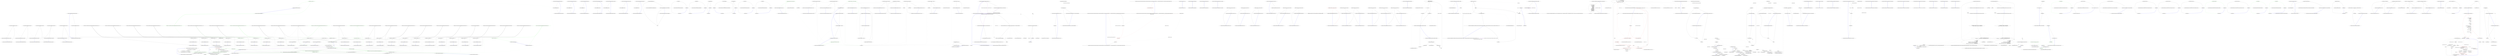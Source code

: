 digraph  {
n0 [cluster="Humanizer.Configuration.DefaultFormatter.DateHumanize__days_ago(object)", label="Entry Humanizer.Configuration.DefaultFormatter.DateHumanize__days_ago(object)", span="6-6"];
n1 [cluster="Humanizer.Configuration.DefaultFormatter.DateHumanize__days_ago(object)", label="return string.Format(Resources.DateHumanize__days_ago, number);", span="8-8"];
n2 [cluster="Humanizer.Configuration.DefaultFormatter.DateHumanize__days_ago(object)", label="Exit Humanizer.Configuration.DefaultFormatter.DateHumanize__days_ago(object)", span="6-6"];
n3 [cluster="string.Format(string, object)", label="Entry string.Format(string, object)", span="0-0"];
n4 [cluster="Humanizer.Configuration.DefaultFormatter.DateHumanize__hours_ago(object)", label="Entry Humanizer.Configuration.DefaultFormatter.DateHumanize__hours_ago(object)", span="11-11"];
n5 [cluster="Humanizer.Configuration.DefaultFormatter.DateHumanize__hours_ago(object)", label="return string.Format(Resources.DateHumanize__hours_ago, number);", span="13-13"];
n6 [cluster="Humanizer.Configuration.DefaultFormatter.DateHumanize__hours_ago(object)", label="Exit Humanizer.Configuration.DefaultFormatter.DateHumanize__hours_ago(object)", span="11-11"];
n7 [cluster="Humanizer.Configuration.DefaultFormatter.DateHumanize__minutes_ago(object)", label="Entry Humanizer.Configuration.DefaultFormatter.DateHumanize__minutes_ago(object)", span="16-16"];
n8 [cluster="Humanizer.Configuration.DefaultFormatter.DateHumanize__minutes_ago(object)", label="return string.Format(Resources.DateHumanize__minutes_ago, number);", span="18-18"];
n9 [cluster="Humanizer.Configuration.DefaultFormatter.DateHumanize__minutes_ago(object)", label="Exit Humanizer.Configuration.DefaultFormatter.DateHumanize__minutes_ago(object)", span="16-16"];
n10 [cluster="Humanizer.Configuration.DefaultFormatter.DateHumanize__months_ago(object)", label="Entry Humanizer.Configuration.DefaultFormatter.DateHumanize__months_ago(object)", span="21-21"];
n11 [cluster="Humanizer.Configuration.DefaultFormatter.DateHumanize__months_ago(object)", label="return string.Format(Resources.DateHumanize__months_ago, number);", span="23-23"];
n12 [cluster="Humanizer.Configuration.DefaultFormatter.DateHumanize__months_ago(object)", label="Exit Humanizer.Configuration.DefaultFormatter.DateHumanize__months_ago(object)", span="21-21"];
n13 [cluster="Humanizer.Configuration.DefaultFormatter.DateHumanize__seconds_ago(object)", label="Entry Humanizer.Configuration.DefaultFormatter.DateHumanize__seconds_ago(object)", span="26-26"];
n14 [cluster="Humanizer.Configuration.DefaultFormatter.DateHumanize__seconds_ago(object)", label="return string.Format(Resources.DateHumanize__seconds_ago, number);", span="28-28"];
n15 [cluster="Humanizer.Configuration.DefaultFormatter.DateHumanize__seconds_ago(object)", label="Exit Humanizer.Configuration.DefaultFormatter.DateHumanize__seconds_ago(object)", span="26-26"];
n16 [cluster="Humanizer.Configuration.DefaultFormatter.DateHumanize__years_ago(object)", label="Entry Humanizer.Configuration.DefaultFormatter.DateHumanize__years_ago(object)", span="31-31"];
n17 [cluster="Humanizer.Configuration.DefaultFormatter.DateHumanize__years_ago(object)", label="return string.Format(Resources.DateHumanize__years_ago, number);", span="33-33"];
n18 [cluster="Humanizer.Configuration.DefaultFormatter.DateHumanize__years_ago(object)", label="Exit Humanizer.Configuration.DefaultFormatter.DateHumanize__years_ago(object)", span="31-31"];
n19 [cluster="Humanizer.Configuration.DefaultFormatter.DateHumanize_a_minute_ago()", label="Entry Humanizer.Configuration.DefaultFormatter.DateHumanize_a_minute_ago()", span="36-36"];
n20 [cluster="Humanizer.Configuration.DefaultFormatter.DateHumanize_a_minute_ago()", label="return Resources.DateHumanize_a_minute_ago;", span="38-38"];
n21 [cluster="Humanizer.Configuration.DefaultFormatter.DateHumanize_a_minute_ago()", label="Exit Humanizer.Configuration.DefaultFormatter.DateHumanize_a_minute_ago()", span="36-36"];
n22 [cluster="Humanizer.Configuration.DefaultFormatter.DateHumanize_an_hour_ago()", label="Entry Humanizer.Configuration.DefaultFormatter.DateHumanize_an_hour_ago()", span="41-41"];
n23 [cluster="Humanizer.Configuration.DefaultFormatter.DateHumanize_an_hour_ago()", label="return Resources.DateHumanize_an_hour_ago;", span="43-43"];
n24 [cluster="Humanizer.Configuration.DefaultFormatter.DateHumanize_an_hour_ago()", label="Exit Humanizer.Configuration.DefaultFormatter.DateHumanize_an_hour_ago()", span="41-41"];
n25 [cluster="Humanizer.Configuration.DefaultFormatter.DateHumanize_not_yet()", label="Entry Humanizer.Configuration.DefaultFormatter.DateHumanize_not_yet()", span="46-46"];
n26 [cluster="Humanizer.Configuration.DefaultFormatter.DateHumanize_not_yet()", label="return Resources.DateHumanize_not_yet;", span="48-48"];
n27 [cluster="Humanizer.Configuration.DefaultFormatter.DateHumanize_not_yet()", label="Exit Humanizer.Configuration.DefaultFormatter.DateHumanize_not_yet()", span="46-46"];
n28 [cluster="Humanizer.Configuration.DefaultFormatter.DateHumanize_one_month_ago()", label="Entry Humanizer.Configuration.DefaultFormatter.DateHumanize_one_month_ago()", span="51-51"];
n29 [cluster="Humanizer.Configuration.DefaultFormatter.DateHumanize_one_month_ago()", label="return Resources.DateHumanize_one_month_ago;", span="53-53"];
n30 [cluster="Humanizer.Configuration.DefaultFormatter.DateHumanize_one_month_ago()", label="Exit Humanizer.Configuration.DefaultFormatter.DateHumanize_one_month_ago()", span="51-51"];
n31 [cluster="Humanizer.Configuration.DefaultFormatter.DateHumanize_one_second_ago()", label="Entry Humanizer.Configuration.DefaultFormatter.DateHumanize_one_second_ago()", span="56-56"];
n32 [cluster="Humanizer.Configuration.DefaultFormatter.DateHumanize_one_second_ago()", label="return Resources.DateHumanize_one_second_ago;", span="58-58"];
n33 [cluster="Humanizer.Configuration.DefaultFormatter.DateHumanize_one_second_ago()", label="Exit Humanizer.Configuration.DefaultFormatter.DateHumanize_one_second_ago()", span="56-56"];
n34 [cluster="Humanizer.Configuration.DefaultFormatter.DateHumanize_one_year_ago()", label="Entry Humanizer.Configuration.DefaultFormatter.DateHumanize_one_year_ago()", span="61-61"];
n35 [cluster="Humanizer.Configuration.DefaultFormatter.DateHumanize_one_year_ago()", label="return Resources.DateHumanize_one_year_ago;", span="63-63"];
n36 [cluster="Humanizer.Configuration.DefaultFormatter.DateHumanize_one_year_ago()", label="Exit Humanizer.Configuration.DefaultFormatter.DateHumanize_one_year_ago()", span="61-61"];
n37 [cluster="Humanizer.Configuration.DefaultFormatter.DateHumanize_yesterday()", label="Entry Humanizer.Configuration.DefaultFormatter.DateHumanize_yesterday()", span="66-66"];
n38 [cluster="Humanizer.Configuration.DefaultFormatter.DateHumanize_yesterday()", label="return Resources.DateHumanize_yesterday;", span="68-68"];
n39 [cluster="Humanizer.Configuration.DefaultFormatter.DateHumanize_yesterday()", label="Exit Humanizer.Configuration.DefaultFormatter.DateHumanize_yesterday()", span="66-66"];
m0_4 [cluster="System.ArgumentOutOfRangeException.ArgumentOutOfRangeException(string)", file="ByteSize.cs", label="Entry System.ArgumentOutOfRangeException.ArgumentOutOfRangeException(string)", span="0-0"];
m0_0 [cluster="Humanizer.Localisation.DynamicResourceKeys.ResourceKeys.ValidateRange(int)", file="ByteSize.cs", label="Entry Humanizer.Localisation.DynamicResourceKeys.ResourceKeys.ValidateRange(int)", span="9-9"];
m0_1 [cluster="Humanizer.Localisation.DynamicResourceKeys.ResourceKeys.ValidateRange(int)", file="ByteSize.cs", label="count < 1", span="11-11"];
m0_2 [cluster="Humanizer.Localisation.DynamicResourceKeys.ResourceKeys.ValidateRange(int)", file="ByteSize.cs", label="throw new ArgumentOutOfRangeException(''count'');", span="11-11"];
m0_3 [cluster="Humanizer.Localisation.DynamicResourceKeys.ResourceKeys.ValidateRange(int)", file="ByteSize.cs", label="Exit Humanizer.Localisation.DynamicResourceKeys.ResourceKeys.ValidateRange(int)", span="9-9"];
m1_7 [cluster="Humanizer.Localisation.Formatters.RussianFormatter.RussianFormatter()", file="Configurator.cs", label="Entry Humanizer.Localisation.Formatters.RussianFormatter.RussianFormatter()", span="4-4"];
m1_3 [cluster="Humanizer.Localisation.Formatters.RomanianFormatter.RomanianFormatter()", file="Configurator.cs", label="Entry Humanizer.Localisation.Formatters.RomanianFormatter.RomanianFormatter()", span="2-2"];
m1_19 [cluster="Humanizer.Localisation.Formatters.CzechSlovakPolishFormatter.CzechSlovakPolishFormatter()", file="Configurator.cs", label="Entry Humanizer.Localisation.Formatters.CzechSlovakPolishFormatter.CzechSlovakPolishFormatter()", span="2-2"];
m1_15 [cluster="Humanizer.Localisation.Formatters.HebrewFormatter.HebrewFormatter()", file="Configurator.cs", label="Entry Humanizer.Localisation.Formatters.HebrewFormatter.HebrewFormatter()", span="2-2"];
m1_11 [cluster="Humanizer.Localisation.Formatters.ArabicFormatter.ArabicFormatter()", file="Configurator.cs", label="Entry Humanizer.Localisation.Formatters.ArabicFormatter.ArabicFormatter()", span="2-2"];
m1_23 [cluster="lambda expression", file="Configurator.cs", label="Entry lambda expression", span="22-22"];
m1_0 [cluster="lambda expression", file="Configurator.cs", label="Entry lambda expression", span="16-16"];
m1_1 [cluster="lambda expression", file="Configurator.cs", label="new RomanianFormatter()", span="16-16"];
m1_2 [cluster="lambda expression", file="Configurator.cs", label="Exit lambda expression", span="16-16"];
m1_4 [cluster="lambda expression", file="Configurator.cs", label="Entry lambda expression", span="17-17"];
m1_5 [cluster="lambda expression", file="Configurator.cs", label="new RussianFormatter()", span="17-17"];
m1_6 [cluster="lambda expression", file="Configurator.cs", label="Exit lambda expression", span="17-17"];
m1_8 [cluster="lambda expression", file="Configurator.cs", label="Entry lambda expression", span="18-18"];
m1_9 [cluster="lambda expression", file="Configurator.cs", label="new ArabicFormatter()", span="18-18"];
m1_10 [cluster="lambda expression", file="Configurator.cs", label="Exit lambda expression", span="18-18"];
m1_12 [cluster="lambda expression", file="Configurator.cs", label="Entry lambda expression", span="19-19"];
m1_13 [cluster="lambda expression", file="Configurator.cs", label="new HebrewFormatter()", span="19-19"];
m1_14 [cluster="lambda expression", file="Configurator.cs", label="Exit lambda expression", span="19-19"];
m1_16 [cluster="lambda expression", file="Configurator.cs", label="Entry lambda expression", span="20-20"];
m1_17 [cluster="lambda expression", file="Configurator.cs", label="new CzechSlovakPolishFormatter()", span="20-20"];
m1_18 [cluster="lambda expression", file="Configurator.cs", label="Exit lambda expression", span="20-20"];
m1_20 [cluster="lambda expression", file="Configurator.cs", label="Entry lambda expression", span="21-21"];
m1_21 [cluster="lambda expression", file="Configurator.cs", label="new CzechSlovakPolishFormatter()", span="21-21"];
m1_22 [cluster="lambda expression", file="Configurator.cs", label="Exit lambda expression", span="21-21"];
m1_24 [cluster="lambda expression", file="Configurator.cs", label="new CzechSlovakPolishFormatter()", span="22-22"];
m1_25 [cluster="lambda expression", file="Configurator.cs", label="Exit lambda expression", span="22-22"];
m2_5 [cluster="Unk.Equal", file="DateHumanizeTests.cs", label="Entry Unk.Equal", span=""];
m2_45 [cluster="Humanizer.Bytes.ByteSize.FromBits(long)", file="DateHumanizeTests.cs", label="Entry Humanizer.Bytes.ByteSize.FromBits(long)", span="93-93"];
m2_18 [cluster="Humanizer.Tests.Localisation.ar.DateHumanizeTests.YearsAgo(int, string)", file="DateHumanizeTests.cs", label="Entry Humanizer.Tests.Localisation.ar.DateHumanizeTests.YearsAgo(int, string)", span="65-65"];
m2_19 [cluster="Humanizer.Tests.Localisation.ar.DateHumanizeTests.YearsAgo(int, string)", color=green, community=0, file="DateHumanizeTests.cs", label="3: DateHumanize.Verify(expected, years, TimeUnit.Year, Tense.Past)", span="67-67"];
m2_20 [cluster="Humanizer.Tests.Localisation.ar.DateHumanizeTests.YearsAgo(int, string)", file="DateHumanizeTests.cs", label="Exit Humanizer.Tests.Localisation.ar.DateHumanizeTests.YearsAgo(int, string)", span="65-65"];
m2_4 [cluster="Humanizer.Tests.Localisation.ar.DateHumanizeTests.DaysAgo(int, string)", file="DateHumanizeTests.cs", label="Exit Humanizer.Tests.Localisation.ar.DateHumanizeTests.DaysAgo(int, string)", span="15-15"];
m2_21 [cluster="Humanizer.Bytes.ByteSize.FromMegabytes(double)", file="DateHumanizeTests.cs", label="Entry Humanizer.Bytes.ByteSize.FromMegabytes(double)", span="108-108"];
m2_15 [cluster="Humanizer.Tests.Bytes.ByteSizeExtensionsTests.HumanizesGigabytes(double, string, string)", file="DateHumanizeTests.cs", label="Entry Humanizer.Tests.Bytes.ByteSizeExtensionsTests.HumanizesGigabytes(double, string, string)", span="33-33"];
m2_16 [cluster="Humanizer.Tests.Bytes.ByteSizeExtensionsTests.HumanizesGigabytes(double, string, string)", file="DateHumanizeTests.cs", label="Assert.Equal(expectedValue, input.Gigabytes().Humanize(format))", span="35-35"];
m2_17 [cluster="Humanizer.Tests.Bytes.ByteSizeExtensionsTests.HumanizesGigabytes(double, string, string)", file="DateHumanizeTests.cs", label="Exit Humanizer.Tests.Bytes.ByteSizeExtensionsTests.HumanizesGigabytes(double, string, string)", span="33-33"];
m2_37 [cluster="Humanizer.Bytes.ByteSize.FromBytes(double)", file="DateHumanizeTests.cs", label="Entry Humanizer.Bytes.ByteSize.FromBytes(double)", span="98-98"];
m2_31 [cluster="Humanizer.Tests.Bytes.ByteSizeExtensionsTests.HumanizesKilobytes(double, string, string)", file="DateHumanizeTests.cs", label="Entry Humanizer.Tests.Bytes.ByteSizeExtensionsTests.HumanizesKilobytes(double, string, string)", span="63-63"];
m2_32 [cluster="Humanizer.Tests.Bytes.ByteSizeExtensionsTests.HumanizesKilobytes(double, string, string)", file="DateHumanizeTests.cs", label="Assert.Equal(expectedValue, input.Kilobytes().Humanize(format))", span="65-65"];
m2_33 [cluster="Humanizer.Tests.Bytes.ByteSizeExtensionsTests.HumanizesKilobytes(double, string, string)", file="DateHumanizeTests.cs", label="Exit Humanizer.Tests.Bytes.ByteSizeExtensionsTests.HumanizesKilobytes(double, string, string)", span="63-63"];
m2_9 [cluster="Humanizer.Bytes.ByteSize.Humanize(string)", file="DateHumanizeTests.cs", label="Entry Humanizer.Bytes.ByteSize.Humanize(string)", span="86-86"];
m2_10 [cluster="Humanizer.Tests.Bytes.ByteSizeExtensionsTests.Gigabytes()", file="DateHumanizeTests.cs", label="Entry Humanizer.Tests.Bytes.ByteSizeExtensionsTests.Gigabytes()", span="24-24"];
m2_11 [cluster="Humanizer.Tests.Bytes.ByteSizeExtensionsTests.Gigabytes()", file="DateHumanizeTests.cs", label="Assert.Equal(ByteSize.FromGigabytes(2), (2.0).Gigabytes())", span="26-26"];
m2_3 [cluster="Humanizer.Tests.Localisation.ar.DateHumanizeTests.DaysAgo(int, string)", file="DateHumanizeTests.cs", label="DateHumanize.Verify(expected, days, TimeUnit.Day, Tense.Past)", span="17-17"];
m2_30 [cluster="double.Kilobytes()", file="DateHumanizeTests.cs", label="Entry double.Kilobytes()", span="45-45"];
m2_14 [cluster="Humanizer.Tests.Localisation.ar.DateHumanizeTests.MonthsAgo(int, string)", file="DateHumanizeTests.cs", label="Exit Humanizer.Tests.Localisation.ar.DateHumanizeTests.MonthsAgo(int, string)", span="45-45"];
m2_26 [cluster="Humanizer.Tests.Bytes.ByteSizeExtensionsTests.Kilobytes()", file="DateHumanizeTests.cs", label="Entry Humanizer.Tests.Bytes.ByteSizeExtensionsTests.Kilobytes()", span="54-54"];
m2_27 [cluster="Humanizer.Tests.Bytes.ByteSizeExtensionsTests.Kilobytes()", file="DateHumanizeTests.cs", label="Assert.Equal(ByteSize.FromKilobytes(2), (2.0).Kilobytes())", span="56-56"];
m2_28 [cluster="Humanizer.Tests.Bytes.ByteSizeExtensionsTests.Kilobytes()", file="DateHumanizeTests.cs", label="Exit Humanizer.Tests.Bytes.ByteSizeExtensionsTests.Kilobytes()", span="54-54"];
m2_47 [cluster="Humanizer.Tests.Bytes.ByteSizeExtensionsTests.HumanizesBits(long, string, string)", file="DateHumanizeTests.cs", label="Entry Humanizer.Tests.Bytes.ByteSizeExtensionsTests.HumanizesBits(long, string, string)", span="93-93"];
m2_48 [cluster="Humanizer.Tests.Bytes.ByteSizeExtensionsTests.HumanizesBits(long, string, string)", file="DateHumanizeTests.cs", label="Assert.Equal(expectedValue, input.Bits().Humanize(format))", span="95-95"];
m2_49 [cluster="Humanizer.Tests.Bytes.ByteSizeExtensionsTests.HumanizesBits(long, string, string)", file="DateHumanizeTests.cs", label="Exit Humanizer.Tests.Bytes.ByteSizeExtensionsTests.HumanizesBits(long, string, string)", span="93-93"];
m2_13 [cluster="Humanizer.Tests.Localisation.ar.DateHumanizeTests.MonthsAgo(int, string)", color=green, community=0, file="DateHumanizeTests.cs", label="2: DateHumanize.Verify(expected, months, TimeUnit.Month, Tense.Past)", span="47-47"];
m2_42 [cluster="Humanizer.Tests.Bytes.ByteSizeExtensionsTests.Bits()", file="DateHumanizeTests.cs", label="Entry Humanizer.Tests.Bytes.ByteSizeExtensionsTests.Bits()", span="84-84"];
m2_43 [cluster="Humanizer.Tests.Bytes.ByteSizeExtensionsTests.Bits()", file="DateHumanizeTests.cs", label="Assert.Equal(ByteSize.FromBits(2), (2).Bits())", span="86-86"];
m2_44 [cluster="Humanizer.Tests.Bytes.ByteSizeExtensionsTests.Bits()", file="DateHumanizeTests.cs", label="Exit Humanizer.Tests.Bytes.ByteSizeExtensionsTests.Bits()", span="84-84"];
m2_12 [cluster="Humanizer.Tests.Bytes.ByteSizeExtensionsTests.Gigabytes()", file="DateHumanizeTests.cs", label="Exit Humanizer.Tests.Bytes.ByteSizeExtensionsTests.Gigabytes()", span="24-24"];
m2_29 [cluster="Humanizer.Bytes.ByteSize.FromKilobytes(double)", file="DateHumanizeTests.cs", label="Entry Humanizer.Bytes.ByteSize.FromKilobytes(double)", span="103-103"];
m2_34 [cluster="Humanizer.Tests.Bytes.ByteSizeExtensionsTests.Bytes()", file="DateHumanizeTests.cs", label="Entry Humanizer.Tests.Bytes.ByteSizeExtensionsTests.Bytes()", span="69-69"];
m2_35 [cluster="Humanizer.Tests.Bytes.ByteSizeExtensionsTests.Bytes()", file="DateHumanizeTests.cs", label="Assert.Equal(ByteSize.FromBytes(2), (2.0).Bytes())", span="71-71"];
m2_36 [cluster="Humanizer.Tests.Bytes.ByteSizeExtensionsTests.Bytes()", file="DateHumanizeTests.cs", label="Exit Humanizer.Tests.Bytes.ByteSizeExtensionsTests.Bytes()", span="69-69"];
m2_39 [cluster="Humanizer.Tests.Bytes.ByteSizeExtensionsTests.HumanizesBytes(double, string, string)", file="DateHumanizeTests.cs", label="Entry Humanizer.Tests.Bytes.ByteSizeExtensionsTests.HumanizesBytes(double, string, string)", span="78-78"];
m2_40 [cluster="Humanizer.Tests.Bytes.ByteSizeExtensionsTests.HumanizesBytes(double, string, string)", file="DateHumanizeTests.cs", label="Assert.Equal(expectedValue, input.Bytes().Humanize(format))", span="80-80"];
m2_41 [cluster="Humanizer.Tests.Bytes.ByteSizeExtensionsTests.HumanizesBytes(double, string, string)", file="DateHumanizeTests.cs", label="Exit Humanizer.Tests.Bytes.ByteSizeExtensionsTests.HumanizesBytes(double, string, string)", span="78-78"];
m2_38 [cluster="double.Bytes()", file="DateHumanizeTests.cs", label="Entry double.Bytes()", span="35-35"];
m2_0 [cluster="Humanizer.Tests.Bytes.ByteSizeExtensionsTests.Terabytes()", file="DateHumanizeTests.cs", label="Entry Humanizer.Tests.Bytes.ByteSizeExtensionsTests.Terabytes()", span="9-9"];
m2_1 [cluster="Humanizer.Tests.Bytes.ByteSizeExtensionsTests.Terabytes()", file="DateHumanizeTests.cs", label="Assert.Equal(ByteSize.FromTerabytes(2), (2.0).Terabytes())", span="11-11"];
m2_2 [cluster="Humanizer.Tests.Localisation.ar.DateHumanizeTests.DaysAgo(int, string)", file="DateHumanizeTests.cs", label="Entry Humanizer.Tests.Localisation.ar.DateHumanizeTests.DaysAgo(int, string)", span="15-15"];
m2_6 [cluster="Humanizer.Tests.Localisation.ar.DateHumanizeTests.HoursAgo(int, string)", file="DateHumanizeTests.cs", label="Entry Humanizer.Tests.Localisation.ar.DateHumanizeTests.HoursAgo(int, string)", span="25-25"];
m2_7 [cluster="Humanizer.Tests.Localisation.ar.DateHumanizeTests.HoursAgo(int, string)", color=green, community=0, file="DateHumanizeTests.cs", label="1: DateHumanize.Verify(expected, hours, TimeUnit.Hour, Tense.Past)", span="27-27"];
m2_8 [cluster="Humanizer.Tests.Localisation.ar.DateHumanizeTests.HoursAgo(int, string)", file="DateHumanizeTests.cs", label="Exit Humanizer.Tests.Localisation.ar.DateHumanizeTests.HoursAgo(int, string)", span="25-25"];
m2_46 [cluster="int.Bits()", file="DateHumanizeTests.cs", label="Entry int.Bits()", span="25-25"];
m2_23 [cluster="Humanizer.Tests.Bytes.ByteSizeExtensionsTests.HumanizesMegabytes(double, string, string)", file="DateHumanizeTests.cs", label="Entry Humanizer.Tests.Bytes.ByteSizeExtensionsTests.HumanizesMegabytes(double, string, string)", span="48-48"];
m2_24 [cluster="Humanizer.Tests.Bytes.ByteSizeExtensionsTests.HumanizesMegabytes(double, string, string)", file="DateHumanizeTests.cs", label="Assert.Equal(expectedValue, input.Megabytes().Humanize(format))", span="50-50"];
m2_25 [cluster="Humanizer.Tests.Bytes.ByteSizeExtensionsTests.HumanizesMegabytes(double, string, string)", file="DateHumanizeTests.cs", label="Exit Humanizer.Tests.Bytes.ByteSizeExtensionsTests.HumanizesMegabytes(double, string, string)", span="48-48"];
m2_22 [cluster="double.Megabytes()", file="DateHumanizeTests.cs", label="Entry double.Megabytes()", span="55-55"];
m2_50 [cluster="long.Bits()", file="DateHumanizeTests.cs", label="Entry long.Bits()", span="15-15"];
m8_0 [cluster="Humanizer.EnumDehumanizeExtensions.DehumanizeTo<TTargetEnum>(string)", file="EnumDehumanizeExtensions.cs", label="Entry Humanizer.EnumDehumanizeExtensions.DehumanizeTo<TTargetEnum>(string)", span="15-15"];
m8_1 [cluster="Humanizer.EnumDehumanizeExtensions.DehumanizeTo<TTargetEnum>(string)", file="EnumDehumanizeExtensions.cs", label="return (TTargetEnum)DehumanizeToPrivate(input, typeof(TTargetEnum), OnNoMatch.ThrowsException);", span="18-18"];
m8_2 [cluster="Humanizer.EnumDehumanizeExtensions.DehumanizeTo<TTargetEnum>(string)", file="EnumDehumanizeExtensions.cs", label="Exit Humanizer.EnumDehumanizeExtensions.DehumanizeTo<TTargetEnum>(string)", span="15-15"];
m8_4 [cluster="Humanizer.EnumDehumanizeExtensions.DehumanizeTo(string, System.Type, Humanizer.OnNoMatch)", file="EnumDehumanizeExtensions.cs", label="Entry Humanizer.EnumDehumanizeExtensions.DehumanizeTo(string, System.Type, Humanizer.OnNoMatch)", span="30-30"];
m8_5 [cluster="Humanizer.EnumDehumanizeExtensions.DehumanizeTo(string, System.Type, Humanizer.OnNoMatch)", file="EnumDehumanizeExtensions.cs", label="return (Enum)DehumanizeToPrivate(input, targetEnum, onNoMatch);", span="32-32"];
m8_6 [cluster="Humanizer.EnumDehumanizeExtensions.DehumanizeTo(string, System.Type, Humanizer.OnNoMatch)", file="EnumDehumanizeExtensions.cs", label="Exit Humanizer.EnumDehumanizeExtensions.DehumanizeTo(string, System.Type, Humanizer.OnNoMatch)", span="30-30"];
m8_3 [cluster="Humanizer.EnumDehumanizeExtensions.DehumanizeToPrivate(string, System.Type, Humanizer.OnNoMatch)", file="EnumDehumanizeExtensions.cs", label="Entry Humanizer.EnumDehumanizeExtensions.DehumanizeToPrivate(string, System.Type, Humanizer.OnNoMatch)", span="35-35"];
m8_7 [cluster="Humanizer.EnumDehumanizeExtensions.DehumanizeToPrivate(string, System.Type, Humanizer.OnNoMatch)", file="EnumDehumanizeExtensions.cs", label="var match = Enum.GetValues(targetEnum).Cast<Enum>().FirstOrDefault(value => string.Equals(value.Humanize(), input, StringComparison.OrdinalIgnoreCase))", span="37-37"];
m8_8 [cluster="Humanizer.EnumDehumanizeExtensions.DehumanizeToPrivate(string, System.Type, Humanizer.OnNoMatch)", file="EnumDehumanizeExtensions.cs", label="match == null && onNoMatch == OnNoMatch.ThrowsException", span="39-39"];
m8_9 [cluster="Humanizer.EnumDehumanizeExtensions.DehumanizeToPrivate(string, System.Type, Humanizer.OnNoMatch)", file="EnumDehumanizeExtensions.cs", label="throw new NoMatchFoundException(''Couldn't find any enum member that matches the string '' + input);", span="40-40"];
m8_10 [cluster="Humanizer.EnumDehumanizeExtensions.DehumanizeToPrivate(string, System.Type, Humanizer.OnNoMatch)", file="EnumDehumanizeExtensions.cs", label="return match;", span="42-42"];
m8_11 [cluster="Humanizer.EnumDehumanizeExtensions.DehumanizeToPrivate(string, System.Type, Humanizer.OnNoMatch)", file="EnumDehumanizeExtensions.cs", label="Exit Humanizer.EnumDehumanizeExtensions.DehumanizeToPrivate(string, System.Type, Humanizer.OnNoMatch)", span="35-35"];
m8_12 [cluster="System.Enum.GetValues(System.Type)", file="EnumDehumanizeExtensions.cs", label="Entry System.Enum.GetValues(System.Type)", span="0-0"];
m8_13 [cluster="System.Collections.IEnumerable.Cast<TResult>()", file="EnumDehumanizeExtensions.cs", label="Entry System.Collections.IEnumerable.Cast<TResult>()", span="0-0"];
m8_15 [cluster="Humanizer.NoMatchFoundException.NoMatchFoundException(string)", file="EnumDehumanizeExtensions.cs", label="Entry Humanizer.NoMatchFoundException.NoMatchFoundException(string)", span="13-13"];
m8_19 [cluster="System.Enum.Humanize()", file="EnumDehumanizeExtensions.cs", label="Entry System.Enum.Humanize()", span="15-15"];
m8_16 [cluster="lambda expression", file="EnumDehumanizeExtensions.cs", label="Entry lambda expression", span="37-37"];
m8_17 [cluster="lambda expression", file="EnumDehumanizeExtensions.cs", label="string.Equals(value.Humanize(), input, StringComparison.OrdinalIgnoreCase)", span="37-37"];
m8_18 [cluster="lambda expression", file="EnumDehumanizeExtensions.cs", label="Exit lambda expression", span="37-37"];
m8_20 [cluster="string.Equals(string, string, System.StringComparison)", file="EnumDehumanizeExtensions.cs", label="Entry string.Equals(string, string, System.StringComparison)", span="0-0"];
m8_14 [cluster="Unk.FirstOrDefault", file="EnumDehumanizeExtensions.cs", label="Entry Unk.FirstOrDefault", span=""];
m8_21 [file="EnumDehumanizeExtensions.cs", label=string, span=""];
m10_3 [cluster="Humanizer.Localisation.Ordinalizers.DefaultOrdinalizer.Convert(int, string)", file="FixedLengthTruncator.cs", label="Entry Humanizer.Localisation.Ordinalizers.DefaultOrdinalizer.Convert(int, string)", span="9-9"];
m10_4 [cluster="Humanizer.Localisation.Ordinalizers.DefaultOrdinalizer.Convert(int, string)", file="FixedLengthTruncator.cs", label="return numberString;", span="11-11"];
m10_5 [cluster="Humanizer.Localisation.Ordinalizers.DefaultOrdinalizer.Convert(int, string)", file="FixedLengthTruncator.cs", label="Exit Humanizer.Localisation.Ordinalizers.DefaultOrdinalizer.Convert(int, string)", span="9-9"];
m10_0 [cluster="Humanizer.Localisation.Ordinalizers.DefaultOrdinalizer.Convert(int, string, Humanizer.GrammaticalGender)", file="FixedLengthTruncator.cs", label="Entry Humanizer.Localisation.Ordinalizers.DefaultOrdinalizer.Convert(int, string, Humanizer.GrammaticalGender)", span="4-4"];
m10_1 [cluster="Humanizer.Localisation.Ordinalizers.DefaultOrdinalizer.Convert(int, string, Humanizer.GrammaticalGender)", file="FixedLengthTruncator.cs", label="return Convert(number, numberString);", span="6-6"];
m10_2 [cluster="Humanizer.Localisation.Ordinalizers.DefaultOrdinalizer.Convert(int, string, Humanizer.GrammaticalGender)", file="FixedLengthTruncator.cs", label="Exit Humanizer.Localisation.Ordinalizers.DefaultOrdinalizer.Convert(int, string, Humanizer.GrammaticalGender)", span="4-4"];
m10_6 [file="FixedLengthTruncator.cs", label="Humanizer.Localisation.Ordinalizers.DefaultOrdinalizer", span=""];
m11_5 [cluster="CommandLine.Core.TokenGroup.Create(System.Collections.Generic.IEnumerable<System.Collections.Generic.KeyValuePair<string, System.Collections.Generic.IEnumerable<string>>>, System.Collections.Generic.IEnumerable<string>, System.Collections.Generic.IEnumerable<CommandLine.Core.Token>)", file="FixedNumberOfWordsTruncator.cs", label="Entry CommandLine.Core.TokenGroup.Create(System.Collections.Generic.IEnumerable<System.Collections.Generic.KeyValuePair<string, System.Collections.Generic.IEnumerable<string>>>, System.Collections.Generic.IEnumerable<string>, System.Collections.Generic.IEnumerable<CommandLine.Core.Token>)", span="37-37"];
m11_6 [cluster="CommandLine.Core.TokenGroup.Create(System.Collections.Generic.IEnumerable<System.Collections.Generic.KeyValuePair<string, System.Collections.Generic.IEnumerable<string>>>, System.Collections.Generic.IEnumerable<string>, System.Collections.Generic.IEnumerable<CommandLine.Core.Token>)", color=red, community=0, file="FixedNumberOfWordsTruncator.cs", label="2: return new TokenGroup(options, values, errors);", span="42-42"];
m11_7 [cluster="CommandLine.Core.TokenGroup.Create(System.Collections.Generic.IEnumerable<System.Collections.Generic.KeyValuePair<string, System.Collections.Generic.IEnumerable<string>>>, System.Collections.Generic.IEnumerable<string>, System.Collections.Generic.IEnumerable<CommandLine.Core.Token>)", file="FixedNumberOfWordsTruncator.cs", label="Exit CommandLine.Core.TokenGroup.Create(System.Collections.Generic.IEnumerable<System.Collections.Generic.KeyValuePair<string, System.Collections.Generic.IEnumerable<string>>>, System.Collections.Generic.IEnumerable<string>, System.Collections.Generic.IEnumerable<CommandLine.Core.Token>)", span="37-37"];
m11_0 [cluster="CommandLine.Core.TokenGroup.TokenGroup(System.Collections.Generic.IEnumerable<System.Collections.Generic.KeyValuePair<string, System.Collections.Generic.IEnumerable<string>>>, System.Collections.Generic.IEnumerable<string>, System.Collections.Generic.IEnumerable<CommandLine.Core.Token>)", file="FixedNumberOfWordsTruncator.cs", label="Entry CommandLine.Core.TokenGroup.TokenGroup(System.Collections.Generic.IEnumerable<System.Collections.Generic.KeyValuePair<string, System.Collections.Generic.IEnumerable<string>>>, System.Collections.Generic.IEnumerable<string>, System.Collections.Generic.IEnumerable<CommandLine.Core.Token>)", span="12-12"];
m11_1 [cluster="CommandLine.Core.TokenGroup.TokenGroup(System.Collections.Generic.IEnumerable<System.Collections.Generic.KeyValuePair<string, System.Collections.Generic.IEnumerable<string>>>, System.Collections.Generic.IEnumerable<string>, System.Collections.Generic.IEnumerable<CommandLine.Core.Token>)", file="FixedNumberOfWordsTruncator.cs", label="this.options = options", span="17-17"];
m11_2 [cluster="CommandLine.Core.TokenGroup.TokenGroup(System.Collections.Generic.IEnumerable<System.Collections.Generic.KeyValuePair<string, System.Collections.Generic.IEnumerable<string>>>, System.Collections.Generic.IEnumerable<string>, System.Collections.Generic.IEnumerable<CommandLine.Core.Token>)", color=red, community=0, file="FixedNumberOfWordsTruncator.cs", label="2: this.values = values", span="18-18"];
m11_3 [cluster="CommandLine.Core.TokenGroup.TokenGroup(System.Collections.Generic.IEnumerable<System.Collections.Generic.KeyValuePair<string, System.Collections.Generic.IEnumerable<string>>>, System.Collections.Generic.IEnumerable<string>, System.Collections.Generic.IEnumerable<CommandLine.Core.Token>)", file="FixedNumberOfWordsTruncator.cs", label="this.errors = errors", span="19-19"];
m11_4 [cluster="CommandLine.Core.TokenGroup.TokenGroup(System.Collections.Generic.IEnumerable<System.Collections.Generic.KeyValuePair<string, System.Collections.Generic.IEnumerable<string>>>, System.Collections.Generic.IEnumerable<string>, System.Collections.Generic.IEnumerable<CommandLine.Core.Token>)", file="FixedNumberOfWordsTruncator.cs", label="Exit CommandLine.Core.TokenGroup.TokenGroup(System.Collections.Generic.IEnumerable<System.Collections.Generic.KeyValuePair<string, System.Collections.Generic.IEnumerable<string>>>, System.Collections.Generic.IEnumerable<string>, System.Collections.Generic.IEnumerable<CommandLine.Core.Token>)", span="12-12"];
m11_8 [file="FixedNumberOfWordsTruncator.cs", label="CommandLine.Core.TokenGroup", span=""];
m13_0 [cluster="Humanizer.ITruncator.Truncate(string, int, string)", file="ITruncator.cs", label="Entry Humanizer.ITruncator.Truncate(string, int, string)", span="14-14"];
m13_1 [cluster="Humanizer.ITruncator.Truncate(string, int, string)", file="ITruncator.cs", label="Exit Humanizer.ITruncator.Truncate(string, int, string)", span="14-14"];
m14_0 [cluster="Humanizer.NoMatchFoundException.NoMatchFoundException()", file="NoMatchFoundException.cs", label="Entry Humanizer.NoMatchFoundException.NoMatchFoundException()", span="9-9"];
m14_1 [cluster="Humanizer.NoMatchFoundException.NoMatchFoundException()", file="NoMatchFoundException.cs", label="Exit Humanizer.NoMatchFoundException.NoMatchFoundException()", span="9-9"];
m14_2 [cluster="Humanizer.NoMatchFoundException.NoMatchFoundException(string)", file="NoMatchFoundException.cs", label="Entry Humanizer.NoMatchFoundException.NoMatchFoundException(string)", span="13-13"];
m14_3 [cluster="Humanizer.NoMatchFoundException.NoMatchFoundException(string)", file="NoMatchFoundException.cs", label="Exit Humanizer.NoMatchFoundException.NoMatchFoundException(string)", span="13-13"];
m14_4 [cluster="Humanizer.NoMatchFoundException.NoMatchFoundException(string, System.Exception)", file="NoMatchFoundException.cs", label="Entry Humanizer.NoMatchFoundException.NoMatchFoundException(string, System.Exception)", span="18-18"];
m14_5 [cluster="Humanizer.NoMatchFoundException.NoMatchFoundException(string, System.Exception)", file="NoMatchFoundException.cs", label="Exit Humanizer.NoMatchFoundException.NoMatchFoundException(string, System.Exception)", span="18-18"];
m16_21 [cluster="Humanizer.Tests.Localisation.pl.DateHumanizeTests.SecondsAgo(int, string)", file="OrdinalizeExtensions.cs", label="Entry Humanizer.Tests.Localisation.pl.DateHumanizeTests.SecondsAgo(int, string)", span="98-98"];
m16_22 [cluster="Humanizer.Tests.Localisation.pl.DateHumanizeTests.SecondsAgo(int, string)", file="OrdinalizeExtensions.cs", label="DateHumanize.Verify(expected, seconds, TimeUnit.Second, Tense.Past)", span="100-100"];
m16_23 [cluster="Humanizer.Tests.Localisation.pl.DateHumanizeTests.SecondsAgo(int, string)", file="OrdinalizeExtensions.cs", label="Exit Humanizer.Tests.Localisation.pl.DateHumanizeTests.SecondsAgo(int, string)", span="98-98"];
m16_5 [cluster="Humanizer.Tests.DateHumanize.Verify(string, int, Humanizer.Localisation.TimeUnit, Humanizer.Localisation.Tense, double?)", file="OrdinalizeExtensions.cs", label="Entry Humanizer.Tests.DateHumanize.Verify(string, int, Humanizer.Localisation.TimeUnit, Humanizer.Localisation.Tense, double?)", span="29-29"];
m16_2 [cluster="Humanizer.Tests.Localisation.pl.DateHumanizeTests.SecondsFromNow(int, string)", file="OrdinalizeExtensions.cs", label="Entry Humanizer.Tests.Localisation.pl.DateHumanizeTests.SecondsFromNow(int, string)", span="20-20"];
m16_3 [cluster="Humanizer.Tests.Localisation.pl.DateHumanizeTests.SecondsFromNow(int, string)", file="OrdinalizeExtensions.cs", label="DateHumanize.Verify(expected, seconds, TimeUnit.Second, Tense.Future)", span="22-22"];
m16_4 [cluster="Humanizer.Tests.Localisation.pl.DateHumanizeTests.SecondsFromNow(int, string)", file="OrdinalizeExtensions.cs", label="Exit Humanizer.Tests.Localisation.pl.DateHumanizeTests.SecondsFromNow(int, string)", span="20-20"];
m16_12 [cluster="Humanizer.Tests.Localisation.pl.DateHumanizeTests.DayFromNow(int, string)", file="OrdinalizeExtensions.cs", label="Entry Humanizer.Tests.Localisation.pl.DateHumanizeTests.DayFromNow(int, string)", span="59-59"];
m16_13 [cluster="Humanizer.Tests.Localisation.pl.DateHumanizeTests.DayFromNow(int, string)", file="OrdinalizeExtensions.cs", label="DateHumanize.Verify(expected, days, TimeUnit.Day, Tense.Future)", span="61-61"];
m16_14 [cluster="Humanizer.Tests.Localisation.pl.DateHumanizeTests.DayFromNow(int, string)", file="OrdinalizeExtensions.cs", label="Exit Humanizer.Tests.Localisation.pl.DateHumanizeTests.DayFromNow(int, string)", span="59-59"];
m16_27 [cluster="Humanizer.Tests.Localisation.pl.DateHumanizeTests.HoursAgo(int, string)", file="OrdinalizeExtensions.cs", label="Entry Humanizer.Tests.Localisation.pl.DateHumanizeTests.HoursAgo(int, string)", span="124-124"];
m16_28 [cluster="Humanizer.Tests.Localisation.pl.DateHumanizeTests.HoursAgo(int, string)", file="OrdinalizeExtensions.cs", label="DateHumanize.Verify(expected, hours, TimeUnit.Hour, Tense.Past)", span="126-126"];
m16_29 [cluster="Humanizer.Tests.Localisation.pl.DateHumanizeTests.HoursAgo(int, string)", file="OrdinalizeExtensions.cs", label="Exit Humanizer.Tests.Localisation.pl.DateHumanizeTests.HoursAgo(int, string)", span="124-124"];
m16_15 [cluster="Humanizer.Tests.Localisation.pl.DateHumanizeTests.MonthsFromNow(int, string)", file="OrdinalizeExtensions.cs", label="Entry Humanizer.Tests.Localisation.pl.DateHumanizeTests.MonthsFromNow(int, string)", span="72-72"];
m16_16 [cluster="Humanizer.Tests.Localisation.pl.DateHumanizeTests.MonthsFromNow(int, string)", file="OrdinalizeExtensions.cs", label="DateHumanize.Verify(expected, months, TimeUnit.Month, Tense.Future)", span="74-74"];
m16_17 [cluster="Humanizer.Tests.Localisation.pl.DateHumanizeTests.MonthsFromNow(int, string)", file="OrdinalizeExtensions.cs", label="Exit Humanizer.Tests.Localisation.pl.DateHumanizeTests.MonthsFromNow(int, string)", span="72-72"];
m16_24 [cluster="Humanizer.Tests.Localisation.pl.DateHumanizeTests.MinutesAgo(int, string)", file="OrdinalizeExtensions.cs", label="Entry Humanizer.Tests.Localisation.pl.DateHumanizeTests.MinutesAgo(int, string)", span="111-111"];
m16_25 [cluster="Humanizer.Tests.Localisation.pl.DateHumanizeTests.MinutesAgo(int, string)", file="OrdinalizeExtensions.cs", label="DateHumanize.Verify(expected, minutes, TimeUnit.Minute, Tense.Past)", span="113-113"];
m16_26 [cluster="Humanizer.Tests.Localisation.pl.DateHumanizeTests.MinutesAgo(int, string)", file="OrdinalizeExtensions.cs", label="Exit Humanizer.Tests.Localisation.pl.DateHumanizeTests.MinutesAgo(int, string)", span="111-111"];
m16_9 [cluster="Humanizer.Tests.Localisation.pl.DateHumanizeTests.HoursFromNow(int, string)", file="OrdinalizeExtensions.cs", label="Entry Humanizer.Tests.Localisation.pl.DateHumanizeTests.HoursFromNow(int, string)", span="46-46"];
m16_10 [cluster="Humanizer.Tests.Localisation.pl.DateHumanizeTests.HoursFromNow(int, string)", color=red, community=0, file="OrdinalizeExtensions.cs", label="3: DateHumanize.Verify(expected, hours, TimeUnit.Hour, Tense.Future)", span="48-48"];
m16_11 [cluster="Humanizer.Tests.Localisation.pl.DateHumanizeTests.HoursFromNow(int, string)", file="OrdinalizeExtensions.cs", label="Exit Humanizer.Tests.Localisation.pl.DateHumanizeTests.HoursFromNow(int, string)", span="46-46"];
m16_33 [cluster="Humanizer.Tests.Localisation.pl.DateHumanizeTests.MonthsAgo(int, string)", file="OrdinalizeExtensions.cs", label="Entry Humanizer.Tests.Localisation.pl.DateHumanizeTests.MonthsAgo(int, string)", span="149-149"];
m16_34 [cluster="Humanizer.Tests.Localisation.pl.DateHumanizeTests.MonthsAgo(int, string)", file="OrdinalizeExtensions.cs", label="DateHumanize.Verify(expected, months, TimeUnit.Month, Tense.Past)", span="151-151"];
m16_35 [cluster="Humanizer.Tests.Localisation.pl.DateHumanizeTests.MonthsAgo(int, string)", file="OrdinalizeExtensions.cs", label="Exit Humanizer.Tests.Localisation.pl.DateHumanizeTests.MonthsAgo(int, string)", span="149-149"];
m16_0 [cluster="Humanizer.Tests.Localisation.pl.DateHumanizeTests.DateHumanizeTests()", file="OrdinalizeExtensions.cs", label="Entry Humanizer.Tests.Localisation.pl.DateHumanizeTests.DateHumanizeTests()", span="7-7"];
m16_1 [cluster="Humanizer.Tests.Localisation.pl.DateHumanizeTests.DateHumanizeTests()", file="OrdinalizeExtensions.cs", label="Exit Humanizer.Tests.Localisation.pl.DateHumanizeTests.DateHumanizeTests()", span="7-7"];
m16_30 [cluster="Humanizer.Tests.Localisation.pl.DateHumanizeTests.DayAgo(int, string)", file="OrdinalizeExtensions.cs", label="Entry Humanizer.Tests.Localisation.pl.DateHumanizeTests.DayAgo(int, string)", span="136-136"];
m16_31 [cluster="Humanizer.Tests.Localisation.pl.DateHumanizeTests.DayAgo(int, string)", file="OrdinalizeExtensions.cs", label="DateHumanize.Verify(expected, days, TimeUnit.Day, Tense.Past)", span="138-138"];
m16_32 [cluster="Humanizer.Tests.Localisation.pl.DateHumanizeTests.DayAgo(int, string)", file="OrdinalizeExtensions.cs", label="Exit Humanizer.Tests.Localisation.pl.DateHumanizeTests.DayAgo(int, string)", span="136-136"];
m16_36 [cluster="Humanizer.Tests.Localisation.pl.DateHumanizeTests.YearsAgo(int, string)", file="OrdinalizeExtensions.cs", label="Entry Humanizer.Tests.Localisation.pl.DateHumanizeTests.YearsAgo(int, string)", span="162-162"];
m16_37 [cluster="Humanizer.Tests.Localisation.pl.DateHumanizeTests.YearsAgo(int, string)", file="OrdinalizeExtensions.cs", label="DateHumanize.Verify(expected, years, TimeUnit.Year, Tense.Past)", span="164-164"];
m16_38 [cluster="Humanizer.Tests.Localisation.pl.DateHumanizeTests.YearsAgo(int, string)", file="OrdinalizeExtensions.cs", label="Exit Humanizer.Tests.Localisation.pl.DateHumanizeTests.YearsAgo(int, string)", span="162-162"];
m16_6 [cluster="Humanizer.Tests.Localisation.pl.DateHumanizeTests.MinutesFromNow(int, string)", file="OrdinalizeExtensions.cs", label="Entry Humanizer.Tests.Localisation.pl.DateHumanizeTests.MinutesFromNow(int, string)", span="33-33"];
m16_7 [cluster="Humanizer.Tests.Localisation.pl.DateHumanizeTests.MinutesFromNow(int, string)", file="OrdinalizeExtensions.cs", label="DateHumanize.Verify(expected, minutes, TimeUnit.Minute, Tense.Future)", span="35-35"];
m16_8 [cluster="Humanizer.Tests.Localisation.pl.DateHumanizeTests.MinutesFromNow(int, string)", file="OrdinalizeExtensions.cs", label="Exit Humanizer.Tests.Localisation.pl.DateHumanizeTests.MinutesFromNow(int, string)", span="33-33"];
m16_18 [cluster="Humanizer.Tests.Localisation.pl.DateHumanizeTests.YearsFromNow(int, string)", file="OrdinalizeExtensions.cs", label="Entry Humanizer.Tests.Localisation.pl.DateHumanizeTests.YearsFromNow(int, string)", span="85-85"];
m16_19 [cluster="Humanizer.Tests.Localisation.pl.DateHumanizeTests.YearsFromNow(int, string)", file="OrdinalizeExtensions.cs", label="DateHumanize.Verify(expected, years, TimeUnit.Year, Tense.Future)", span="87-87"];
m16_20 [cluster="Humanizer.Tests.Localisation.pl.DateHumanizeTests.YearsFromNow(int, string)", file="OrdinalizeExtensions.cs", label="Exit Humanizer.Tests.Localisation.pl.DateHumanizeTests.YearsFromNow(int, string)", span="85-85"];
m18_92 [cluster="Humanizer.Tests.DateHumanizeTests.AFewMinutesAgo()", file="PolishNumberToWordsConverter.cs", label="Entry Humanizer.Tests.DateHumanizeTests.AFewMinutesAgo()", span="153-153"];
m18_93 [cluster="Humanizer.Tests.DateHumanizeTests.AFewMinutesAgo()", file="PolishNumberToWordsConverter.cs", label="var minsAgo = string.Format(Resources.GetResource(ResourceKeys.DateHumanize.GetResourceKey(TimeUnit.Minute, 10)), 10)", span="155-155"];
m18_94 [cluster="Humanizer.Tests.DateHumanizeTests.AFewMinutesAgo()", file="PolishNumberToWordsConverter.cs", label="Verify(minsAgo, new TimeSpan(0, 0, -10, 0))", span="156-156"];
m18_95 [cluster="Humanizer.Tests.DateHumanizeTests.AFewMinutesAgo()", file="PolishNumberToWordsConverter.cs", label="Exit Humanizer.Tests.DateHumanizeTests.AFewMinutesAgo()", span="153-153"];
m18_7 [cluster="System.DateTime.Humanize(bool, System.DateTime?)", file="PolishNumberToWordsConverter.cs", label="Entry System.DateTime.Humanize(bool, System.DateTime?)", span="18-18"];
m18_52 [cluster="Humanizer.Tests.DateHumanizeTests.AFewDaysFromNow()", file="PolishNumberToWordsConverter.cs", label="Entry Humanizer.Tests.DateHumanizeTests.AFewDaysFromNow()", span="83-83"];
m18_53 [cluster="Humanizer.Tests.DateHumanizeTests.AFewDaysFromNow()", color=green, community=0, file="PolishNumberToWordsConverter.cs", label="3: var daysFromNow = string.Format(Resources.GetResource(ResourceKeys.DateHumanize.GetResourceKey(TimeUnit.Day, 10, true)), 10)", span="85-85"];
m18_54 [cluster="Humanizer.Tests.DateHumanizeTests.AFewDaysFromNow()", color=green, community=0, file="PolishNumberToWordsConverter.cs", label="3: Verify(daysFromNow, new TimeSpan(10, 1, 0, 0))", span="86-86"];
m18_55 [cluster="Humanizer.Tests.DateHumanizeTests.AFewDaysFromNow()", file="PolishNumberToWordsConverter.cs", label="Exit Humanizer.Tests.DateHumanizeTests.AFewDaysFromNow()", span="83-83"];
m18_36 [cluster="Humanizer.Tests.DateHumanizeTests.AFewMinutesFromNow()", file="PolishNumberToWordsConverter.cs", label="Entry Humanizer.Tests.DateHumanizeTests.AFewMinutesFromNow()", span="55-55"];
m18_38 [cluster="Humanizer.Tests.DateHumanizeTests.AFewMinutesFromNow()", color=green, community=0, file="PolishNumberToWordsConverter.cs", label="3: Verify(minsFromNow, new TimeSpan(0, 0, 10, 0))", span="58-58"];
m18_37 [cluster="Humanizer.Tests.DateHumanizeTests.AFewMinutesFromNow()", file="PolishNumberToWordsConverter.cs", label="var minsFromNow = string.Format(Resources.GetResource(ResourceKeys.DateHumanize.GetResourceKey(TimeUnit.Minute, 10, true)), 10)", span="57-57"];
m18_39 [cluster="Humanizer.Tests.DateHumanizeTests.AFewMinutesFromNow()", file="PolishNumberToWordsConverter.cs", label="Exit Humanizer.Tests.DateHumanizeTests.AFewMinutesFromNow()", span="55-55"];
m18_72 [cluster="Humanizer.Tests.DateHumanizeTests.FewYearsFromNow()", file="PolishNumberToWordsConverter.cs", label="Entry Humanizer.Tests.DateHumanizeTests.FewYearsFromNow()", span="118-118"];
m18_73 [cluster="Humanizer.Tests.DateHumanizeTests.FewYearsFromNow()", file="PolishNumberToWordsConverter.cs", label="var fewYearsFromNow = string.Format(Resources.GetResource(ResourceKeys.DateHumanize.GetResourceKey(TimeUnit.Year, 2, true)), 2)", span="120-120"];
m18_74 [cluster="Humanizer.Tests.DateHumanizeTests.FewYearsFromNow()", file="PolishNumberToWordsConverter.cs", label="Verify(fewYearsFromNow, new TimeSpan(900, 0, 0, 0))", span="121-121"];
m18_75 [cluster="Humanizer.Tests.DateHumanizeTests.FewYearsFromNow()", file="PolishNumberToWordsConverter.cs", label="Exit Humanizer.Tests.DateHumanizeTests.FewYearsFromNow()", span="118-118"];
m18_120 [cluster="Humanizer.Tests.DateHumanizeTests.OneYearAgoIsNotAccureate()", file="PolishNumberToWordsConverter.cs", label="Entry Humanizer.Tests.DateHumanizeTests.OneYearAgoIsNotAccureate()", span="202-202"];
m18_121 [cluster="Humanizer.Tests.DateHumanizeTests.OneYearAgoIsNotAccureate()", file="PolishNumberToWordsConverter.cs", label="var aYearAgo = Resources.GetResource(ResourceKeys.DateHumanize.GetResourceKey(TimeUnit.Year))", span="204-204"];
m18_122 [cluster="Humanizer.Tests.DateHumanizeTests.OneYearAgoIsNotAccureate()", file="PolishNumberToWordsConverter.cs", label="Verify(aYearAgo, new TimeSpan(-360, 0, 0, 0))", span="205-205"];
m18_123 [cluster="Humanizer.Tests.DateHumanizeTests.OneYearAgoIsNotAccureate()", file="PolishNumberToWordsConverter.cs", label="Exit Humanizer.Tests.DateHumanizeTests.OneYearAgoIsNotAccureate()", span="202-202"];
m18_8 [cluster="Unk.Equal", file="PolishNumberToWordsConverter.cs", label="Entry Unk.Equal", span=""];
m18_9 [cluster="Humanizer.Tests.DateHumanizeTests.VerifyWithDateInjection(string, System.TimeSpan)", file="PolishNumberToWordsConverter.cs", label="Entry Humanizer.Tests.DateHumanizeTests.VerifyWithDateInjection(string, System.TimeSpan)", span="18-18"];
m18_12 [cluster="Humanizer.Tests.DateHumanizeTests.VerifyWithDateInjection(string, System.TimeSpan)", color=green, community=0, file="PolishNumberToWordsConverter.cs", label="2: Assert.Equal(expectedString, utcNow.Add(deltaFromNow).Humanize(dateToCompareAgainst: utcNow))", span="23-23"];
m18_10 [cluster="Humanizer.Tests.DateHumanizeTests.VerifyWithDateInjection(string, System.TimeSpan)", file="PolishNumberToWordsConverter.cs", label="var utcNow = new DateTime(2013, 6, 20, 9, 58, 22, DateTimeKind.Utc)", span="20-20"];
m18_11 [cluster="Humanizer.Tests.DateHumanizeTests.VerifyWithDateInjection(string, System.TimeSpan)", file="PolishNumberToWordsConverter.cs", label="var now = new DateTime(2013, 6, 20, 11, 58, 22, DateTimeKind.Local)", span="21-21"];
m18_13 [cluster="Humanizer.Tests.DateHumanizeTests.VerifyWithDateInjection(string, System.TimeSpan)", file="PolishNumberToWordsConverter.cs", label="Assert.Equal(expectedString, now.Add(deltaFromNow).Humanize(false, now))", span="24-24"];
m18_14 [cluster="Humanizer.Tests.DateHumanizeTests.VerifyWithDateInjection(string, System.TimeSpan)", file="PolishNumberToWordsConverter.cs", label="Exit Humanizer.Tests.DateHumanizeTests.VerifyWithDateInjection(string, System.TimeSpan)", span="18-18"];
m18_56 [cluster="Humanizer.Tests.DateHumanizeTests.OneMonthFromNow()", file="PolishNumberToWordsConverter.cs", label="Entry Humanizer.Tests.DateHumanizeTests.OneMonthFromNow()", span="90-90"];
m18_57 [cluster="Humanizer.Tests.DateHumanizeTests.OneMonthFromNow()", color=green, community=0, file="PolishNumberToWordsConverter.cs", label="3: var oneMonthFromNow = Resources.GetResource(ResourceKeys.DateHumanize.GetResourceKey(TimeUnit.Month, 1, true))", span="92-92"];
m18_58 [cluster="Humanizer.Tests.DateHumanizeTests.OneMonthFromNow()", color=green, community=0, file="PolishNumberToWordsConverter.cs", label="1: Verify(oneMonthFromNow, new TimeSpan(31, 1, 0, 0))", span="93-93"];
m18_59 [cluster="Humanizer.Tests.DateHumanizeTests.OneMonthFromNow()", file="PolishNumberToWordsConverter.cs", label="Exit Humanizer.Tests.DateHumanizeTests.OneMonthFromNow()", span="90-90"];
m18_104 [cluster="Humanizer.Tests.DateHumanizeTests.Yesterday()", file="PolishNumberToWordsConverter.cs", label="Entry Humanizer.Tests.DateHumanizeTests.Yesterday()", span="174-174"];
m18_105 [cluster="Humanizer.Tests.DateHumanizeTests.Yesterday()", file="PolishNumberToWordsConverter.cs", label="var yesterday = Resources.GetResource(ResourceKeys.DateHumanize.GetResourceKey(TimeUnit.Day))", span="176-176"];
m18_106 [cluster="Humanizer.Tests.DateHumanizeTests.Yesterday()", file="PolishNumberToWordsConverter.cs", label="Verify(yesterday, new TimeSpan(-1, -10, 0, 0))", span="177-177"];
m18_107 [cluster="Humanizer.Tests.DateHumanizeTests.Yesterday()", file="PolishNumberToWordsConverter.cs", label="Exit Humanizer.Tests.DateHumanizeTests.Yesterday()", span="174-174"];
m18_26 [cluster="System.TimeSpan.TimeSpan(int, int, int, int)", file="PolishNumberToWordsConverter.cs", label="Entry System.TimeSpan.TimeSpan(int, int, int, int)", span="0-0"];
m18_20 [cluster="Humanizer.Tests.DateHumanizeTests.OneSecondFromNow()", file="PolishNumberToWordsConverter.cs", label="Entry Humanizer.Tests.DateHumanizeTests.OneSecondFromNow()", span="34-34"];
m18_21 [cluster="Humanizer.Tests.DateHumanizeTests.OneSecondFromNow()", color=green, community=0, file="PolishNumberToWordsConverter.cs", label="3: var oneSecondFromNow = Resources.GetResource(ResourceKeys.DateHumanize.GetResourceKey(TimeUnit.Second, 1, true))", span="36-36"];
m18_22 [cluster="Humanizer.Tests.DateHumanizeTests.OneSecondFromNow()", file="PolishNumberToWordsConverter.cs", label="Verify(oneSecondFromNow, new TimeSpan(0, 0, 0, 1))", span="37-37"];
m18_23 [cluster="Humanizer.Tests.DateHumanizeTests.OneSecondFromNow()", file="PolishNumberToWordsConverter.cs", label="Exit Humanizer.Tests.DateHumanizeTests.OneSecondFromNow()", span="34-34"];
m18_84 [cluster="Humanizer.Tests.DateHumanizeTests.SecondsAgo()", file="PolishNumberToWordsConverter.cs", label="Entry Humanizer.Tests.DateHumanizeTests.SecondsAgo()", span="139-139"];
m18_85 [cluster="Humanizer.Tests.DateHumanizeTests.SecondsAgo()", file="PolishNumberToWordsConverter.cs", label="var secondsAgo = string.Format(Resources.GetResource(ResourceKeys.DateHumanize.GetResourceKey(TimeUnit.Second, 10)), 10)", span="141-141"];
m18_86 [cluster="Humanizer.Tests.DateHumanizeTests.SecondsAgo()", file="PolishNumberToWordsConverter.cs", label="Verify(secondsAgo, new TimeSpan(0, 0, 0, -10))", span="142-142"];
m18_87 [cluster="Humanizer.Tests.DateHumanizeTests.SecondsAgo()", file="PolishNumberToWordsConverter.cs", label="Exit Humanizer.Tests.DateHumanizeTests.SecondsAgo()", span="139-139"];
m18_0 [cluster="Humanizer.Configuration.Configurator.Configurator()", file="PolishNumberToWordsConverter.cs", label="Entry Humanizer.Configuration.Configurator.Configurator()", span="12-12"];
m18_1 [cluster="Humanizer.Configuration.Configurator.Configurator()", color=red, community=0, file="PolishNumberToWordsConverter.cs", label="3: Formatter = new DefaultFormatter()", span="15-15"];
m18_2 [cluster="Humanizer.Configuration.Configurator.Configurator()", file="PolishNumberToWordsConverter.cs", label="Exit Humanizer.Configuration.Configurator.Configurator()", span="12-12"];
m18_3 [cluster="Humanizer.Configuration.DefaultFormatter.DefaultFormatter()", file="PolishNumberToWordsConverter.cs", label="Entry Humanizer.Configuration.DefaultFormatter.DefaultFormatter()", span="2-2"];
m18_4 [cluster="Humanizer.Tests.DateHumanizeTests.VerifyWithCurrentDate(string, System.TimeSpan)", color=green, community=0, file="PolishNumberToWordsConverter.cs", label="2: Assert.Equal(expectedString, localNow.Add(deltaFromNow).Humanize(utcDate: false, dateToCompareAgainst: localNow))", span="15-15"];
m18_5 [cluster="Humanizer.Tests.DateHumanizeTests.VerifyWithCurrentDate(string, System.TimeSpan)", file="PolishNumberToWordsConverter.cs", label="Exit Humanizer.Tests.DateHumanizeTests.VerifyWithCurrentDate(string, System.TimeSpan)", span="8-8"];
m18_40 [cluster="Humanizer.Tests.DateHumanizeTests.AnHourFromNow()", file="PolishNumberToWordsConverter.cs", label="Entry Humanizer.Tests.DateHumanizeTests.AnHourFromNow()", span="62-62"];
m18_41 [cluster="Humanizer.Tests.DateHumanizeTests.AnHourFromNow()", color=green, community=0, file="PolishNumberToWordsConverter.cs", label="3: var anHourFromNow = Resources.GetResource(ResourceKeys.DateHumanize.GetResourceKey(TimeUnit.Hour, 1, true))", span="64-64"];
m18_42 [cluster="Humanizer.Tests.DateHumanizeTests.AnHourFromNow()", color=green, community=0, file="PolishNumberToWordsConverter.cs", label="0: Verify(anHourFromNow, new TimeSpan(0, 1, 10, 0))", span="65-65"];
m18_43 [cluster="Humanizer.Tests.DateHumanizeTests.AnHourFromNow()", file="PolishNumberToWordsConverter.cs", label="Exit Humanizer.Tests.DateHumanizeTests.AnHourFromNow()", span="62-62"];
m18_24 [cluster="Humanizer.Localisation.ResourceKeys.DateHumanize.GetResourceKey(Humanizer.Localisation.TimeUnit, int, bool)", file="PolishNumberToWordsConverter.cs", label="Entry Humanizer.Localisation.ResourceKeys.DateHumanize.GetResourceKey(Humanizer.Localisation.TimeUnit, int, bool)", span="27-27"];
m18_124 [cluster="Humanizer.Tests.DateHumanizeTests.OneYearAgo()", file="PolishNumberToWordsConverter.cs", label="Entry Humanizer.Tests.DateHumanizeTests.OneYearAgo()", span="209-209"];
m18_125 [cluster="Humanizer.Tests.DateHumanizeTests.OneYearAgo()", file="PolishNumberToWordsConverter.cs", label="var aYearAgo = Resources.GetResource(ResourceKeys.DateHumanize.GetResourceKey(TimeUnit.Year))", span="211-211"];
m18_126 [cluster="Humanizer.Tests.DateHumanizeTests.OneYearAgo()", file="PolishNumberToWordsConverter.cs", label="Verify(aYearAgo, new TimeSpan(-400, 0, 0, 0))", span="212-212"];
m18_127 [cluster="Humanizer.Tests.DateHumanizeTests.OneYearAgo()", file="PolishNumberToWordsConverter.cs", label="Exit Humanizer.Tests.DateHumanizeTests.OneYearAgo()", span="209-209"];
m18_68 [cluster="Humanizer.Tests.DateHumanizeTests.OneYearFromNow()", file="PolishNumberToWordsConverter.cs", label="Entry Humanizer.Tests.DateHumanizeTests.OneYearFromNow()", span="111-111"];
m18_69 [cluster="Humanizer.Tests.DateHumanizeTests.OneYearFromNow()", file="PolishNumberToWordsConverter.cs", label="var aYearFromNow = Resources.GetResource(ResourceKeys.DateHumanize.GetResourceKey(TimeUnit.Year, 1, true))", span="113-113"];
m18_70 [cluster="Humanizer.Tests.DateHumanizeTests.OneYearFromNow()", file="PolishNumberToWordsConverter.cs", label="Verify(aYearFromNow, new TimeSpan(400, 0, 0, 0))", span="114-114"];
m18_71 [cluster="Humanizer.Tests.DateHumanizeTests.OneYearFromNow()", file="PolishNumberToWordsConverter.cs", label="Exit Humanizer.Tests.DateHumanizeTests.OneYearFromNow()", span="111-111"];
m18_27 [cluster="Humanizer.Tests.DateHumanizeTests.SecondsFromNow()", file="PolishNumberToWordsConverter.cs", label="Entry Humanizer.Tests.DateHumanizeTests.SecondsFromNow()", span="41-41"];
m18_28 [cluster="Humanizer.Tests.DateHumanizeTests.SecondsFromNow()", color=green, community=0, file="PolishNumberToWordsConverter.cs", label="3: var secsFromNow = string.Format(Resources.GetResource(ResourceKeys.DateHumanize.GetResourceKey(TimeUnit.Second, 10, true)), 10)", span="43-43"];
m18_29 [cluster="Humanizer.Tests.DateHumanizeTests.SecondsFromNow()", file="PolishNumberToWordsConverter.cs", label="Verify(secsFromNow, new TimeSpan(0, 0, 0, 10))", span="44-44"];
m18_30 [cluster="Humanizer.Tests.DateHumanizeTests.SecondsFromNow()", file="PolishNumberToWordsConverter.cs", label="Exit Humanizer.Tests.DateHumanizeTests.SecondsFromNow()", span="41-41"];
m18_15 [cluster="System.DateTime.DateTime(int, int, int, int, int, int, System.DateTimeKind)", file="PolishNumberToWordsConverter.cs", label="Entry System.DateTime.DateTime(int, int, int, int, int, int, System.DateTimeKind)", span="0-0"];
m18_80 [cluster="Humanizer.Tests.DateHumanizeTests.OneSecondAgo()", file="PolishNumberToWordsConverter.cs", label="Entry Humanizer.Tests.DateHumanizeTests.OneSecondAgo()", span="132-132"];
m18_81 [cluster="Humanizer.Tests.DateHumanizeTests.OneSecondAgo()", file="PolishNumberToWordsConverter.cs", label="var aSecAgo = Resources.GetResource(ResourceKeys.DateHumanize.GetResourceKey(TimeUnit.Second))", span="134-134"];
m18_82 [cluster="Humanizer.Tests.DateHumanizeTests.OneSecondAgo()", file="PolishNumberToWordsConverter.cs", label="Verify(aSecAgo, new TimeSpan(0, 0, 0, -1))", span="135-135"];
m18_83 [cluster="Humanizer.Tests.DateHumanizeTests.OneSecondAgo()", file="PolishNumberToWordsConverter.cs", label="Exit Humanizer.Tests.DateHumanizeTests.OneSecondAgo()", span="132-132"];
m18_6 [cluster="System.DateTime.Add(System.TimeSpan)", file="PolishNumberToWordsConverter.cs", label="Entry System.DateTime.Add(System.TimeSpan)", span="0-0"];
m18_88 [cluster="Humanizer.Tests.DateHumanizeTests.OneMinuteAgo()", file="PolishNumberToWordsConverter.cs", label="Entry Humanizer.Tests.DateHumanizeTests.OneMinuteAgo()", span="146-146"];
m18_89 [cluster="Humanizer.Tests.DateHumanizeTests.OneMinuteAgo()", file="PolishNumberToWordsConverter.cs", label="var aMinuteAgo = Resources.GetResource(ResourceKeys.DateHumanize.GetResourceKey(TimeUnit.Minute))", span="148-148"];
m18_90 [cluster="Humanizer.Tests.DateHumanizeTests.OneMinuteAgo()", file="PolishNumberToWordsConverter.cs", label="Verify(aMinuteAgo, new TimeSpan(0, 0, -1, -10))", span="149-149"];
m18_91 [cluster="Humanizer.Tests.DateHumanizeTests.OneMinuteAgo()", file="PolishNumberToWordsConverter.cs", label="Exit Humanizer.Tests.DateHumanizeTests.OneMinuteAgo()", span="146-146"];
m18_108 [cluster="Humanizer.Tests.DateHumanizeTests.AFewDaysAgo()", file="PolishNumberToWordsConverter.cs", label="Entry Humanizer.Tests.DateHumanizeTests.AFewDaysAgo()", span="181-181"];
m18_109 [cluster="Humanizer.Tests.DateHumanizeTests.AFewDaysAgo()", file="PolishNumberToWordsConverter.cs", label="var fewDaysAgo = string.Format(Resources.GetResource(ResourceKeys.DateHumanize.GetResourceKey(TimeUnit.Day, 10)), 10)", span="183-183"];
m18_110 [cluster="Humanizer.Tests.DateHumanizeTests.AFewDaysAgo()", file="PolishNumberToWordsConverter.cs", label="Verify(fewDaysAgo, new TimeSpan(-10, -1, 0, 0))", span="184-184"];
m18_111 [cluster="Humanizer.Tests.DateHumanizeTests.AFewDaysAgo()", file="PolishNumberToWordsConverter.cs", label="Exit Humanizer.Tests.DateHumanizeTests.AFewDaysAgo()", span="181-181"];
m18_64 [cluster="Humanizer.Tests.DateHumanizeTests.OneYearFromNowIsNotAccureate()", file="PolishNumberToWordsConverter.cs", label="Entry Humanizer.Tests.DateHumanizeTests.OneYearFromNowIsNotAccureate()", span="104-104"];
m18_65 [cluster="Humanizer.Tests.DateHumanizeTests.OneYearFromNowIsNotAccureate()", file="PolishNumberToWordsConverter.cs", label="var aYearFromNow = Resources.GetResource(ResourceKeys.DateHumanize.GetResourceKey(TimeUnit.Year, 1, true))", span="106-106"];
m18_66 [cluster="Humanizer.Tests.DateHumanizeTests.OneYearFromNowIsNotAccureate()", file="PolishNumberToWordsConverter.cs", label="Verify(aYearFromNow, new TimeSpan(360, 0, 0, 0))", span="107-107"];
m18_67 [cluster="Humanizer.Tests.DateHumanizeTests.OneYearFromNowIsNotAccureate()", file="PolishNumberToWordsConverter.cs", label="Exit Humanizer.Tests.DateHumanizeTests.OneYearFromNowIsNotAccureate()", span="104-104"];
m18_76 [cluster="Humanizer.Tests.DateHumanizeTests.JustNow()", file="PolishNumberToWordsConverter.cs", label="Entry Humanizer.Tests.DateHumanizeTests.JustNow()", span="125-125"];
m18_77 [cluster="Humanizer.Tests.DateHumanizeTests.JustNow()", file="PolishNumberToWordsConverter.cs", label="var now = Resources.GetResource(ResourceKeys.DateHumanize.Now)", span="127-127"];
m18_78 [cluster="Humanizer.Tests.DateHumanizeTests.JustNow()", file="PolishNumberToWordsConverter.cs", label="Verify(now, new TimeSpan(0, 0, 0, 0))", span="128-128"];
m18_79 [cluster="Humanizer.Tests.DateHumanizeTests.JustNow()", file="PolishNumberToWordsConverter.cs", label="Exit Humanizer.Tests.DateHumanizeTests.JustNow()", span="125-125"];
m18_44 [cluster="Humanizer.Tests.DateHumanizeTests.HoursFromNow()", file="PolishNumberToWordsConverter.cs", label="Entry Humanizer.Tests.DateHumanizeTests.HoursFromNow()", span="69-69"];
m18_45 [cluster="Humanizer.Tests.DateHumanizeTests.HoursFromNow()", file="PolishNumberToWordsConverter.cs", label="var hoursFromNow = string.Format(Resources.GetResource(ResourceKeys.DateHumanize.GetResourceKey(TimeUnit.Hour, 10, true)), 10)", span="71-71"];
m18_46 [cluster="Humanizer.Tests.DateHumanizeTests.HoursFromNow()", file="PolishNumberToWordsConverter.cs", label="Verify(hoursFromNow, new TimeSpan(0, 10, 0, 0))", span="72-72"];
m18_47 [cluster="Humanizer.Tests.DateHumanizeTests.HoursFromNow()", file="PolishNumberToWordsConverter.cs", label="Exit Humanizer.Tests.DateHumanizeTests.HoursFromNow()", span="69-69"];
m18_100 [cluster="Humanizer.Tests.DateHumanizeTests.HoursAgo()", file="PolishNumberToWordsConverter.cs", label="Entry Humanizer.Tests.DateHumanizeTests.HoursAgo()", span="167-167"];
m18_101 [cluster="Humanizer.Tests.DateHumanizeTests.HoursAgo()", file="PolishNumberToWordsConverter.cs", label="var hoursAgo = string.Format(Resources.GetResource(ResourceKeys.DateHumanize.GetResourceKey(TimeUnit.Hour, 10)), 10)", span="169-169"];
m18_102 [cluster="Humanizer.Tests.DateHumanizeTests.HoursAgo()", file="PolishNumberToWordsConverter.cs", label="Verify(hoursAgo, new TimeSpan(0, -10, 0, 0))", span="170-170"];
m18_103 [cluster="Humanizer.Tests.DateHumanizeTests.HoursAgo()", file="PolishNumberToWordsConverter.cs", label="Exit Humanizer.Tests.DateHumanizeTests.HoursAgo()", span="167-167"];
m18_112 [cluster="Humanizer.Tests.DateHumanizeTests.OneMonthAgo()", file="PolishNumberToWordsConverter.cs", label="Entry Humanizer.Tests.DateHumanizeTests.OneMonthAgo()", span="188-188"];
m18_113 [cluster="Humanizer.Tests.DateHumanizeTests.OneMonthAgo()", file="PolishNumberToWordsConverter.cs", label="var aMonthAgo = Resources.GetResource(ResourceKeys.DateHumanize.GetResourceKey(TimeUnit.Month))", span="190-190"];
m18_114 [cluster="Humanizer.Tests.DateHumanizeTests.OneMonthAgo()", file="PolishNumberToWordsConverter.cs", label="Verify(aMonthAgo, new TimeSpan(-31, -1, 0, 0))", span="191-191"];
m18_115 [cluster="Humanizer.Tests.DateHumanizeTests.OneMonthAgo()", file="PolishNumberToWordsConverter.cs", label="Exit Humanizer.Tests.DateHumanizeTests.OneMonthAgo()", span="188-188"];
m18_96 [cluster="Humanizer.Tests.DateHumanizeTests.AnHourAgo()", file="PolishNumberToWordsConverter.cs", label="Entry Humanizer.Tests.DateHumanizeTests.AnHourAgo()", span="160-160"];
m18_97 [cluster="Humanizer.Tests.DateHumanizeTests.AnHourAgo()", file="PolishNumberToWordsConverter.cs", label="var anHourAgo = Resources.GetResource(ResourceKeys.DateHumanize.GetResourceKey(TimeUnit.Hour))", span="162-162"];
m18_98 [cluster="Humanizer.Tests.DateHumanizeTests.AnHourAgo()", file="PolishNumberToWordsConverter.cs", label="Verify(anHourAgo, new TimeSpan(0, -1, -10, 0))", span="163-163"];
m18_99 [cluster="Humanizer.Tests.DateHumanizeTests.AnHourAgo()", file="PolishNumberToWordsConverter.cs", label="Exit Humanizer.Tests.DateHumanizeTests.AnHourAgo()", span="160-160"];
m18_116 [cluster="Humanizer.Tests.DateHumanizeTests.AFewMonthsAgo()", file="PolishNumberToWordsConverter.cs", label="Entry Humanizer.Tests.DateHumanizeTests.AFewMonthsAgo()", span="195-195"];
m18_117 [cluster="Humanizer.Tests.DateHumanizeTests.AFewMonthsAgo()", file="PolishNumberToWordsConverter.cs", label="var monthsAgo = string.Format(Resources.GetResource(ResourceKeys.DateHumanize.GetResourceKey(TimeUnit.Month, 2)), 2)", span="197-197"];
m18_118 [cluster="Humanizer.Tests.DateHumanizeTests.AFewMonthsAgo()", file="PolishNumberToWordsConverter.cs", label="Verify(monthsAgo, new TimeSpan(-62, -1, 0, 0))", span="198-198"];
m18_119 [cluster="Humanizer.Tests.DateHumanizeTests.AFewMonthsAgo()", file="PolishNumberToWordsConverter.cs", label="Exit Humanizer.Tests.DateHumanizeTests.AFewMonthsAgo()", span="195-195"];
m18_128 [cluster="Humanizer.Tests.DateHumanizeTests.FewYearsAgo()", file="PolishNumberToWordsConverter.cs", label="Entry Humanizer.Tests.DateHumanizeTests.FewYearsAgo()", span="216-216"];
m18_129 [cluster="Humanizer.Tests.DateHumanizeTests.FewYearsAgo()", file="PolishNumberToWordsConverter.cs", label="var yearsAgo = string.Format(Resources.GetResource(ResourceKeys.DateHumanize.GetResourceKey(TimeUnit.Year, 2)), 2)", span="218-218"];
m18_130 [cluster="Humanizer.Tests.DateHumanizeTests.FewYearsAgo()", file="PolishNumberToWordsConverter.cs", label="Verify(yearsAgo, new TimeSpan(-900, 0, 0, 0))", span="219-219"];
m18_131 [cluster="Humanizer.Tests.DateHumanizeTests.FewYearsAgo()", file="PolishNumberToWordsConverter.cs", label="Exit Humanizer.Tests.DateHumanizeTests.FewYearsAgo()", span="216-216"];
m18_32 [cluster="Humanizer.Tests.DateHumanizeTests.OneMinuteFromNow()", file="PolishNumberToWordsConverter.cs", label="Entry Humanizer.Tests.DateHumanizeTests.OneMinuteFromNow()", span="48-48"];
m18_33 [cluster="Humanizer.Tests.DateHumanizeTests.OneMinuteFromNow()", file="PolishNumberToWordsConverter.cs", label="var oneMinFromNow = Resources.GetResource(ResourceKeys.DateHumanize.GetResourceKey(TimeUnit.Minute, 1, true))", span="50-50"];
m18_34 [cluster="Humanizer.Tests.DateHumanizeTests.OneMinuteFromNow()", file="PolishNumberToWordsConverter.cs", label="Verify(oneMinFromNow, new TimeSpan(0, 0, 1, 1))", span="51-51"];
m18_35 [cluster="Humanizer.Tests.DateHumanizeTests.OneMinuteFromNow()", file="PolishNumberToWordsConverter.cs", label="Exit Humanizer.Tests.DateHumanizeTests.OneMinuteFromNow()", span="48-48"];
m18_25 [cluster="Humanizer.Localisation.Resources.GetResource(string)", file="PolishNumberToWordsConverter.cs", label="Entry Humanizer.Localisation.Resources.GetResource(string)", span="16-16"];
m18_48 [cluster="Humanizer.Tests.DateHumanizeTests.Tomorrow()", file="PolishNumberToWordsConverter.cs", label="Entry Humanizer.Tests.DateHumanizeTests.Tomorrow()", span="76-76"];
m18_49 [cluster="Humanizer.Tests.DateHumanizeTests.Tomorrow()", color=green, community=0, file="PolishNumberToWordsConverter.cs", label="0: var tomorrow = Resources.GetResource(ResourceKeys.DateHumanize.GetResourceKey(TimeUnit.Day, 1, true))", span="78-78"];
m18_50 [cluster="Humanizer.Tests.DateHumanizeTests.Tomorrow()", color=green, community=0, file="PolishNumberToWordsConverter.cs", label="3: Verify(tomorrow, new TimeSpan(1, 10, 0, 0))", span="79-79"];
m18_51 [cluster="Humanizer.Tests.DateHumanizeTests.Tomorrow()", file="PolishNumberToWordsConverter.cs", label="Exit Humanizer.Tests.DateHumanizeTests.Tomorrow()", span="76-76"];
m18_60 [cluster="Humanizer.Tests.DateHumanizeTests.AFewMonthsFromNow()", file="PolishNumberToWordsConverter.cs", label="Entry Humanizer.Tests.DateHumanizeTests.AFewMonthsFromNow()", span="97-97"];
m18_61 [cluster="Humanizer.Tests.DateHumanizeTests.AFewMonthsFromNow()", color=green, community=0, file="PolishNumberToWordsConverter.cs", label="3: var monthsFromNow = string.Format(Resources.GetResource(ResourceKeys.DateHumanize.GetResourceKey(TimeUnit.Month, 2, true)), 2)", span="99-99"];
m18_62 [cluster="Humanizer.Tests.DateHumanizeTests.AFewMonthsFromNow()", file="PolishNumberToWordsConverter.cs", label="Verify(monthsFromNow, new TimeSpan(62, 1, 0, 0))", span="100-100"];
m18_63 [cluster="Humanizer.Tests.DateHumanizeTests.AFewMonthsFromNow()", file="PolishNumberToWordsConverter.cs", label="Exit Humanizer.Tests.DateHumanizeTests.AFewMonthsFromNow()", span="97-97"];
m18_16 [cluster="Humanizer.Tests.DateHumanizeTests.Verify(string, System.TimeSpan)", file="PolishNumberToWordsConverter.cs", label="Entry Humanizer.Tests.DateHumanizeTests.Verify(string, System.TimeSpan)", span="27-27"];
m18_18 [cluster="Humanizer.Tests.DateHumanizeTests.Verify(string, System.TimeSpan)", file="PolishNumberToWordsConverter.cs", label="VerifyWithDateInjection(expectedString, deltaFromNow)", span="30-30"];
m18_17 [cluster="Humanizer.Tests.DateHumanizeTests.Verify(string, System.TimeSpan)", file="PolishNumberToWordsConverter.cs", label="VerifyWithCurrentDate(expectedString, deltaFromNow)", span="29-29"];
m18_19 [cluster="Humanizer.Tests.DateHumanizeTests.Verify(string, System.TimeSpan)", file="PolishNumberToWordsConverter.cs", label="Exit Humanizer.Tests.DateHumanizeTests.Verify(string, System.TimeSpan)", span="27-27"];
m19_36 [cluster="CommandLine.Infrastructure.Maybe<T>.MatchJust(out T)", file="ResourceKeys.DateHumanize.cs", label="Entry CommandLine.Infrastructure.Maybe<T>.MatchJust(out T)", span="31-31"];
m19_0 [cluster="CommandLine.Core.SpecificationExtensions.IsOption(CommandLine.Core.Specification)", file="ResourceKeys.DateHumanize.cs", label="Entry CommandLine.Core.SpecificationExtensions.IsOption(CommandLine.Core.Specification)", span="11-11"];
m19_1 [cluster="CommandLine.Core.SpecificationExtensions.IsOption(CommandLine.Core.Specification)", file="ResourceKeys.DateHumanize.cs", label="return specification.Tag == SpecificationType.Option;", span="13-13"];
m19_2 [cluster="CommandLine.Core.SpecificationExtensions.IsOption(CommandLine.Core.Specification)", file="ResourceKeys.DateHumanize.cs", label="Exit CommandLine.Core.SpecificationExtensions.IsOption(CommandLine.Core.Specification)", span="11-11"];
m19_16 [cluster="Unk.Any", file="ResourceKeys.DateHumanize.cs", label="Entry Unk.Any", span=""];
m19_21 [cluster="System.Func<T, TResult>.Invoke(T)", file="ResourceKeys.DateHumanize.cs", label="Entry System.Func<T, TResult>.Invoke(T)", span="0-0"];
m19_22 [cluster="CommandLine.Core.SpecificationExtensions.GetMaxValueCount(CommandLine.Core.Specification)", file="ResourceKeys.DateHumanize.cs", label="Entry CommandLine.Core.SpecificationExtensions.GetMaxValueCount(CommandLine.Core.Specification)", span="51-51"];
m19_23 [cluster="CommandLine.Core.SpecificationExtensions.GetMaxValueCount(CommandLine.Core.Specification)", file="ResourceKeys.DateHumanize.cs", label="specification.ConversionType.ToDescriptorKind()", span="53-53"];
m19_29 [cluster="CommandLine.Core.SpecificationExtensions.GetMaxValueCount(CommandLine.Core.Specification)", file="ResourceKeys.DateHumanize.cs", label="specification.Min.MatchJust(out min)\r\n                        && specification.Max.MatchJust(out max)", span="60-61"];
m19_24 [cluster="CommandLine.Core.SpecificationExtensions.GetMaxValueCount(CommandLine.Core.Specification)", file="ResourceKeys.DateHumanize.cs", label="TypeDescriptorKind.Scalar", span="55-55"];
m19_26 [cluster="CommandLine.Core.SpecificationExtensions.GetMaxValueCount(CommandLine.Core.Specification)", file="ResourceKeys.DateHumanize.cs", label="TypeDescriptorKind.Sequence", span="57-57"];
m19_25 [cluster="CommandLine.Core.SpecificationExtensions.GetMaxValueCount(CommandLine.Core.Specification)", file="ResourceKeys.DateHumanize.cs", label="return Maybe.Just(1);", span="56-56"];
m19_27 [cluster="CommandLine.Core.SpecificationExtensions.GetMaxValueCount(CommandLine.Core.Specification)", file="ResourceKeys.DateHumanize.cs", label="int min", span="58-58"];
m19_28 [cluster="CommandLine.Core.SpecificationExtensions.GetMaxValueCount(CommandLine.Core.Specification)", file="ResourceKeys.DateHumanize.cs", label="int max", span="59-59"];
m19_30 [cluster="CommandLine.Core.SpecificationExtensions.GetMaxValueCount(CommandLine.Core.Specification)", file="ResourceKeys.DateHumanize.cs", label="min >= 0 && max >= 0", span="63-63"];
m19_32 [cluster="CommandLine.Core.SpecificationExtensions.GetMaxValueCount(CommandLine.Core.Specification)", file="ResourceKeys.DateHumanize.cs", label="return Maybe.Nothing<int>();", span="71-71"];
m19_31 [cluster="CommandLine.Core.SpecificationExtensions.GetMaxValueCount(CommandLine.Core.Specification)", file="ResourceKeys.DateHumanize.cs", label="return Maybe.Just(max);", span="65-65"];
m19_33 [cluster="CommandLine.Core.SpecificationExtensions.GetMaxValueCount(CommandLine.Core.Specification)", file="ResourceKeys.DateHumanize.cs", label="Exit CommandLine.Core.SpecificationExtensions.GetMaxValueCount(CommandLine.Core.Specification)", span="51-51"];
m19_3 [cluster="CommandLine.Core.SpecificationExtensions.IsValue(CommandLine.Core.Specification)", file="ResourceKeys.DateHumanize.cs", label="Entry CommandLine.Core.SpecificationExtensions.IsValue(CommandLine.Core.Specification)", span="16-16"];
m19_4 [cluster="CommandLine.Core.SpecificationExtensions.IsValue(CommandLine.Core.Specification)", file="ResourceKeys.DateHumanize.cs", label="return specification.Tag == SpecificationType.Value;", span="18-18"];
m19_5 [cluster="CommandLine.Core.SpecificationExtensions.IsValue(CommandLine.Core.Specification)", file="ResourceKeys.DateHumanize.cs", label="Exit CommandLine.Core.SpecificationExtensions.IsValue(CommandLine.Core.Specification)", span="16-16"];
m19_35 [cluster="CommandLine.Infrastructure.Maybe.Just<T>(T)", file="ResourceKeys.DateHumanize.cs", label="Entry CommandLine.Infrastructure.Maybe.Just<T>(T)", span="68-68"];
m19_37 [cluster="CommandLine.Infrastructure.Maybe.Nothing<T>()", file="ResourceKeys.DateHumanize.cs", label="Entry CommandLine.Infrastructure.Maybe.Nothing<T>()", span="63-63"];
m19_6 [cluster="CommandLine.Core.SpecificationExtensions.WithLongName(CommandLine.Core.OptionSpecification, string)", file="ResourceKeys.DateHumanize.cs", label="Entry CommandLine.Core.SpecificationExtensions.WithLongName(CommandLine.Core.OptionSpecification, string)", span="21-21"];
m19_7 [cluster="CommandLine.Core.SpecificationExtensions.WithLongName(CommandLine.Core.OptionSpecification, string)", file="ResourceKeys.DateHumanize.cs", label="return new OptionSpecification(\r\n                specification.ShortName,\r\n                newLongName,\r\n                specification.Required,\r\n                specification.SetName,\r\n                specification.Min,\r\n                specification.Max,\r\n                specification.Separator,\r\n                specification.DefaultValue,\r\n                specification.ConversionType,\r\n                specification.HelpText,\r\n                specification.MetaValue,\r\n                specification.EnumValues);", span="23-35"];
m19_8 [cluster="CommandLine.Core.SpecificationExtensions.WithLongName(CommandLine.Core.OptionSpecification, string)", file="ResourceKeys.DateHumanize.cs", label="Exit CommandLine.Core.SpecificationExtensions.WithLongName(CommandLine.Core.OptionSpecification, string)", span="21-21"];
m19_9 [cluster="CommandLine.Core.OptionSpecification.OptionSpecification(string, string, bool, string, CommandLine.Infrastructure.Maybe<int>, CommandLine.Infrastructure.Maybe<int>, char, CommandLine.Infrastructure.Maybe<object>, System.Type, string, string, System.Collections.Generic.IEnumerable<string>)", file="ResourceKeys.DateHumanize.cs", label="Entry CommandLine.Core.OptionSpecification.OptionSpecification(string, string, bool, string, CommandLine.Infrastructure.Maybe<int>, CommandLine.Infrastructure.Maybe<int>, char, CommandLine.Infrastructure.Maybe<object>, System.Type, string, string, System.Collections.Generic.IEnumerable<string>)", span="17-17"];
m19_34 [cluster="System.Type.ToDescriptorKind()", file="ResourceKeys.DateHumanize.cs", label="Entry System.Type.ToDescriptorKind()", span="22-22"];
m19_17 [cluster="System.ApplicationException.ApplicationException(string)", file="ResourceKeys.DateHumanize.cs", label="Entry System.ApplicationException.ApplicationException(string)", span="0-0"];
m19_18 [cluster="lambda expression", file="ResourceKeys.DateHumanize.cs", label="Entry lambda expression", span="42-42"];
m19_19 [cluster="lambda expression", file="ResourceKeys.DateHumanize.cs", label="guard.Item1(spec)", span="42-42"];
m19_20 [cluster="lambda expression", file="ResourceKeys.DateHumanize.cs", label="Exit lambda expression", span="42-42"];
m19_10 [cluster="CommandLine.Core.SpecificationExtensions.ThrowingValidate(System.Collections.Generic.IEnumerable<CommandLine.Core.Specification>, System.Collections.Generic.IEnumerable<System.Tuple<System.Func<CommandLine.Core.Specification, bool>, string>>)", file="ResourceKeys.DateHumanize.cs", label="Entry CommandLine.Core.SpecificationExtensions.ThrowingValidate(System.Collections.Generic.IEnumerable<CommandLine.Core.Specification>, System.Collections.Generic.IEnumerable<System.Tuple<System.Func<CommandLine.Core.Specification, bool>, string>>)", span="38-38"];
m19_11 [cluster="CommandLine.Core.SpecificationExtensions.ThrowingValidate(System.Collections.Generic.IEnumerable<CommandLine.Core.Specification>, System.Collections.Generic.IEnumerable<System.Tuple<System.Func<CommandLine.Core.Specification, bool>, string>>)", file="ResourceKeys.DateHumanize.cs", label=guardsLookup, span="40-40"];
m19_12 [cluster="CommandLine.Core.SpecificationExtensions.ThrowingValidate(System.Collections.Generic.IEnumerable<CommandLine.Core.Specification>, System.Collections.Generic.IEnumerable<System.Tuple<System.Func<CommandLine.Core.Specification, bool>, string>>)", file="ResourceKeys.DateHumanize.cs", label="specifications.Any(spec => guard.Item1(spec))", span="42-42"];
m19_14 [cluster="CommandLine.Core.SpecificationExtensions.ThrowingValidate(System.Collections.Generic.IEnumerable<CommandLine.Core.Specification>, System.Collections.Generic.IEnumerable<System.Tuple<System.Func<CommandLine.Core.Specification, bool>, string>>)", file="ResourceKeys.DateHumanize.cs", label="return specifications;", span="48-48"];
m19_13 [cluster="CommandLine.Core.SpecificationExtensions.ThrowingValidate(System.Collections.Generic.IEnumerable<CommandLine.Core.Specification>, System.Collections.Generic.IEnumerable<System.Tuple<System.Func<CommandLine.Core.Specification, bool>, string>>)", file="ResourceKeys.DateHumanize.cs", label="throw new ApplicationException(guard.Item2);", span="44-44"];
m19_15 [cluster="CommandLine.Core.SpecificationExtensions.ThrowingValidate(System.Collections.Generic.IEnumerable<CommandLine.Core.Specification>, System.Collections.Generic.IEnumerable<System.Tuple<System.Func<CommandLine.Core.Specification, bool>, string>>)", file="ResourceKeys.DateHumanize.cs", label="Exit CommandLine.Core.SpecificationExtensions.ThrowingValidate(System.Collections.Generic.IEnumerable<CommandLine.Core.Specification>, System.Collections.Generic.IEnumerable<System.Tuple<System.Func<CommandLine.Core.Specification, bool>, string>>)", span="38-38"];
m19_38 [file="ResourceKeys.DateHumanize.cs", label=guard, span=""];
m21_26 [cluster="string.Format(string, object, object, object)", file="RomanNumeralExtensions.cs", label="Entry string.Format(string, object, object, object)", span="0-0"];
m21_22 [cluster="System.Collections.Generic.IEnumerable<TSource>.Take<TSource>(int)", file="RomanNumeralExtensions.cs", label="Entry System.Collections.Generic.IEnumerable<TSource>.Take<TSource>(int)", span="0-0"];
m21_25 [cluster="System.Collections.Generic.IEnumerable<TSource>.Skip<TSource>(int)", file="RomanNumeralExtensions.cs", label="Entry System.Collections.Generic.IEnumerable<TSource>.Skip<TSource>(int)", span="0-0"];
m21_21 [cluster="string.Trim()", file="RomanNumeralExtensions.cs", label="Entry string.Trim()", span="0-0"];
m21_20 [cluster="System.Func<T, TResult>.Invoke(T)", file="RomanNumeralExtensions.cs", label="Entry System.Func<T, TResult>.Invoke(T)", span="0-0"];
m21_16 [cluster="System.ArgumentException.ArgumentException(string)", file="RomanNumeralExtensions.cs", label="Entry System.ArgumentException.ArgumentException(string)", span="0-0"];
m21_24 [cluster="Unk.Join", file="RomanNumeralExtensions.cs", label="Entry Unk.Join", span=""];
m21_0 [cluster="Humanizer.Localisation.CollectionFormatters.EnglishCollectionFormatter.EnglishCollectionFormatter()", file="RomanNumeralExtensions.cs", label="Entry Humanizer.Localisation.CollectionFormatters.EnglishCollectionFormatter.EnglishCollectionFormatter()", span="8-8"];
m21_1 [cluster="Humanizer.Localisation.CollectionFormatters.EnglishCollectionFormatter.EnglishCollectionFormatter()", file="RomanNumeralExtensions.cs", label="DefaultSeparator = ''and''", span="10-10"];
m21_2 [cluster="Humanizer.Localisation.CollectionFormatters.EnglishCollectionFormatter.EnglishCollectionFormatter()", file="RomanNumeralExtensions.cs", label="Exit Humanizer.Localisation.CollectionFormatters.EnglishCollectionFormatter.EnglishCollectionFormatter()", span="8-8"];
m21_19 [cluster="System.Collections.Generic.IEnumerable<TSource>.First<TSource>()", file="RomanNumeralExtensions.cs", label="Entry System.Collections.Generic.IEnumerable<TSource>.First<TSource>()", span="0-0"];
m21_17 [cluster="System.Collections.Generic.IEnumerable<TSource>.ToArray<TSource>()", file="RomanNumeralExtensions.cs", label="Entry System.Collections.Generic.IEnumerable<TSource>.ToArray<TSource>()", span="0-0"];
m21_3 [cluster="Humanizer.Localisation.CollectionFormatters.EnglishCollectionFormatter.Humanize<T>(System.Collections.Generic.IEnumerable<T>, System.Func<T, string>, string)", file="RomanNumeralExtensions.cs", label="Entry Humanizer.Localisation.CollectionFormatters.EnglishCollectionFormatter.Humanize<T>(System.Collections.Generic.IEnumerable<T>, System.Func<T, string>, string)", span="13-13"];
m21_4 [cluster="Humanizer.Localisation.CollectionFormatters.EnglishCollectionFormatter.Humanize<T>(System.Collections.Generic.IEnumerable<T>, System.Func<T, string>, string)", file="RomanNumeralExtensions.cs", label="collection == null", span="15-15"];
m21_6 [cluster="Humanizer.Localisation.CollectionFormatters.EnglishCollectionFormatter.Humanize<T>(System.Collections.Generic.IEnumerable<T>, System.Func<T, string>, string)", color=red, community=0, file="RomanNumeralExtensions.cs", label="1: var enumerable = collection as T[] ?? collection.ToArray()", span="18-18"];
m21_11 [cluster="Humanizer.Localisation.CollectionFormatters.EnglishCollectionFormatter.Humanize<T>(System.Collections.Generic.IEnumerable<T>, System.Func<T, string>, string)", color=red, community=0, file="RomanNumeralExtensions.cs", label="3: return objectFormatter(enumerable.First());", span="26-26"];
m21_13 [cluster="Humanizer.Localisation.CollectionFormatters.EnglishCollectionFormatter.Humanize<T>(System.Collections.Generic.IEnumerable<T>, System.Func<T, string>, string)", file="RomanNumeralExtensions.cs", label="separator = separator.Trim()", span="30-30"];
m21_14 [cluster="Humanizer.Localisation.CollectionFormatters.EnglishCollectionFormatter.Humanize<T>(System.Collections.Generic.IEnumerable<T>, System.Func<T, string>, string)", file="RomanNumeralExtensions.cs", label="return String.Format(formatString,\r\n                                 String.Join('', '', enumerable.Take(count - 1).Select(objectFormatter)),\r\n                                 separator,\r\n                                 objectFormatter(enumerable.Skip(count - 1).First()));", span="32-35"];
m21_5 [cluster="Humanizer.Localisation.CollectionFormatters.EnglishCollectionFormatter.Humanize<T>(System.Collections.Generic.IEnumerable<T>, System.Func<T, string>, string)", color=red, community=0, file="RomanNumeralExtensions.cs", label="1: throw new ArgumentException(''collection'');", span="16-16"];
m21_7 [cluster="Humanizer.Localisation.CollectionFormatters.EnglishCollectionFormatter.Humanize<T>(System.Collections.Generic.IEnumerable<T>, System.Func<T, string>, string)", color=red, community=0, file="RomanNumeralExtensions.cs", label="3: int count = enumerable.Count()", span="20-20"];
m21_8 [cluster="Humanizer.Localisation.CollectionFormatters.EnglishCollectionFormatter.Humanize<T>(System.Collections.Generic.IEnumerable<T>, System.Func<T, string>, string)", color=red, community=0, file="RomanNumeralExtensions.cs", label="1: count == 0", span="22-22"];
m21_10 [cluster="Humanizer.Localisation.CollectionFormatters.EnglishCollectionFormatter.Humanize<T>(System.Collections.Generic.IEnumerable<T>, System.Func<T, string>, string)", file="RomanNumeralExtensions.cs", label="count == 1", span="25-25"];
m21_12 [cluster="Humanizer.Localisation.CollectionFormatters.EnglishCollectionFormatter.Humanize<T>(System.Collections.Generic.IEnumerable<T>, System.Func<T, string>, string)", color=red, community=0, file="RomanNumeralExtensions.cs", label="0: string formatString = count > 2 ? ''{0}, {1} {2}'' : ''{0} {1} {2}''", span="28-28"];
m21_9 [cluster="Humanizer.Localisation.CollectionFormatters.EnglishCollectionFormatter.Humanize<T>(System.Collections.Generic.IEnumerable<T>, System.Func<T, string>, string)", file="RomanNumeralExtensions.cs", label="return '''';", span="23-23"];
m21_15 [cluster="Humanizer.Localisation.CollectionFormatters.EnglishCollectionFormatter.Humanize<T>(System.Collections.Generic.IEnumerable<T>, System.Func<T, string>, string)", file="RomanNumeralExtensions.cs", label="Exit Humanizer.Localisation.CollectionFormatters.EnglishCollectionFormatter.Humanize<T>(System.Collections.Generic.IEnumerable<T>, System.Func<T, string>, string)", span="13-13"];
m21_18 [cluster="System.Collections.Generic.IEnumerable<TSource>.Count<TSource>()", file="RomanNumeralExtensions.cs", label="Entry System.Collections.Generic.IEnumerable<TSource>.Count<TSource>()", span="0-0"];
m21_23 [cluster="Unk.Select", file="RomanNumeralExtensions.cs", label="Entry Unk.Select", span=""];
m21_27 [file="RomanNumeralExtensions.cs", label="Humanizer.Localisation.CollectionFormatters.EnglishCollectionFormatter", span=""];
m22_25 [cluster="System.ArgumentNullException.ArgumentNullException(string)", file="RussianOrdinalizer.cs", label="Entry System.ArgumentNullException.ArgumentNullException(string)", span="0-0"];
m22_47 [cluster="CommandLine.NamedError.Equals(object)", file="RussianOrdinalizer.cs", label="Entry CommandLine.NamedError.Equals(object)", span="220-220"];
m22_48 [cluster="CommandLine.NamedError.Equals(object)", file="RussianOrdinalizer.cs", label="var other = obj as NamedError", span="222-222"];
m22_51 [cluster="CommandLine.NamedError.Equals(object)", file="RussianOrdinalizer.cs", label="return base.Equals(obj);", span="228-228"];
m22_49 [cluster="CommandLine.NamedError.Equals(object)", file="RussianOrdinalizer.cs", label="other != null", span="223-223"];
m22_50 [cluster="CommandLine.NamedError.Equals(object)", file="RussianOrdinalizer.cs", label="return this.Equals(other);", span="225-225"];
m22_52 [cluster="CommandLine.NamedError.Equals(object)", file="RussianOrdinalizer.cs", label="Exit CommandLine.NamedError.Equals(object)", span="220-220"];
m22_3 [cluster="CommandLine.Error.Equals(object)", file="RussianOrdinalizer.cs", label="Entry CommandLine.Error.Equals(object)", span="83-83"];
m22_4 [cluster="CommandLine.Error.Equals(object)", file="RussianOrdinalizer.cs", label="var other = obj as Error", span="85-85"];
m22_7 [cluster="CommandLine.Error.Equals(object)", file="RussianOrdinalizer.cs", label="return base.Equals(obj);", span="91-91"];
m22_5 [cluster="CommandLine.Error.Equals(object)", file="RussianOrdinalizer.cs", label="other != null", span="86-86"];
m22_6 [cluster="CommandLine.Error.Equals(object)", file="RussianOrdinalizer.cs", label="return this.Equals(other);", span="88-88"];
m22_8 [cluster="CommandLine.Error.Equals(object)", file="RussianOrdinalizer.cs", label="Exit CommandLine.Error.Equals(object)", span="83-83"];
m22_42 [cluster="CommandLine.BadFormatTokenError.BadFormatTokenError(string)", file="RussianOrdinalizer.cs", label="Entry CommandLine.BadFormatTokenError.BadFormatTokenError(string)", span="188-188"];
m22_43 [cluster="CommandLine.BadFormatTokenError.BadFormatTokenError(string)", file="RussianOrdinalizer.cs", label="Exit CommandLine.BadFormatTokenError.BadFormatTokenError(string)", span="188-188"];
m22_84 [cluster="CommandLine.NoVerbSelectedError.NoVerbSelectedError()", file="RussianOrdinalizer.cs", label="Entry CommandLine.NoVerbSelectedError.NoVerbSelectedError()", span="391-391"];
m22_85 [cluster="CommandLine.NoVerbSelectedError.NoVerbSelectedError()", file="RussianOrdinalizer.cs", label="Exit CommandLine.NoVerbSelectedError.NoVerbSelectedError()", span="391-391"];
m22_10 [cluster="object.Equals(object)", file="RussianOrdinalizer.cs", label="Entry object.Equals(object)", span="0-0"];
m22_20 [cluster="CommandLine.TokenError.TokenError(CommandLine.ErrorType, string)", file="RussianOrdinalizer.cs", label="Entry CommandLine.TokenError.TokenError(CommandLine.ErrorType, string)", span="126-126"];
m22_21 [cluster="CommandLine.TokenError.TokenError(CommandLine.ErrorType, string)", file="RussianOrdinalizer.cs", label="token == null", span="129-129"];
m22_23 [cluster="CommandLine.TokenError.TokenError(CommandLine.ErrorType, string)", file="RussianOrdinalizer.cs", label="this.token = token", span="131-131"];
m22_22 [cluster="CommandLine.TokenError.TokenError(CommandLine.ErrorType, string)", file="RussianOrdinalizer.cs", label="throw new ArgumentNullException(''token'');", span="129-129"];
m22_24 [cluster="CommandLine.TokenError.TokenError(CommandLine.ErrorType, string)", file="RussianOrdinalizer.cs", label="Exit CommandLine.TokenError.TokenError(CommandLine.ErrorType, string)", span="126-126"];
m22_73 [cluster="CommandLine.SequenceOutOfRangeError.SequenceOutOfRangeError(CommandLine.NameInfo)", file="RussianOrdinalizer.cs", label="Entry CommandLine.SequenceOutOfRangeError.SequenceOutOfRangeError(CommandLine.NameInfo)", span="316-316"];
m22_74 [cluster="CommandLine.SequenceOutOfRangeError.SequenceOutOfRangeError(CommandLine.NameInfo)", file="RussianOrdinalizer.cs", label="Exit CommandLine.SequenceOutOfRangeError.SequenceOutOfRangeError(CommandLine.NameInfo)", span="316-316"];
m22_41 [cluster="string.Equals(string)", file="RussianOrdinalizer.cs", label="Entry string.Equals(string)", span="0-0"];
m22_79 [cluster="CommandLine.HelpVerbRequestedError.HelpVerbRequestedError(string, System.Type, bool)", file="RussianOrdinalizer.cs", label="Entry CommandLine.HelpVerbRequestedError.HelpVerbRequestedError(string, System.Type, bool)", span="353-353"];
m22_80 [cluster="CommandLine.HelpVerbRequestedError.HelpVerbRequestedError(string, System.Type, bool)", file="RussianOrdinalizer.cs", label="this.verb = verb", span="356-356"];
m22_81 [cluster="CommandLine.HelpVerbRequestedError.HelpVerbRequestedError(string, System.Type, bool)", file="RussianOrdinalizer.cs", label="this.type = type", span="357-357"];
m22_82 [cluster="CommandLine.HelpVerbRequestedError.HelpVerbRequestedError(string, System.Type, bool)", file="RussianOrdinalizer.cs", label="this.matched = matched", span="358-358"];
m22_83 [cluster="CommandLine.HelpVerbRequestedError.HelpVerbRequestedError(string, System.Type, bool)", file="RussianOrdinalizer.cs", label="Exit CommandLine.HelpVerbRequestedError.HelpVerbRequestedError(string, System.Type, bool)", span="353-353"];
m22_9 [cluster="CommandLine.Error.Equals(CommandLine.Error)", file="RussianOrdinalizer.cs", label="Entry CommandLine.Error.Equals(CommandLine.Error)", span="108-108"];
m22_15 [cluster="CommandLine.Error.Equals(CommandLine.Error)", file="RussianOrdinalizer.cs", label="other == null", span="110-110"];
m22_17 [cluster="CommandLine.Error.Equals(CommandLine.Error)", file="RussianOrdinalizer.cs", label="return this.Tag.Equals(other.Tag);", span="115-115"];
m22_16 [cluster="CommandLine.Error.Equals(CommandLine.Error)", file="RussianOrdinalizer.cs", label="return false;", span="112-112"];
m22_18 [cluster="CommandLine.Error.Equals(CommandLine.Error)", file="RussianOrdinalizer.cs", label="Exit CommandLine.Error.Equals(CommandLine.Error)", span="108-108"];
m22_26 [cluster="CommandLine.TokenError.Equals(object)", file="RussianOrdinalizer.cs", label="Entry CommandLine.TokenError.Equals(object)", span="147-147"];
m22_27 [cluster="CommandLine.TokenError.Equals(object)", file="RussianOrdinalizer.cs", label="var other = obj as TokenError", span="149-149"];
m22_30 [cluster="CommandLine.TokenError.Equals(object)", file="RussianOrdinalizer.cs", label="return base.Equals(obj);", span="155-155"];
m22_28 [cluster="CommandLine.TokenError.Equals(object)", file="RussianOrdinalizer.cs", label="other != null", span="150-150"];
m22_29 [cluster="CommandLine.TokenError.Equals(object)", file="RussianOrdinalizer.cs", label="return this.Equals(other);", span="152-152"];
m22_31 [cluster="CommandLine.TokenError.Equals(object)", file="RussianOrdinalizer.cs", label="Exit CommandLine.TokenError.Equals(object)", span="147-147"];
m22_32 [cluster="CommandLine.TokenError.Equals(CommandLine.TokenError)", file="RussianOrdinalizer.cs", label="Entry CommandLine.TokenError.Equals(CommandLine.TokenError)", span="172-172"];
m22_37 [cluster="CommandLine.TokenError.Equals(CommandLine.TokenError)", file="RussianOrdinalizer.cs", label="other == null", span="174-174"];
m22_39 [cluster="CommandLine.TokenError.Equals(CommandLine.TokenError)", file="RussianOrdinalizer.cs", label="return this.Tag.Equals(other.Tag) && this.Token.Equals(other.Token);", span="179-179"];
m22_38 [cluster="CommandLine.TokenError.Equals(CommandLine.TokenError)", file="RussianOrdinalizer.cs", label="return false;", span="176-176"];
m22_40 [cluster="CommandLine.TokenError.Equals(CommandLine.TokenError)", file="RussianOrdinalizer.cs", label="Exit CommandLine.TokenError.Equals(CommandLine.TokenError)", span="172-172"];
m22_14 [cluster="System.Enum.GetHashCode()", file="RussianOrdinalizer.cs", label="Entry System.Enum.GetHashCode()", span="0-0"];
m22_62 [cluster="CommandLine.NameInfo.Equals(CommandLine.NameInfo)", file="RussianOrdinalizer.cs", label="Entry CommandLine.NameInfo.Equals(CommandLine.NameInfo)", span="108-108"];
m22_11 [cluster="CommandLine.Error.GetHashCode()", file="RussianOrdinalizer.cs", label="Entry CommandLine.Error.GetHashCode()", span="98-98"];
m22_12 [cluster="CommandLine.Error.GetHashCode()", file="RussianOrdinalizer.cs", label="return this.Tag.GetHashCode();", span="100-100"];
m22_13 [cluster="CommandLine.Error.GetHashCode()", file="RussianOrdinalizer.cs", label="Exit CommandLine.Error.GetHashCode()", span="98-98"];
m22_53 [cluster="CommandLine.NamedError.Equals(CommandLine.NamedError)", file="RussianOrdinalizer.cs", label="Entry CommandLine.NamedError.Equals(CommandLine.NamedError)", span="245-245"];
m22_58 [cluster="CommandLine.NamedError.Equals(CommandLine.NamedError)", file="RussianOrdinalizer.cs", label="other == null", span="247-247"];
m22_60 [cluster="CommandLine.NamedError.Equals(CommandLine.NamedError)", file="RussianOrdinalizer.cs", label="return this.Tag.Equals(other.Tag) && this.NameInfo.Equals(other.NameInfo);", span="252-252"];
m22_59 [cluster="CommandLine.NamedError.Equals(CommandLine.NamedError)", file="RussianOrdinalizer.cs", label="return false;", span="249-249"];
m22_61 [cluster="CommandLine.NamedError.Equals(CommandLine.NamedError)", file="RussianOrdinalizer.cs", label="Exit CommandLine.NamedError.Equals(CommandLine.NamedError)", span="245-245"];
m22_67 [cluster="CommandLine.MissingRequiredOptionError.MissingRequiredOptionError(CommandLine.NameInfo)", file="RussianOrdinalizer.cs", label="Entry CommandLine.MissingRequiredOptionError.MissingRequiredOptionError(CommandLine.NameInfo)", span="283-283"];
m22_68 [cluster="CommandLine.MissingRequiredOptionError.MissingRequiredOptionError(CommandLine.NameInfo)", file="RussianOrdinalizer.cs", label="Exit CommandLine.MissingRequiredOptionError.MissingRequiredOptionError(CommandLine.NameInfo)", span="283-283"];
m22_63 [cluster="CommandLine.MissingValueOptionError.MissingValueOptionError(CommandLine.NameInfo)", file="RussianOrdinalizer.cs", label="Entry CommandLine.MissingValueOptionError.MissingValueOptionError(CommandLine.NameInfo)", span="261-261"];
m22_64 [cluster="CommandLine.MissingValueOptionError.MissingValueOptionError(CommandLine.NameInfo)", file="RussianOrdinalizer.cs", label="Exit CommandLine.MissingValueOptionError.MissingValueOptionError(CommandLine.NameInfo)", span="261-261"];
m22_69 [cluster="CommandLine.MutuallyExclusiveSetError.MutuallyExclusiveSetError(CommandLine.NameInfo)", file="RussianOrdinalizer.cs", label="Entry CommandLine.MutuallyExclusiveSetError.MutuallyExclusiveSetError(CommandLine.NameInfo)", span="294-294"];
m22_70 [cluster="CommandLine.MutuallyExclusiveSetError.MutuallyExclusiveSetError(CommandLine.NameInfo)", file="RussianOrdinalizer.cs", label="Exit CommandLine.MutuallyExclusiveSetError.MutuallyExclusiveSetError(CommandLine.NameInfo)", span="294-294"];
m22_57 [cluster="CommandLine.NameInfo.GetHashCode()", file="RussianOrdinalizer.cs", label="Entry CommandLine.NameInfo.GetHashCode()", span="98-98"];
m22_19 [cluster="System.Enum.Equals(object)", file="RussianOrdinalizer.cs", label="Entry System.Enum.Equals(object)", span="0-0"];
m22_71 [cluster="CommandLine.BadFormatConversionError.BadFormatConversionError(CommandLine.NameInfo)", file="RussianOrdinalizer.cs", label="Entry CommandLine.BadFormatConversionError.BadFormatConversionError(CommandLine.NameInfo)", span="305-305"];
m22_72 [cluster="CommandLine.BadFormatConversionError.BadFormatConversionError(CommandLine.NameInfo)", file="RussianOrdinalizer.cs", label="Exit CommandLine.BadFormatConversionError.BadFormatConversionError(CommandLine.NameInfo)", span="305-305"];
m22_33 [cluster="CommandLine.TokenError.GetHashCode()", file="RussianOrdinalizer.cs", label="Entry CommandLine.TokenError.GetHashCode()", span="162-162"];
m22_34 [cluster="CommandLine.TokenError.GetHashCode()", file="RussianOrdinalizer.cs", label="return this.Tag.GetHashCode() ^ this.Token.GetHashCode();", span="164-164"];
m22_35 [cluster="CommandLine.TokenError.GetHashCode()", file="RussianOrdinalizer.cs", label="Exit CommandLine.TokenError.GetHashCode()", span="162-162"];
m22_36 [cluster="string.GetHashCode()", file="RussianOrdinalizer.cs", label="Entry string.GetHashCode()", span="0-0"];
m22_65 [cluster="CommandLine.UnknownOptionError.UnknownOptionError(string)", file="RussianOrdinalizer.cs", label="Entry CommandLine.UnknownOptionError.UnknownOptionError(string)", span="272-272"];
m22_66 [cluster="CommandLine.UnknownOptionError.UnknownOptionError(string)", file="RussianOrdinalizer.cs", label="Exit CommandLine.UnknownOptionError.UnknownOptionError(string)", span="272-272"];
m22_54 [cluster="CommandLine.NamedError.GetHashCode()", file="RussianOrdinalizer.cs", label="Entry CommandLine.NamedError.GetHashCode()", span="235-235"];
m22_55 [cluster="CommandLine.NamedError.GetHashCode()", file="RussianOrdinalizer.cs", label="return this.Tag.GetHashCode() ^ this.NameInfo.GetHashCode();", span="237-237"];
m22_56 [cluster="CommandLine.NamedError.GetHashCode()", file="RussianOrdinalizer.cs", label="Exit CommandLine.NamedError.GetHashCode()", span="235-235"];
m22_77 [cluster="CommandLine.HelpRequestedError.HelpRequestedError()", file="RussianOrdinalizer.cs", label="Entry CommandLine.HelpRequestedError.HelpRequestedError()", span="338-338"];
m22_78 [cluster="CommandLine.HelpRequestedError.HelpRequestedError()", file="RussianOrdinalizer.cs", label="Exit CommandLine.HelpRequestedError.HelpRequestedError()", span="338-338"];
m22_0 [cluster="CommandLine.Error.Error(CommandLine.ErrorType)", file="RussianOrdinalizer.cs", label="Entry CommandLine.Error.Error(CommandLine.ErrorType)", span="65-65"];
m22_1 [cluster="CommandLine.Error.Error(CommandLine.ErrorType)", file="RussianOrdinalizer.cs", label="this.tag = tag", span="67-67"];
m22_2 [cluster="CommandLine.Error.Error(CommandLine.ErrorType)", file="RussianOrdinalizer.cs", label="Exit CommandLine.Error.Error(CommandLine.ErrorType)", span="65-65"];
m22_75 [cluster="CommandLine.BadVerbSelectedError.BadVerbSelectedError(string)", file="RussianOrdinalizer.cs", label="Entry CommandLine.BadVerbSelectedError.BadVerbSelectedError(string)", span="327-327"];
m22_76 [cluster="CommandLine.BadVerbSelectedError.BadVerbSelectedError(string)", file="RussianOrdinalizer.cs", label="Exit CommandLine.BadVerbSelectedError.BadVerbSelectedError(string)", span="327-327"];
m22_44 [cluster="CommandLine.NamedError.NamedError(CommandLine.ErrorType, CommandLine.NameInfo)", file="RussianOrdinalizer.cs", label="Entry CommandLine.NamedError.NamedError(CommandLine.ErrorType, CommandLine.NameInfo)", span="201-201"];
m22_45 [cluster="CommandLine.NamedError.NamedError(CommandLine.ErrorType, CommandLine.NameInfo)", file="RussianOrdinalizer.cs", label="this.nameInfo = nameInfo", span="204-204"];
m22_46 [cluster="CommandLine.NamedError.NamedError(CommandLine.ErrorType, CommandLine.NameInfo)", file="RussianOrdinalizer.cs", label="Exit CommandLine.NamedError.NamedError(CommandLine.ErrorType, CommandLine.NameInfo)", span="201-201"];
m22_86 [file="RussianOrdinalizer.cs", label="CommandLine.Error", span=""];
m22_87 [file="RussianOrdinalizer.cs", label="CommandLine.TokenError", span=""];
m22_88 [file="RussianOrdinalizer.cs", label="CommandLine.NamedError", span=""];
m22_89 [file="RussianOrdinalizer.cs", label="CommandLine.HelpVerbRequestedError", span=""];
m23_14 [cluster="Unk.SequenceEqual", file="SpanishNumberToWordsConverter.cs", label="Entry Unk.SequenceEqual", span=""];
m23_9 [cluster="System.Collections.Generic.List<T>.List()", file="SpanishNumberToWordsConverter.cs", label="Entry System.Collections.Generic.List<T>.List()", span="0-0"];
m23_6 [cluster="CommandLine.Core.Token.Name(string)", file="SpanishNumberToWordsConverter.cs", label="Entry CommandLine.Core.Token.Name(string)", span="19-19"];
m23_11 [cluster="System.Collections.Generic.IEnumerable<TSource>.Concat<TSource>(System.Collections.Generic.IEnumerable<TSource>)", file="SpanishNumberToWordsConverter.cs", label="Entry System.Collections.Generic.IEnumerable<TSource>.Concat<TSource>(System.Collections.Generic.IEnumerable<TSource>)", span="0-0"];
m23_15 [cluster="Unk.True", file="SpanishNumberToWordsConverter.cs", label="Entry Unk.True", span=""];
m23_13 [cluster="CommandLine.Core.Tokenizer.ExplodeOptionList(CommandLine.Core.StatePair<System.Collections.Generic.IEnumerable<CommandLine.Core.Token>>, System.Func<string, CommandLine.Infrastructure.Maybe<char>>)", file="SpanishNumberToWordsConverter.cs", label="Entry CommandLine.Core.Tokenizer.ExplodeOptionList(CommandLine.Core.StatePair<System.Collections.Generic.IEnumerable<CommandLine.Core.Token>>, System.Func<string, CommandLine.Infrastructure.Maybe<char>>)", span="44-44"];
m23_0 [cluster="CommandLine.Tests.Unit.Core.TokenizerTests.Explode_scalar_with_separator_in_odd_args_input_returns_sequence()", file="SpanishNumberToWordsConverter.cs", label="Entry CommandLine.Tests.Unit.Core.TokenizerTests.Explode_scalar_with_separator_in_odd_args_input_returns_sequence()", span="13-13"];
m23_1 [cluster="CommandLine.Tests.Unit.Core.TokenizerTests.Explode_scalar_with_separator_in_odd_args_input_returns_sequence()", file="SpanishNumberToWordsConverter.cs", label="var expectedTokens = new[] { Token.Name(''i''), Token.Value(''10''), Token.Name(''string-seq''),\r\n                Token.Value(''aaa''), Token.Value(''bb''),  Token.Value(''cccc''), Token.Name(''switch'') }", span="16-17"];
m23_2 [cluster="CommandLine.Tests.Unit.Core.TokenizerTests.Explode_scalar_with_separator_in_odd_args_input_returns_sequence()", file="SpanishNumberToWordsConverter.cs", label="var specs = new[] { new OptionSpecification(string.Empty, ''string-seq'',\r\n                false, string.Empty, -1, -1, ',', null, typeof(IEnumerable<string>), string.Empty, string.Empty, new List<string>())}", span="18-19"];
m23_4 [cluster="CommandLine.Tests.Unit.Core.TokenizerTests.Explode_scalar_with_separator_in_odd_args_input_returns_sequence()", file="SpanishNumberToWordsConverter.cs", label="Assert.True(expectedTokens.SequenceEqual(result.Value))", span="31-31"];
m23_3 [cluster="CommandLine.Tests.Unit.Core.TokenizerTests.Explode_scalar_with_separator_in_odd_args_input_returns_sequence()", file="SpanishNumberToWordsConverter.cs", label="var result =\r\n                Tokenizer.ExplodeOptionList(\r\n                    StatePair.Create(\r\n                        Enumerable.Empty<Token>().Concat(new[] { Token.Name(''i''), Token.Value(''10''),\r\n                            Token.Name(''string-seq''), Token.Value(''aaa,bb,cccc''), Token.Name(''switch'') }),\r\n                        Enumerable.Empty<Error>()),\r\n                        optionName => NameLookup.WithSeparator(optionName, specs, StringComparer.InvariantCulture))", span="22-28"];
m23_5 [cluster="CommandLine.Tests.Unit.Core.TokenizerTests.Explode_scalar_with_separator_in_odd_args_input_returns_sequence()", file="SpanishNumberToWordsConverter.cs", label="Exit CommandLine.Tests.Unit.Core.TokenizerTests.Explode_scalar_with_separator_in_odd_args_input_returns_sequence()", span="13-13"];
m23_8 [cluster="OptionSpecification.cstr", file="SpanishNumberToWordsConverter.cs", label="Entry OptionSpecification.cstr", span=""];
m23_12 [cluster="CommandLine.Core.StatePair.Create<T>(T, System.Collections.Generic.IEnumerable<CommandLine.Error>)", file="SpanishNumberToWordsConverter.cs", label="Entry CommandLine.Core.StatePair.Create<T>(T, System.Collections.Generic.IEnumerable<CommandLine.Error>)", span="58-58"];
m23_26 [cluster="lambda expression", file="SpanishNumberToWordsConverter.cs", label="Entry lambda expression", span="52-52"];
m23_17 [cluster="lambda expression", file="SpanishNumberToWordsConverter.cs", label="NameLookup.WithSeparator(optionName, specs, StringComparer.InvariantCulture)", span="28-28"];
m23_16 [cluster="lambda expression", file="SpanishNumberToWordsConverter.cs", label="Entry lambda expression", span="28-28"];
m23_18 [cluster="lambda expression", file="SpanishNumberToWordsConverter.cs", label="Exit lambda expression", span="28-28"];
m23_27 [cluster="lambda expression", file="SpanishNumberToWordsConverter.cs", label="NameLookup.WithSeparator(optionName, specs, StringComparer.InvariantCulture)", span="52-52"];
m23_28 [cluster="lambda expression", file="SpanishNumberToWordsConverter.cs", label="Exit lambda expression", span="52-52"];
m23_7 [cluster="CommandLine.Core.Token.Value(string)", file="SpanishNumberToWordsConverter.cs", label="Entry CommandLine.Core.Token.Value(string)", span="24-24"];
m23_20 [cluster="CommandLine.Tests.Unit.Core.TokenizerTests.Explode_scalar_with_separator_in_even_args_input_returns_sequence()", file="SpanishNumberToWordsConverter.cs", label="Entry CommandLine.Tests.Unit.Core.TokenizerTests.Explode_scalar_with_separator_in_even_args_input_returns_sequence()", span="37-37"];
m23_21 [cluster="CommandLine.Tests.Unit.Core.TokenizerTests.Explode_scalar_with_separator_in_even_args_input_returns_sequence()", file="SpanishNumberToWordsConverter.cs", label="var expectedTokens = new[] { Token.Name(''x''), Token.Name(''string-seq''),\r\n                Token.Value(''aaa''), Token.Value(''bb''),  Token.Value(''cccc''), Token.Name(''switch'') }", span="40-41"];
m23_22 [cluster="CommandLine.Tests.Unit.Core.TokenizerTests.Explode_scalar_with_separator_in_even_args_input_returns_sequence()", file="SpanishNumberToWordsConverter.cs", label="var specs = new[] { new OptionSpecification(string.Empty, ''string-seq'',\r\n                false, string.Empty, -1, -1, ',', null, typeof(IEnumerable<string>), string.Empty, string.Empty, new List<string>())}", span="42-43"];
m23_24 [cluster="CommandLine.Tests.Unit.Core.TokenizerTests.Explode_scalar_with_separator_in_even_args_input_returns_sequence()", file="SpanishNumberToWordsConverter.cs", label="Assert.True(expectedTokens.SequenceEqual(result.Value))", span="55-55"];
m23_23 [cluster="CommandLine.Tests.Unit.Core.TokenizerTests.Explode_scalar_with_separator_in_even_args_input_returns_sequence()", file="SpanishNumberToWordsConverter.cs", label="var result =\r\n                Tokenizer.ExplodeOptionList(\r\n                    StatePair.Create(\r\n                        Enumerable.Empty<Token>().Concat(new[] { Token.Name(''x''),\r\n                            Token.Name(''string-seq''), Token.Value(''aaa,bb,cccc''), Token.Name(''switch'') }),\r\n                        Enumerable.Empty<Error>()),\r\n                        optionName => NameLookup.WithSeparator(optionName, specs, StringComparer.InvariantCulture))", span="46-52"];
m23_25 [cluster="CommandLine.Tests.Unit.Core.TokenizerTests.Explode_scalar_with_separator_in_even_args_input_returns_sequence()", file="SpanishNumberToWordsConverter.cs", label="Exit CommandLine.Tests.Unit.Core.TokenizerTests.Explode_scalar_with_separator_in_even_args_input_returns_sequence()", span="37-37"];
m23_10 [cluster="System.Linq.Enumerable.Empty<TResult>()", file="SpanishNumberToWordsConverter.cs", label="Entry System.Linq.Enumerable.Empty<TResult>()", span="0-0"];
m23_19 [cluster="CommandLine.Core.NameLookup.WithSeparator(string, System.Collections.Generic.IEnumerable<CommandLine.Core.OptionSpecification>, System.StringComparer)", file="SpanishNumberToWordsConverter.cs", label="Entry CommandLine.Core.NameLookup.WithSeparator(string, System.Collections.Generic.IEnumerable<CommandLine.Core.OptionSpecification>, System.StringComparer)", span="16-16"];
m23_29 [file="SpanishNumberToWordsConverter.cs", label=specs, span=""];
m23_30 [file="SpanishNumberToWordsConverter.cs", label=specs, span=""];
m27_28 [cluster="lambda expression", file="TimeSpanHumanizeTests.cs", label="Entry lambda expression", span="22-22"];
m27_7 [cluster="Humanizer.Localisation.NumberToWords.ArabicNumberToWordsConverter.ArabicNumberToWordsConverter()", file="TimeSpanHumanizeTests.cs", label="Entry Humanizer.Localisation.NumberToWords.ArabicNumberToWordsConverter.ArabicNumberToWordsConverter()", span="6-6"];
m27_51 [cluster="Humanizer.Localisation.NumberToWords.DefaultNumberToWordsConverter.Convert(int)", file="TimeSpanHumanizeTests.cs", label="Entry Humanizer.Localisation.NumberToWords.DefaultNumberToWordsConverter.Convert(int)", span="22-22"];
m27_31 [cluster="Humanizer.OrdinalizeExtensions.Ordinalize(int, Humanizer.GrammaticalGender)", file="TimeSpanHumanizeTests.cs", label="Exit Humanizer.OrdinalizeExtensions.Ordinalize(int, Humanizer.GrammaticalGender)", span="64-64"];
m27_55 [cluster="Humanizer.Localisation.NumberToWords.DefaultNumberToWordsConverter.Convert(int, Humanizer.GrammaticalGender)", file="TimeSpanHumanizeTests.cs", label="Entry Humanizer.Localisation.NumberToWords.DefaultNumberToWordsConverter.Convert(int, Humanizer.GrammaticalGender)", span="12-12"];
m27_43 [cluster="Humanizer.Localisation.NumberToWords.GermanNumberToWordsConverter.GermanNumberToWordsConverter()", file="TimeSpanHumanizeTests.cs", label="Entry Humanizer.Localisation.NumberToWords.GermanNumberToWordsConverter.GermanNumberToWordsConverter()", span="4-4"];
m27_52 [cluster="Humanizer.NumberToWordsExtension.ToWords(int, Humanizer.GrammaticalGender)", file="TimeSpanHumanizeTests.cs", label="Entry Humanizer.NumberToWordsExtension.ToWords(int, Humanizer.GrammaticalGender)", span="58-58"];
m27_53 [cluster="Humanizer.NumberToWordsExtension.ToWords(int, Humanizer.GrammaticalGender)", file="TimeSpanHumanizeTests.cs", label="return Converter.Convert(number, gender);", span="60-60"];
m27_54 [cluster="Humanizer.NumberToWordsExtension.ToWords(int, Humanizer.GrammaticalGender)", file="TimeSpanHumanizeTests.cs", label="Exit Humanizer.NumberToWordsExtension.ToWords(int, Humanizer.GrammaticalGender)", span="58-58"];
m27_19 [cluster="Humanizer.Localisation.NumberToWords.PolishNumberToWordsConverter.PolishNumberToWordsConverter()", file="TimeSpanHumanizeTests.cs", label="Entry Humanizer.Localisation.NumberToWords.PolishNumberToWordsConverter.PolishNumberToWordsConverter()", span="4-4"];
m27_29 [cluster="lambda expression", file="TimeSpanHumanizeTests.cs", label="new FrenchNumberToWordsConverter()", span="22-22"];
m27_30 [cluster="lambda expression", file="TimeSpanHumanizeTests.cs", label="Exit lambda expression", span="22-22"];
m27_35 [cluster="Humanizer.Localisation.NumberToWords.DutchNumberToWordsConverter.DutchNumberToWordsConverter()", file="TimeSpanHumanizeTests.cs", label="Entry Humanizer.Localisation.NumberToWords.DutchNumberToWordsConverter.DutchNumberToWordsConverter()", span="11-11"];
m27_20 [cluster="lambda expression", file="TimeSpanHumanizeTests.cs", label="Entry lambda expression", span="20-20"];
m27_23 [cluster="Humanizer.OrdinalizeExtensions.Ordinalize(string, Humanizer.GrammaticalGender)", file="TimeSpanHumanizeTests.cs", label="Exit Humanizer.OrdinalizeExtensions.Ordinalize(string, Humanizer.GrammaticalGender)", span="40-40"];
m27_47 [cluster="Humanizer.Localisation.NumberToWords.SlovenianNumberToWordsConverter.SlovenianNumberToWordsConverter()", file="TimeSpanHumanizeTests.cs", label="Entry Humanizer.Localisation.NumberToWords.SlovenianNumberToWordsConverter.SlovenianNumberToWordsConverter()", span="4-4"];
m27_11 [cluster="Humanizer.Localisation.Ordinalizers.BrazilianPortugueseOrdinalizer.BrazilianPortugueseOrdinalizer()", file="TimeSpanHumanizeTests.cs", label="Entry Humanizer.Localisation.Ordinalizers.BrazilianPortugueseOrdinalizer.BrazilianPortugueseOrdinalizer()", span="2-2"];
m27_39 [cluster="Humanizer.Localisation.NumberToWords.HebrewNumberToWordsConverter.HebrewNumberToWordsConverter()", file="TimeSpanHumanizeTests.cs", label="Entry Humanizer.Localisation.NumberToWords.HebrewNumberToWordsConverter.HebrewNumberToWordsConverter()", span="5-5"];
m27_24 [cluster="lambda expression", file="TimeSpanHumanizeTests.cs", label="Entry lambda expression", span="21-21"];
m27_15 [cluster="Humanizer.Localisation.Ordinalizers.RussianOrdinalizer.RussianOrdinalizer()", file="TimeSpanHumanizeTests.cs", label="Entry Humanizer.Localisation.Ordinalizers.RussianOrdinalizer.RussianOrdinalizer()", span="2-2"];
m27_25 [cluster="lambda expression", file="TimeSpanHumanizeTests.cs", label="new RussianNumberToWordsConverter()", span="21-21"];
m27_26 [cluster="lambda expression", color=green, community=0, file="TimeSpanHumanizeTests.cs", label="1: Exit lambda expression", span="21-21"];
m27_27 [cluster="Humanizer.Localisation.NumberToWords.RussianNumberToWordsConverter.RussianNumberToWordsConverter()", file="TimeSpanHumanizeTests.cs", label="Entry Humanizer.Localisation.NumberToWords.RussianNumberToWordsConverter.RussianNumberToWordsConverter()", span="6-6"];
m27_21 [cluster="lambda expression", file="TimeSpanHumanizeTests.cs", label="new BrazilianPortugueseNumberToWordsConverter()", span="20-20"];
m27_22 [cluster="lambda expression", color=green, community=0, file="TimeSpanHumanizeTests.cs", label="1: Exit lambda expression", span="20-20"];
m27_48 [cluster="Humanizer.NumberToWordsExtension.ToWords(int)", file="TimeSpanHumanizeTests.cs", label="Entry Humanizer.NumberToWordsExtension.ToWords(int)", span="34-34"];
m27_49 [cluster="Humanizer.NumberToWordsExtension.ToWords(int)", file="TimeSpanHumanizeTests.cs", label="return Converter.Convert(number);", span="36-36"];
m27_50 [cluster="Humanizer.NumberToWordsExtension.ToWords(int)", file="TimeSpanHumanizeTests.cs", label="Exit Humanizer.NumberToWordsExtension.ToWords(int)", span="34-34"];
m27_3 [cluster="Humanizer.Localisation.Ordinalizers.EnglishOrdinalizer.EnglishOrdinalizer()", file="TimeSpanHumanizeTests.cs", label="Entry Humanizer.Localisation.Ordinalizers.EnglishOrdinalizer.EnglishOrdinalizer()", span="2-2"];
m27_44 [cluster="lambda expression", file="TimeSpanHumanizeTests.cs", label="Entry lambda expression", span="26-26"];
m27_0 [cluster="lambda expression", file="TimeSpanHumanizeTests.cs", label="Entry lambda expression", span="15-15"];
m27_1 [cluster="lambda expression", color=green, community=0, file="TimeSpanHumanizeTests.cs", label="1: new EnglishOrdinalizer()", span="15-15"];
m27_2 [cluster="lambda expression", file="TimeSpanHumanizeTests.cs", label="Exit lambda expression", span="15-15"];
m27_4 [cluster="lambda expression", file="TimeSpanHumanizeTests.cs", label="Entry lambda expression", span="16-16"];
m27_5 [cluster="lambda expression", color=green, community=0, file="TimeSpanHumanizeTests.cs", label="1: new SpanishOrdinalizer()", span="16-16"];
m27_6 [cluster="lambda expression", file="TimeSpanHumanizeTests.cs", label="Exit lambda expression", span="16-16"];
m27_8 [cluster="lambda expression", file="TimeSpanHumanizeTests.cs", label="Entry lambda expression", span="17-17"];
m27_9 [cluster="lambda expression", color=green, community=0, file="TimeSpanHumanizeTests.cs", label="2: new BrazilianPortugueseOrdinalizer()", span="17-17"];
m27_10 [cluster="lambda expression", file="TimeSpanHumanizeTests.cs", label="Exit lambda expression", span="17-17"];
m27_12 [cluster="lambda expression", file="TimeSpanHumanizeTests.cs", label="Entry lambda expression", span="18-18"];
m27_13 [cluster="lambda expression", color=green, community=0, file="TimeSpanHumanizeTests.cs", label="2: new RussianOrdinalizer()", span="18-18"];
m27_14 [cluster="lambda expression", file="TimeSpanHumanizeTests.cs", label="Exit lambda expression", span="18-18"];
m27_16 [cluster="Humanizer.OrdinalizeExtensions.Ordinalize(string)", file="TimeSpanHumanizeTests.cs", label="Entry Humanizer.OrdinalizeExtensions.Ordinalize(string)", span="26-26"];
m27_17 [cluster="Humanizer.OrdinalizeExtensions.Ordinalize(string)", color=green, community=0, file="TimeSpanHumanizeTests.cs", label="3: return Ordinalizer.Convert(int.Parse(numberString), numberString);", span="28-28"];
m27_18 [cluster="Humanizer.OrdinalizeExtensions.Ordinalize(string)", file="TimeSpanHumanizeTests.cs", label="Exit Humanizer.OrdinalizeExtensions.Ordinalize(string)", span="26-26"];
m27_32 [cluster="lambda expression", file="TimeSpanHumanizeTests.cs", label="Entry lambda expression", span="23-23"];
m27_33 [cluster="lambda expression", file="TimeSpanHumanizeTests.cs", label="new DutchNumberToWordsConverter()", span="23-23"];
m27_34 [cluster="lambda expression", file="TimeSpanHumanizeTests.cs", label="Exit lambda expression", span="23-23"];
m27_36 [cluster="lambda expression", file="TimeSpanHumanizeTests.cs", label="Entry lambda expression", span="24-24"];
m27_37 [cluster="lambda expression", file="TimeSpanHumanizeTests.cs", label="new HebrewNumberToWordsConverter()", span="24-24"];
m27_38 [cluster="lambda expression", file="TimeSpanHumanizeTests.cs", label="Exit lambda expression", span="24-24"];
m27_40 [cluster="lambda expression", file="TimeSpanHumanizeTests.cs", label="Entry lambda expression", span="25-25"];
m27_41 [cluster="lambda expression", file="TimeSpanHumanizeTests.cs", label="new GermanNumberToWordsConverter()", span="25-25"];
m27_42 [cluster="lambda expression", file="TimeSpanHumanizeTests.cs", label="Exit lambda expression", span="25-25"];
m27_45 [cluster="lambda expression", file="TimeSpanHumanizeTests.cs", label="new SlovenianNumberToWordsConverter()", span="26-26"];
m27_46 [cluster="lambda expression", file="TimeSpanHumanizeTests.cs", label="Exit lambda expression", span="26-26"];
m27_56 [cluster="Humanizer.NumberToWordsExtension.ToOrdinalWords(int)", file="TimeSpanHumanizeTests.cs", label="Entry Humanizer.NumberToWordsExtension.ToOrdinalWords(int)", span="68-68"];
m27_57 [cluster="Humanizer.NumberToWordsExtension.ToOrdinalWords(int)", file="TimeSpanHumanizeTests.cs", label="return Converter.ConvertToOrdinal(number);", span="70-70"];
m27_58 [cluster="Humanizer.NumberToWordsExtension.ToOrdinalWords(int)", file="TimeSpanHumanizeTests.cs", label="Exit Humanizer.NumberToWordsExtension.ToOrdinalWords(int)", span="68-68"];
m27_63 [cluster="Humanizer.Localisation.NumberToWords.DefaultNumberToWordsConverter.ConvertToOrdinal(int, Humanizer.GrammaticalGender)", file="TimeSpanHumanizeTests.cs", label="Entry Humanizer.Localisation.NumberToWords.DefaultNumberToWordsConverter.ConvertToOrdinal(int, Humanizer.GrammaticalGender)", span="35-35"];
m27_60 [cluster="Humanizer.NumberToWordsExtension.ToOrdinalWords(int, Humanizer.GrammaticalGender)", file="TimeSpanHumanizeTests.cs", label="Entry Humanizer.NumberToWordsExtension.ToOrdinalWords(int, Humanizer.GrammaticalGender)", span="81-81"];
m27_61 [cluster="Humanizer.NumberToWordsExtension.ToOrdinalWords(int, Humanizer.GrammaticalGender)", file="TimeSpanHumanizeTests.cs", label="return Converter.ConvertToOrdinal(number, gender);", span="83-83"];
m27_62 [cluster="Humanizer.NumberToWordsExtension.ToOrdinalWords(int, Humanizer.GrammaticalGender)", file="TimeSpanHumanizeTests.cs", label="Exit Humanizer.NumberToWordsExtension.ToOrdinalWords(int, Humanizer.GrammaticalGender)", span="81-81"];
m27_59 [cluster="Humanizer.Localisation.NumberToWords.DefaultNumberToWordsConverter.ConvertToOrdinal(int)", file="TimeSpanHumanizeTests.cs", label="Entry Humanizer.Localisation.NumberToWords.DefaultNumberToWordsConverter.ConvertToOrdinal(int)", span="45-45"];
m29_7 [cluster="Humanizer.IStringTransformer.Transform(string)", file="To.cs", label="Entry Humanizer.IStringTransformer.Transform(string)", span="12-12"];
m29_4 [cluster="lambda expression", file="To.cs", label="Entry lambda expression", span="17-17"];
m29_5 [cluster="lambda expression", file="To.cs", label="stringTransformer.Transform(current)", span="17-17"];
m29_6 [cluster="lambda expression", file="To.cs", label="Exit lambda expression", span="17-17"];
m29_3 [cluster="Unk.Aggregate", file="To.cs", label="Entry Unk.Aggregate", span=""];
m29_0 [cluster="Humanizer.To.Transform(string, params Humanizer.IStringTransformer[])", file="To.cs", label="Entry Humanizer.To.Transform(string, params Humanizer.IStringTransformer[])", span="15-15"];
m29_1 [cluster="Humanizer.To.Transform(string, params Humanizer.IStringTransformer[])", file="To.cs", label="return transformers.Aggregate(input, (current, stringTransformer) => stringTransformer.Transform(current));", span="17-17"];
m29_2 [cluster="Humanizer.To.Transform(string, params Humanizer.IStringTransformer[])", file="To.cs", label="Exit Humanizer.To.Transform(string, params Humanizer.IStringTransformer[])", span="15-15"];
m30_5 [cluster="string.ToQuantity(int, Humanizer.ShowQuantityAs)", file="ToQuantityTests.cs", label="Entry string.ToQuantity(int, Humanizer.ShowQuantityAs)", span="45-45"];
m30_0 [cluster="Humanizer.Tests.ToQuantityTests.ToQuantityTests()", file="ToQuantityTests.cs", label="Entry Humanizer.Tests.ToQuantityTests.ToQuantityTests()", span="7-7"];
m30_1 [cluster="Humanizer.Tests.ToQuantityTests.ToQuantityTests()", file="ToQuantityTests.cs", label="Exit Humanizer.Tests.ToQuantityTests.ToQuantityTests()", span="7-7"];
m30_2 [cluster="Humanizer.Tests.ToQuantityTests.ToQuantity(string, int, string)", file="ToQuantityTests.cs", label="Entry Humanizer.Tests.ToQuantityTests.ToQuantity(string, int, string)", span="24-24"];
m30_3 [cluster="Humanizer.Tests.ToQuantityTests.ToQuantity(string, int, string)", file="ToQuantityTests.cs", label="Assert.Equal(expected, word.ToQuantity(quatity))", span="26-26"];
m30_4 [cluster="Humanizer.Tests.ToQuantityTests.ToQuantity(string, int, string)", file="ToQuantityTests.cs", label="Exit Humanizer.Tests.ToQuantityTests.ToQuantity(string, int, string)", span="24-24"];
m30_6 [cluster="Unk.Equal", file="ToQuantityTests.cs", label="Entry Unk.Equal", span=""];
m30_13 [cluster="Humanizer.Tests.ToQuantityTests.ToQuantityWords(string, int, string)", file="ToQuantityTests.cs", label="Entry Humanizer.Tests.ToQuantityTests.ToQuantityWords(string, int, string)", span="77-77"];
m30_14 [cluster="Humanizer.Tests.ToQuantityTests.ToQuantityWords(string, int, string)", file="ToQuantityTests.cs", label="Assert.Equal(expected, word.ToQuantity(quatity, ShowQuantityAs.Words))", span="79-79"];
m30_15 [cluster="Humanizer.Tests.ToQuantityTests.ToQuantityWords(string, int, string)", file="ToQuantityTests.cs", label="Exit Humanizer.Tests.ToQuantityTests.ToQuantityWords(string, int, string)", span="77-77"];
m30_7 [cluster="Humanizer.Tests.ToQuantityTests.ToQuantityWithNoQuantity(string, int, string)", file="ToQuantityTests.cs", label="Entry Humanizer.Tests.ToQuantityTests.ToQuantityWithNoQuantity(string, int, string)", span="41-41"];
m30_8 [cluster="Humanizer.Tests.ToQuantityTests.ToQuantityWithNoQuantity(string, int, string)", file="ToQuantityTests.cs", label="Assert.Equal(expected, word.ToQuantity(quatity, ShowQuantityAs.None))", span="43-43"];
m30_9 [cluster="Humanizer.Tests.ToQuantityTests.ToQuantityWithNoQuantity(string, int, string)", file="ToQuantityTests.cs", label="Exit Humanizer.Tests.ToQuantityTests.ToQuantityWithNoQuantity(string, int, string)", span="41-41"];
m30_10 [cluster="Humanizer.Tests.ToQuantityTests.ToQuantityNumeric(string, int, string)", file="ToQuantityTests.cs", label="Entry Humanizer.Tests.ToQuantityTests.ToQuantityNumeric(string, int, string)", span="58-58"];
m30_11 [cluster="Humanizer.Tests.ToQuantityTests.ToQuantityNumeric(string, int, string)", file="ToQuantityTests.cs", label="Assert.Equal(expected, word.ToQuantity(quatity, ShowQuantityAs.Numeric))", span="61-61"];
m30_12 [cluster="Humanizer.Tests.ToQuantityTests.ToQuantityNumeric(string, int, string)", file="ToQuantityTests.cs", label="Exit Humanizer.Tests.ToQuantityTests.ToQuantityNumeric(string, int, string)", span="58-58"];
m31_3 [cluster="string.Split(params char[])", file="Truncator.cs", label="Entry string.Split(params char[])", span="0-0"];
m31_14 [cluster="string.Replace(string, string)", file="Truncator.cs", label="Entry string.Replace(string, string)", span="0-0"];
m31_36 [cluster="char.ToLower(char)", file="Truncator.cs", label="Entry char.ToLower(char)", span="0-0"];
m31_10 [cluster="System.Collections.Generic.List<T>.List()", file="Truncator.cs", label="Entry System.Collections.Generic.List<T>.List()", span="0-0"];
m31_37 [cluster="Humanize.Extensions.StringExtensions.Humanize(string)", file="Truncator.cs", label="Entry Humanize.Extensions.StringExtensions.Humanize(string)", span="48-48"];
m31_38 [cluster="Humanize.Extensions.StringExtensions.Humanize(string)", file="Truncator.cs", label="input.Contains(''_'')", span="50-50"];
m31_39 [cluster="Humanize.Extensions.StringExtensions.Humanize(string)", file="Truncator.cs", label="return FromUnderscoreSeparatedWords(input);", span="51-51"];
m31_40 [cluster="Humanize.Extensions.StringExtensions.Humanize(string)", file="Truncator.cs", label="return FromPascalCase(input);", span="53-53"];
m31_41 [cluster="Humanize.Extensions.StringExtensions.Humanize(string)", file="Truncator.cs", label="Exit Humanize.Extensions.StringExtensions.Humanize(string)", span="48-48"];
m31_43 [cluster="System.Func<T, TResult>.Invoke(T)", file="Truncator.cs", label="Entry System.Func<T, TResult>.Invoke(T)", span="0-0"];
m31_42 [cluster="string.Contains(string)", file="Truncator.cs", label="Entry string.Contains(string)", span="0-0"];
m31_32 [cluster="System.Collections.Generic.List<T>.Add(T)", file="Truncator.cs", label="Entry System.Collections.Generic.List<T>.Add(T)", span="0-0"];
m31_4 [cluster="string.Join(string, params string[])", file="Truncator.cs", label="Entry string.Join(string, params string[])", span="0-0"];
m31_5 [cluster="Humanize.Extensions.StringExtensions.FromPascalCase(string)", file="Truncator.cs", label="Entry Humanize.Extensions.StringExtensions.FromPascalCase(string)", span="9-9"];
m31_6 [cluster="Humanize.Extensions.StringExtensions.FromPascalCase(string)", color=red, community=0, file="Truncator.cs", label="2: var chars = name.Aggregate(\r\n                new List<char>(),\r\n                (list, currentChar) =>\r\n                {\r\n                    if (currentChar == ' ')\r\n                    {\r\n                        list.Add(currentChar);\r\n                        return list;\r\n                    }\r\n\r\n                    if (list.Count == 0)\r\n                    {\r\n                        list.Add(currentChar);\r\n                        return list;\r\n                    }\r\n\r\n                    var lastCharacterInTheList = list[list.Count - 1];\r\n                    if (lastCharacterInTheList != ' ')\r\n                    {\r\n                        if (char.IsDigit(lastCharacterInTheList))\r\n                        {\r\n                            if (char.IsLetter(currentChar))\r\n                                list.Add(' ');\r\n                        }\r\n                        else if (!char.IsLower(currentChar))\r\n                            list.Add(' ');\r\n                    }\r\n\r\n                    list.Add(char.ToLower(currentChar));\r\n\r\n                    return list;\r\n                })", span="11-42"];
m31_7 [cluster="Humanize.Extensions.StringExtensions.FromPascalCase(string)", file="Truncator.cs", label="var result = new string(chars.ToArray())", span="44-44"];
m31_8 [cluster="Humanize.Extensions.StringExtensions.FromPascalCase(string)", file="Truncator.cs", label="return result.Replace('' i '', '' I '');", span="45-45"];
m31_9 [cluster="Humanize.Extensions.StringExtensions.FromPascalCase(string)", file="Truncator.cs", label="Exit Humanize.Extensions.StringExtensions.FromPascalCase(string)", span="9-9"];
m31_35 [cluster="char.IsLower(char)", file="Truncator.cs", label="Entry char.IsLower(char)", span="0-0"];
m31_34 [cluster="char.IsLetter(char)", file="Truncator.cs", label="Entry char.IsLetter(char)", span="0-0"];
m31_33 [cluster="char.IsDigit(char)", file="Truncator.cs", label="Entry char.IsDigit(char)", span="0-0"];
m31_13 [cluster="Unk.ToArray", file="Truncator.cs", label="Entry Unk.ToArray", span=""];
m31_15 [cluster="lambda expression", file="Truncator.cs", label="Entry lambda expression", span="13-42"];
m31_0 [cluster="lambda expression", file="Truncator.cs", label="Entry lambda expression", span="8-8"];
m31_1 [cluster="lambda expression", file="Truncator.cs", label="string.Join('' '', methodName.Split(new[] { '_' }))", span="8-8"];
m31_2 [cluster="lambda expression", file="Truncator.cs", label="Exit lambda expression", span="8-8"];
m31_16 [cluster="lambda expression", file="Truncator.cs", label="currentChar == ' '", span="15-15"];
m31_17 [cluster="lambda expression", file="Truncator.cs", label="list.Add(currentChar)", span="17-17"];
m31_18 [cluster="lambda expression", file="Truncator.cs", label="return list;", span="18-18"];
m31_19 [cluster="lambda expression", file="Truncator.cs", label="list.Count == 0", span="21-21"];
m31_20 [cluster="lambda expression", file="Truncator.cs", label="list.Add(currentChar)", span="23-23"];
m31_21 [cluster="lambda expression", file="Truncator.cs", label="return list;", span="24-24"];
m31_22 [cluster="lambda expression", color=red, community=0, file="Truncator.cs", label="2: var lastCharacterInTheList = list[list.Count - 1]", span="27-27"];
m31_25 [cluster="lambda expression", file="Truncator.cs", label="char.IsLetter(currentChar)", span="32-32"];
m31_26 [cluster="lambda expression", file="Truncator.cs", label="list.Add(' ')", span="33-33"];
m31_27 [cluster="lambda expression", file="Truncator.cs", label="!char.IsLower(currentChar)", span="35-35"];
m31_28 [cluster="lambda expression", file="Truncator.cs", label="list.Add(' ')", span="36-36"];
m31_29 [cluster="lambda expression", color=red, community=0, file="Truncator.cs", label="2: list.Add(char.ToLower(currentChar))", span="39-39"];
m31_30 [cluster="lambda expression", color=red, community=0, file="Truncator.cs", label="2: return list;", span="41-41"];
m31_23 [cluster="lambda expression", file="Truncator.cs", label="lastCharacterInTheList != ' '", span="28-28"];
m31_24 [cluster="lambda expression", file="Truncator.cs", label="char.IsDigit(lastCharacterInTheList)", span="30-30"];
m31_31 [cluster="lambda expression", file="Truncator.cs", label="Exit lambda expression", span="13-42"];
m31_12 [cluster="string.cstr", file="Truncator.cs", label="Entry string.cstr", span=""];
m31_11 [cluster="Unk.Aggregate", file="Truncator.cs", label="Entry Unk.Aggregate", span=""];
n0 -> n1  [key=0, style=solid];
n1 -> n2  [key=0, style=solid];
n1 -> n3  [key=2, style=dotted];
n2 -> n0  [color=blue, key=0, style=bold];
n4 -> n5  [key=0, style=solid];
n5 -> n6  [key=0, style=solid];
n5 -> n3  [key=2, style=dotted];
n6 -> n4  [color=blue, key=0, style=bold];
n7 -> n8  [key=0, style=solid];
n8 -> n9  [key=0, style=solid];
n8 -> n3  [key=2, style=dotted];
n9 -> n7  [color=blue, key=0, style=bold];
n10 -> n11  [key=0, style=solid];
n11 -> n12  [key=0, style=solid];
n11 -> n3  [key=2, style=dotted];
n12 -> n10  [color=blue, key=0, style=bold];
n13 -> n14  [key=0, style=solid];
n14 -> n15  [key=0, style=solid];
n14 -> n3  [key=2, style=dotted];
n15 -> n13  [color=blue, key=0, style=bold];
n16 -> n17  [key=0, style=solid];
n17 -> n18  [key=0, style=solid];
n17 -> n3  [key=2, style=dotted];
n18 -> n16  [color=blue, key=0, style=bold];
n19 -> n20  [key=0, style=solid];
n20 -> n21  [key=0, style=solid];
n21 -> n19  [color=blue, key=0, style=bold];
n22 -> n23  [key=0, style=solid];
n23 -> n24  [key=0, style=solid];
n24 -> n22  [color=blue, key=0, style=bold];
n25 -> n26  [key=0, style=solid];
n26 -> n27  [key=0, style=solid];
n27 -> n25  [color=blue, key=0, style=bold];
n28 -> n29  [key=0, style=solid];
n29 -> n30  [key=0, style=solid];
n30 -> n28  [color=blue, key=0, style=bold];
n31 -> n32  [key=0, style=solid];
n32 -> n33  [key=0, style=solid];
n33 -> n31  [color=blue, key=0, style=bold];
n34 -> n35  [key=0, style=solid];
n35 -> n36  [key=0, style=solid];
n36 -> n34  [color=blue, key=0, style=bold];
n37 -> n38  [key=0, style=solid];
n38 -> n39  [key=0, style=solid];
n39 -> n37  [color=blue, key=0, style=bold];
m0_0 -> m0_1  [key=0, style=solid];
m0_1 -> m0_2  [key=0, style=solid];
m0_1 -> m0_3  [key=0, style=solid];
m0_2 -> m0_3  [key=0, style=solid];
m0_2 -> m0_4  [key=2, style=dotted];
m0_3 -> m0_0  [color=blue, key=0, style=bold];
m1_23 -> m1_24  [key=0, style=solid];
m1_0 -> m1_1  [key=0, style=solid];
m1_1 -> m1_2  [key=0, style=solid];
m1_1 -> m1_3  [key=2, style=dotted];
m1_2 -> m1_0  [color=blue, key=0, style=bold];
m1_4 -> m1_5  [key=0, style=solid];
m1_5 -> m1_6  [key=0, style=solid];
m1_5 -> m1_7  [key=2, style=dotted];
m1_6 -> m1_4  [color=blue, key=0, style=bold];
m1_8 -> m1_9  [key=0, style=solid];
m1_9 -> m1_10  [key=0, style=solid];
m1_9 -> m1_11  [key=2, style=dotted];
m1_10 -> m1_8  [color=blue, key=0, style=bold];
m1_12 -> m1_13  [key=0, style=solid];
m1_13 -> m1_14  [key=0, style=solid];
m1_13 -> m1_15  [key=2, style=dotted];
m1_14 -> m1_12  [color=blue, key=0, style=bold];
m1_16 -> m1_17  [key=0, style=solid];
m1_17 -> m1_18  [key=0, style=solid];
m1_17 -> m1_19  [key=2, style=dotted];
m1_18 -> m1_16  [color=blue, key=0, style=bold];
m1_20 -> m1_21  [key=0, style=solid];
m1_21 -> m1_22  [key=0, style=solid];
m1_21 -> m1_19  [key=2, style=dotted];
m1_22 -> m1_20  [color=blue, key=0, style=bold];
m1_24 -> m1_25  [key=0, style=solid];
m1_24 -> m1_19  [key=2, style=dotted];
m1_25 -> m1_23  [color=blue, key=0, style=bold];
m2_18 -> m2_19  [color=green, key=0, style=solid];
m2_19 -> m2_20  [color=green, key=0, style=solid];
m2_19 -> m2_21  [key=2, style=dotted];
m2_19 -> m2_22  [key=2, style=dotted];
m2_19 -> m2_5  [color=green, key=2, style=dotted];
m2_20 -> m2_18  [color=blue, key=0, style=bold];
m2_4 -> m2_2  [color=blue, key=0, style=bold];
m2_15 -> m2_16  [key=0, style=solid];
m2_16 -> m2_5  [key=2, style=dotted];
m2_16 -> m2_17  [key=0, style=solid];
m2_16 -> m2_14  [key=2, style=dotted];
m2_16 -> m2_9  [key=2, style=dotted];
m2_17 -> m2_15  [color=blue, key=0, style=bold];
m2_31 -> m2_32  [key=0, style=solid];
m2_32 -> m2_33  [key=0, style=solid];
m2_32 -> m2_30  [key=2, style=dotted];
m2_32 -> m2_9  [key=2, style=dotted];
m2_32 -> m2_5  [key=2, style=dotted];
m2_33 -> m2_31  [color=blue, key=0, style=bold];
m2_9 -> m2_10  [key=0, style=solid];
m2_10 -> m2_5  [key=2, style=dotted];
m2_10 -> m2_11  [key=0, style=solid];
m2_11 -> m2_9  [color=blue, key=0, style=bold];
m2_11 -> m2_12  [key=0, style=solid];
m2_11 -> m2_13  [key=2, style=dotted];
m2_11 -> m2_14  [key=2, style=dotted];
m2_11 -> m2_5  [key=2, style=dotted];
m2_3 -> m2_5  [key=2, style=dotted];
m2_3 -> m2_4  [key=0, style=solid];
m2_14 -> m2_12  [color=blue, key=0, style=bold];
m2_26 -> m2_27  [key=0, style=solid];
m2_27 -> m2_28  [key=0, style=solid];
m2_27 -> m2_29  [key=2, style=dotted];
m2_27 -> m2_30  [key=2, style=dotted];
m2_27 -> m2_5  [key=2, style=dotted];
m2_28 -> m2_26  [color=blue, key=0, style=bold];
m2_47 -> m2_48  [key=0, style=solid];
m2_48 -> m2_49  [key=0, style=solid];
m2_48 -> m2_50  [key=2, style=dotted];
m2_48 -> m2_9  [key=2, style=dotted];
m2_48 -> m2_5  [key=2, style=dotted];
m2_49 -> m2_47  [color=blue, key=0, style=bold];
m2_13 -> m2_14  [color=green, key=0, style=solid];
m2_13 -> m2_5  [color=green, key=2, style=dotted];
m2_42 -> m2_43  [key=0, style=solid];
m2_43 -> m2_44  [key=0, style=solid];
m2_43 -> m2_45  [key=2, style=dotted];
m2_43 -> m2_46  [key=2, style=dotted];
m2_43 -> m2_5  [key=2, style=dotted];
m2_44 -> m2_42  [color=blue, key=0, style=bold];
m2_12 -> m2_13  [color=green, key=0, style=solid];
m2_12 -> m2_10  [color=blue, key=0, style=bold];
m2_34 -> m2_35  [key=0, style=solid];
m2_35 -> m2_36  [key=0, style=solid];
m2_35 -> m2_37  [key=2, style=dotted];
m2_35 -> m2_38  [key=2, style=dotted];
m2_35 -> m2_5  [key=2, style=dotted];
m2_36 -> m2_34  [color=blue, key=0, style=bold];
m2_39 -> m2_40  [key=0, style=solid];
m2_40 -> m2_41  [key=0, style=solid];
m2_40 -> m2_38  [key=2, style=dotted];
m2_40 -> m2_9  [key=2, style=dotted];
m2_40 -> m2_5  [key=2, style=dotted];
m2_41 -> m2_39  [color=blue, key=0, style=bold];
m2_0 -> m2_1  [key=0, style=solid];
m2_1 -> m2_2  [key=0, style=solid];
m2_1 -> m2_3  [key=2, style=dotted];
m2_1 -> m2_4  [key=2, style=dotted];
m2_1 -> m2_5  [key=2, style=dotted];
m2_2 -> m2_0  [color=blue, key=0, style=bold];
m2_2 -> m2_3  [key=0, style=solid];
m2_6 -> m2_7  [color=green, key=0, style=solid];
m2_7 -> m2_8  [color=green, key=0, style=solid];
m2_7 -> m2_4  [key=2, style=dotted];
m2_7 -> m2_9  [key=2, style=dotted];
m2_7 -> m2_5  [color=green, key=2, style=dotted];
m2_8 -> m2_6  [color=blue, key=0, style=bold];
m2_23 -> m2_24  [key=0, style=solid];
m2_24 -> m2_25  [key=0, style=solid];
m2_24 -> m2_22  [key=2, style=dotted];
m2_24 -> m2_9  [key=2, style=dotted];
m2_24 -> m2_5  [key=2, style=dotted];
m2_25 -> m2_23  [color=blue, key=0, style=bold];
m8_0 -> m8_1  [key=0, style=solid];
m8_0 -> m8_3  [color=darkorchid, key=3, label="method methodReturn TTargetEnum DehumanizeTo", style=bold];
m8_1 -> m8_2  [key=0, style=solid];
m8_1 -> m8_3  [key=2, style=dotted];
m8_2 -> m8_0  [color=blue, key=0, style=bold];
m8_4 -> m8_5  [key=0, style=solid];
m8_4 -> m8_3  [color=darkorchid, key=3, label="method methodReturn System.Enum DehumanizeTo", style=bold];
m8_5 -> m8_6  [key=0, style=solid];
m8_5 -> m8_3  [key=2, style=dotted];
m8_6 -> m8_4  [color=blue, key=0, style=bold];
m8_3 -> m8_7  [key=0, style=solid];
m8_3 -> m8_17  [color=darkseagreen4, key=1, label=string, style=dashed];
m8_3 -> m8_8  [color=darkseagreen4, key=1, label="Humanizer.OnNoMatch", style=dashed];
m8_3 -> m8_9  [color=darkseagreen4, key=1, label=string, style=dashed];
m8_3 -> m8_0  [color=darkorchid, key=3, label="Parameter variable string input", style=bold];
m8_3 -> m8_4  [color=darkorchid, key=3, label="Parameter variable System.Type targetEnum", style=bold];
m8_3 -> m8_1  [color=darkorchid, key=3, label="Parameter variable Humanizer.OnNoMatch onNoMatch", style=bold];
m8_7 -> m8_8  [key=0, style=solid];
m8_7 -> m8_12  [key=2, style=dotted];
m8_7 -> m8_13  [key=2, style=dotted];
m8_7 -> m8_14  [key=2, style=dotted];
m8_7 -> m8_16  [color=darkseagreen4, key=1, label="lambda expression", style=dashed];
m8_7 -> m8_10  [color=darkseagreen4, key=1, label=match, style=dashed];
m8_8 -> m8_9  [key=0, style=solid];
m8_8 -> m8_10  [key=0, style=solid];
m8_9 -> m8_11  [key=0, style=solid];
m8_9 -> m8_15  [key=2, style=dotted];
m8_10 -> m8_11  [key=0, style=solid];
m8_11 -> m8_3  [color=blue, key=0, style=bold];
m8_16 -> m8_17  [key=0, style=solid];
m8_17 -> m8_18  [key=0, style=solid];
m8_17 -> m8_19  [key=2, style=dotted];
m8_17 -> m8_20  [key=2, style=dotted];
m8_18 -> m8_16  [color=blue, key=0, style=bold];
m8_21 -> m8_17  [color=darkseagreen4, key=1, label=string, style=dashed];
m10_3 -> m10_4  [key=0, style=solid];
m10_4 -> m10_5  [key=0, style=solid];
m10_5 -> m10_3  [color=blue, key=0, style=bold];
m10_0 -> m10_1  [key=0, style=solid];
m10_1 -> m10_2  [key=0, style=solid];
m10_1 -> m10_3  [key=2, style=dotted];
m10_2 -> m10_0  [color=blue, key=0, style=bold];
m10_6 -> m10_1  [color=darkseagreen4, key=1, label="Humanizer.Localisation.Ordinalizers.DefaultOrdinalizer", style=dashed];
m11_5 -> m11_6  [color=red, key=0, style=solid];
m11_6 -> m11_7  [color=red, key=0, style=solid];
m11_6 -> m11_0  [color=red, key=2, style=dotted];
m11_7 -> m11_5  [color=blue, key=0, style=bold];
m11_0 -> m11_1  [key=0, style=solid];
m11_0 -> m11_2  [color=red, key=1, label="System.Collections.Generic.IEnumerable<string>", style=dashed];
m11_0 -> m11_3  [color=darkseagreen4, key=1, label="System.Collections.Generic.IEnumerable<CommandLine.Core.Token>", style=dashed];
m11_1 -> m11_2  [color=red, key=0, style=solid];
m11_2 -> m11_3  [color=red, key=0, style=solid];
m11_3 -> m11_4  [key=0, style=solid];
m11_4 -> m11_0  [color=blue, key=0, style=bold];
m11_8 -> m11_1  [color=darkseagreen4, key=1, label="CommandLine.Core.TokenGroup", style=dashed];
m11_8 -> m11_2  [color=red, key=1, label="CommandLine.Core.TokenGroup", style=dashed];
m11_8 -> m11_3  [color=darkseagreen4, key=1, label="CommandLine.Core.TokenGroup", style=dashed];
m13_0 -> m13_1  [key=0, style=solid];
m13_1 -> m13_0  [color=blue, key=0, style=bold];
m14_0 -> m14_1  [key=0, style=solid];
m14_1 -> m14_0  [color=blue, key=0, style=bold];
m14_2 -> m14_3  [key=0, style=solid];
m14_3 -> m14_2  [color=blue, key=0, style=bold];
m14_4 -> m14_5  [key=0, style=solid];
m14_5 -> m14_4  [color=blue, key=0, style=bold];
m16_21 -> m16_22  [key=0, style=solid];
m16_22 -> m16_23  [key=0, style=solid];
m16_22 -> m16_5  [key=2, style=dotted];
m16_23 -> m16_21  [color=blue, key=0, style=bold];
m16_2 -> m16_3  [key=0, style=solid];
m16_3 -> m16_4  [key=0, style=solid];
m16_3 -> m16_5  [key=2, style=dotted];
m16_4 -> m16_2  [color=blue, key=0, style=bold];
m16_12 -> m16_13  [key=0, style=solid];
m16_13 -> m16_14  [key=0, style=solid];
m16_13 -> m16_5  [key=2, style=dotted];
m16_14 -> m16_12  [color=blue, key=0, style=bold];
m16_27 -> m16_28  [key=0, style=solid];
m16_28 -> m16_29  [key=0, style=solid];
m16_28 -> m16_5  [key=2, style=dotted];
m16_29 -> m16_27  [color=blue, key=0, style=bold];
m16_15 -> m16_16  [key=0, style=solid];
m16_16 -> m16_17  [key=0, style=solid];
m16_16 -> m16_5  [key=2, style=dotted];
m16_17 -> m16_15  [color=blue, key=0, style=bold];
m16_24 -> m16_25  [key=0, style=solid];
m16_25 -> m16_26  [key=0, style=solid];
m16_25 -> m16_5  [key=2, style=dotted];
m16_26 -> m16_24  [color=blue, key=0, style=bold];
m16_9 -> m16_10  [color=red, key=0, style=solid];
m16_10 -> m16_11  [color=red, key=0, style=solid];
m16_10 -> m16_5  [color=red, key=2, style=dotted];
m16_11 -> m16_9  [color=blue, key=0, style=bold];
m16_33 -> m16_34  [key=0, style=solid];
m16_34 -> m16_35  [key=0, style=solid];
m16_34 -> m16_5  [key=2, style=dotted];
m16_35 -> m16_33  [color=blue, key=0, style=bold];
m16_0 -> m16_1  [key=0, style=solid];
m16_1 -> m16_0  [color=blue, key=0, style=bold];
m16_30 -> m16_31  [key=0, style=solid];
m16_31 -> m16_32  [key=0, style=solid];
m16_31 -> m16_5  [key=2, style=dotted];
m16_32 -> m16_30  [color=blue, key=0, style=bold];
m16_36 -> m16_37  [key=0, style=solid];
m16_37 -> m16_38  [key=0, style=solid];
m16_37 -> m16_5  [key=2, style=dotted];
m16_38 -> m16_36  [color=blue, key=0, style=bold];
m16_6 -> m16_7  [key=0, style=solid];
m16_7 -> m16_8  [key=0, style=solid];
m16_7 -> m16_5  [key=2, style=dotted];
m16_8 -> m16_6  [color=blue, key=0, style=bold];
m16_18 -> m16_19  [key=0, style=solid];
m16_19 -> m16_20  [key=0, style=solid];
m16_19 -> m16_5  [key=2, style=dotted];
m16_20 -> m16_18  [color=blue, key=0, style=bold];
m18_92 -> m18_93  [key=0, style=solid];
m18_93 -> m18_24  [key=2, style=dotted];
m18_93 -> m18_25  [key=2, style=dotted];
m18_93 -> n3  [key=2, style=dotted];
m18_93 -> m18_94  [key=0, style=solid];
m18_94 -> m18_26  [key=2, style=dotted];
m18_94 -> m18_16  [key=2, style=dotted];
m18_94 -> m18_95  [key=0, style=solid];
m18_95 -> m18_92  [color=blue, key=0, style=bold];
m18_52 -> m18_53  [color=green, key=0, style=solid];
m18_53 -> m18_54  [color=green, key=0, style=solid];
m18_53 -> m18_24  [color=green, key=2, style=dotted];
m18_53 -> m18_25  [color=green, key=2, style=dotted];
m18_53 -> n3  [color=green, key=2, style=dotted];
m18_54 -> m18_55  [color=green, key=0, style=solid];
m18_54 -> m18_26  [color=green, key=2, style=dotted];
m18_54 -> m18_16  [color=green, key=2, style=dotted];
m18_55 -> m18_52  [color=blue, key=0, style=bold];
m18_36 -> m18_37  [key=0, style=solid];
m18_38 -> m18_39  [color=green, key=0, style=solid];
m18_38 -> m18_26  [color=green, key=2, style=dotted];
m18_38 -> m18_16  [color=green, key=2, style=dotted];
m18_37 -> m18_38  [color=green, key=0, style=solid];
m18_37 -> m18_24  [key=2, style=dotted];
m18_37 -> m18_25  [key=2, style=dotted];
m18_37 -> n3  [key=2, style=dotted];
m18_39 -> m18_36  [color=blue, key=0, style=bold];
m18_72 -> m18_73  [key=0, style=solid];
m18_73 -> m18_24  [key=2, style=dotted];
m18_73 -> m18_25  [key=2, style=dotted];
m18_73 -> n3  [key=2, style=dotted];
m18_73 -> m18_74  [key=0, style=solid];
m18_74 -> m18_26  [key=2, style=dotted];
m18_74 -> m18_16  [key=2, style=dotted];
m18_74 -> m18_75  [key=0, style=solid];
m18_75 -> m18_72  [color=blue, key=0, style=bold];
m18_120 -> m18_121  [key=0, style=solid];
m18_121 -> m18_24  [key=2, style=dotted];
m18_121 -> m18_25  [key=2, style=dotted];
m18_121 -> m18_122  [key=0, style=solid];
m18_122 -> m18_26  [key=2, style=dotted];
m18_122 -> m18_16  [key=2, style=dotted];
m18_122 -> m18_123  [key=0, style=solid];
m18_123 -> m18_120  [color=blue, key=0, style=bold];
m18_9 -> m18_12  [color=green, key=1, label=string, style=dashed];
m18_9 -> m18_10  [key=0, style=solid];
m18_9 -> m18_13  [color=darkseagreen4, key=1, label=string, style=dashed];
m18_12 -> m18_13  [color=green, key=0, style=solid];
m18_12 -> m18_6  [color=green, key=2, style=dotted];
m18_12 -> m18_7  [color=green, key=2, style=dotted];
m18_12 -> m18_8  [color=green, key=2, style=dotted];
m18_10 -> m18_12  [color=green, key=1, label=utcNow, style=dashed];
m18_10 -> m18_11  [key=0, style=solid];
m18_10 -> m18_15  [key=2, style=dotted];
m18_11 -> m18_12  [color=green, key=0, style=solid];
m18_11 -> m18_15  [key=2, style=dotted];
m18_11 -> m18_13  [color=darkseagreen4, key=1, label=now, style=dashed];
m18_13 -> m18_6  [key=2, style=dotted];
m18_13 -> m18_7  [key=2, style=dotted];
m18_13 -> m18_8  [key=2, style=dotted];
m18_13 -> m18_14  [key=0, style=solid];
m18_14 -> m18_9  [color=blue, key=0, style=bold];
m18_56 -> m18_57  [color=green, key=0, style=solid];
m18_57 -> m18_58  [color=green, key=0, style=solid];
m18_57 -> m18_24  [color=green, key=2, style=dotted];
m18_57 -> m18_25  [color=green, key=2, style=dotted];
m18_58 -> m18_59  [color=green, key=0, style=solid];
m18_58 -> m18_26  [color=green, key=2, style=dotted];
m18_58 -> m18_16  [color=green, key=2, style=dotted];
m18_59 -> m18_56  [color=blue, key=0, style=bold];
m18_104 -> m18_105  [key=0, style=solid];
m18_105 -> m18_24  [key=2, style=dotted];
m18_105 -> m18_25  [key=2, style=dotted];
m18_105 -> m18_106  [key=0, style=solid];
m18_106 -> m18_26  [key=2, style=dotted];
m18_106 -> m18_16  [key=2, style=dotted];
m18_106 -> m18_107  [key=0, style=solid];
m18_107 -> m18_104  [color=blue, key=0, style=bold];
m18_20 -> m18_21  [color=green, key=0, style=solid];
m18_21 -> m18_22  [color=green, key=0, style=solid];
m18_21 -> m18_24  [color=green, key=2, style=dotted];
m18_21 -> m18_25  [color=green, key=2, style=dotted];
m18_22 -> m18_23  [key=0, style=solid];
m18_22 -> m18_26  [key=2, style=dotted];
m18_22 -> m18_16  [key=2, style=dotted];
m18_23 -> m18_20  [color=blue, key=0, style=bold];
m18_84 -> m18_85  [key=0, style=solid];
m18_85 -> m18_24  [key=2, style=dotted];
m18_85 -> m18_25  [key=2, style=dotted];
m18_85 -> n3  [key=2, style=dotted];
m18_85 -> m18_86  [key=0, style=solid];
m18_86 -> m18_26  [key=2, style=dotted];
m18_86 -> m18_16  [key=2, style=dotted];
m18_86 -> m18_87  [key=0, style=solid];
m18_87 -> m18_84  [color=blue, key=0, style=bold];
m18_0 -> m18_1  [color=red, key=0, style=solid];
m18_0 -> m18_4  [color=green, key=1, label=string, style=dashed];
m18_0 -> m18_3  [color=darkseagreen4, key=1, label=string, style=dashed];
m18_1 -> m18_2  [color=red, key=0, style=solid];
m18_1 -> m18_3  [color=green, key=1, label=utcNow, style=dashed];
m18_1 -> m18_40  [color=green, key=3, label="Parameter variable int number", style=bold];
m18_2 -> m18_4  [color=green, key=1, label=localNow, style=dashed];
m18_2 -> m18_3  [key=0, style=solid];
m18_2 -> m18_0  [color=blue, key=0, style=bold];
m18_3 -> m18_4  [color=green, key=0, style=solid];
m18_3 -> m18_6  [key=2, style=dotted];
m18_3 -> m18_7  [key=2, style=dotted];
m18_3 -> m18_8  [key=2, style=dotted];
m18_4 -> m18_5  [color=green, key=0, style=solid];
m18_4 -> m18_6  [color=green, key=2, style=dotted];
m18_4 -> m18_7  [color=green, key=2, style=dotted];
m18_4 -> m18_8  [color=green, key=2, style=dotted];
m18_5 -> m18_0  [color=blue, key=0, style=bold];
m18_40 -> m18_41  [color=green, key=0, style=solid];
m18_41 -> m18_42  [color=green, key=0, style=solid];
m18_41 -> m18_24  [color=green, key=2, style=dotted];
m18_41 -> m18_25  [color=green, key=2, style=dotted];
m18_42 -> m18_43  [color=green, key=0, style=solid];
m18_42 -> m18_26  [color=green, key=2, style=dotted];
m18_42 -> m18_16  [color=green, key=2, style=dotted];
m18_43 -> m18_40  [color=blue, key=0, style=bold];
m18_124 -> m18_125  [key=0, style=solid];
m18_125 -> m18_24  [key=2, style=dotted];
m18_125 -> m18_25  [key=2, style=dotted];
m18_125 -> m18_126  [key=0, style=solid];
m18_126 -> m18_26  [key=2, style=dotted];
m18_126 -> m18_16  [key=2, style=dotted];
m18_126 -> m18_127  [key=0, style=solid];
m18_127 -> m18_124  [color=blue, key=0, style=bold];
m18_68 -> m18_69  [key=0, style=solid];
m18_69 -> m18_24  [key=2, style=dotted];
m18_69 -> m18_25  [key=2, style=dotted];
m18_69 -> m18_70  [key=0, style=solid];
m18_70 -> m18_26  [key=2, style=dotted];
m18_70 -> m18_16  [key=2, style=dotted];
m18_70 -> m18_71  [key=0, style=solid];
m18_71 -> m18_68  [color=blue, key=0, style=bold];
m18_27 -> m18_28  [color=green, key=0, style=solid];
m18_28 -> m18_29  [color=green, key=0, style=solid];
m18_28 -> m18_24  [color=green, key=2, style=dotted];
m18_28 -> m18_25  [color=green, key=2, style=dotted];
m18_28 -> n3  [color=green, key=2, style=dotted];
m18_29 -> m18_30  [key=0, style=solid];
m18_29 -> m18_26  [key=2, style=dotted];
m18_29 -> m18_16  [key=2, style=dotted];
m18_30 -> m18_27  [color=blue, key=0, style=bold];
m18_80 -> m18_81  [key=0, style=solid];
m18_81 -> m18_24  [key=2, style=dotted];
m18_81 -> m18_25  [key=2, style=dotted];
m18_81 -> m18_82  [key=0, style=solid];
m18_82 -> m18_26  [key=2, style=dotted];
m18_82 -> m18_16  [key=2, style=dotted];
m18_82 -> m18_83  [key=0, style=solid];
m18_83 -> m18_80  [color=blue, key=0, style=bold];
m18_88 -> m18_89  [key=0, style=solid];
m18_89 -> m18_24  [key=2, style=dotted];
m18_89 -> m18_25  [key=2, style=dotted];
m18_89 -> m18_90  [key=0, style=solid];
m18_90 -> m18_26  [key=2, style=dotted];
m18_90 -> m18_16  [key=2, style=dotted];
m18_90 -> m18_91  [key=0, style=solid];
m18_91 -> m18_88  [color=blue, key=0, style=bold];
m18_108 -> m18_109  [key=0, style=solid];
m18_109 -> m18_24  [key=2, style=dotted];
m18_109 -> m18_25  [key=2, style=dotted];
m18_109 -> n3  [key=2, style=dotted];
m18_109 -> m18_110  [key=0, style=solid];
m18_110 -> m18_26  [key=2, style=dotted];
m18_110 -> m18_16  [key=2, style=dotted];
m18_110 -> m18_111  [key=0, style=solid];
m18_111 -> m18_108  [color=blue, key=0, style=bold];
m18_64 -> m18_65  [key=0, style=solid];
m18_65 -> m18_24  [key=2, style=dotted];
m18_65 -> m18_25  [key=2, style=dotted];
m18_65 -> m18_66  [key=0, style=solid];
m18_66 -> m18_26  [key=2, style=dotted];
m18_66 -> m18_16  [key=2, style=dotted];
m18_66 -> m18_67  [key=0, style=solid];
m18_67 -> m18_64  [color=blue, key=0, style=bold];
m18_76 -> m18_77  [key=0, style=solid];
m18_77 -> m18_25  [key=2, style=dotted];
m18_77 -> m18_78  [key=0, style=solid];
m18_78 -> m18_26  [key=2, style=dotted];
m18_78 -> m18_16  [key=2, style=dotted];
m18_78 -> m18_79  [key=0, style=solid];
m18_79 -> m18_76  [color=blue, key=0, style=bold];
m18_44 -> m18_45  [key=0, style=solid];
m18_45 -> m18_24  [key=2, style=dotted];
m18_45 -> m18_25  [key=2, style=dotted];
m18_45 -> n3  [key=2, style=dotted];
m18_45 -> m18_46  [key=0, style=solid];
m18_46 -> m18_26  [key=2, style=dotted];
m18_46 -> m18_16  [key=2, style=dotted];
m18_46 -> m18_47  [key=0, style=solid];
m18_47 -> m18_44  [color=blue, key=0, style=bold];
m18_100 -> m18_101  [key=0, style=solid];
m18_101 -> m18_24  [key=2, style=dotted];
m18_101 -> m18_25  [key=2, style=dotted];
m18_101 -> n3  [key=2, style=dotted];
m18_101 -> m18_102  [key=0, style=solid];
m18_102 -> m18_26  [key=2, style=dotted];
m18_102 -> m18_16  [key=2, style=dotted];
m18_102 -> m18_103  [key=0, style=solid];
m18_103 -> m18_100  [color=blue, key=0, style=bold];
m18_112 -> m18_113  [key=0, style=solid];
m18_113 -> m18_24  [key=2, style=dotted];
m18_113 -> m18_25  [key=2, style=dotted];
m18_113 -> m18_114  [key=0, style=solid];
m18_114 -> m18_26  [key=2, style=dotted];
m18_114 -> m18_16  [key=2, style=dotted];
m18_114 -> m18_115  [key=0, style=solid];
m18_115 -> m18_112  [color=blue, key=0, style=bold];
m18_96 -> m18_97  [key=0, style=solid];
m18_97 -> m18_24  [key=2, style=dotted];
m18_97 -> m18_25  [key=2, style=dotted];
m18_97 -> m18_98  [key=0, style=solid];
m18_98 -> m18_26  [key=2, style=dotted];
m18_98 -> m18_16  [key=2, style=dotted];
m18_98 -> m18_99  [key=0, style=solid];
m18_99 -> m18_96  [color=blue, key=0, style=bold];
m18_116 -> m18_117  [key=0, style=solid];
m18_117 -> m18_24  [key=2, style=dotted];
m18_117 -> m18_25  [key=2, style=dotted];
m18_117 -> n3  [key=2, style=dotted];
m18_117 -> m18_118  [key=0, style=solid];
m18_118 -> m18_26  [key=2, style=dotted];
m18_118 -> m18_16  [key=2, style=dotted];
m18_118 -> m18_119  [key=0, style=solid];
m18_119 -> m18_116  [color=blue, key=0, style=bold];
m18_128 -> m18_129  [key=0, style=solid];
m18_129 -> m18_24  [key=2, style=dotted];
m18_129 -> m18_25  [key=2, style=dotted];
m18_129 -> n3  [key=2, style=dotted];
m18_129 -> m18_130  [key=0, style=solid];
m18_130 -> m18_26  [key=2, style=dotted];
m18_130 -> m18_16  [key=2, style=dotted];
m18_130 -> m18_131  [key=0, style=solid];
m18_131 -> m18_128  [color=blue, key=0, style=bold];
m18_32 -> m18_33  [key=0, style=solid];
m18_33 -> m18_24  [key=2, style=dotted];
m18_33 -> m18_25  [key=2, style=dotted];
m18_33 -> m18_34  [key=0, style=solid];
m18_34 -> m18_26  [key=2, style=dotted];
m18_34 -> m18_16  [key=2, style=dotted];
m18_34 -> m18_35  [key=0, style=solid];
m18_35 -> m18_32  [color=blue, key=0, style=bold];
m18_48 -> m18_49  [color=green, key=0, style=solid];
m18_49 -> m18_50  [color=green, key=0, style=solid];
m18_49 -> m18_24  [color=green, key=2, style=dotted];
m18_49 -> m18_25  [color=green, key=2, style=dotted];
m18_50 -> m18_51  [color=green, key=0, style=solid];
m18_50 -> m18_26  [color=green, key=2, style=dotted];
m18_50 -> m18_16  [color=green, key=2, style=dotted];
m18_51 -> m18_48  [color=blue, key=0, style=bold];
m18_60 -> m18_61  [color=green, key=0, style=solid];
m18_61 -> m18_62  [color=green, key=0, style=solid];
m18_61 -> m18_24  [color=green, key=2, style=dotted];
m18_61 -> m18_25  [color=green, key=2, style=dotted];
m18_61 -> n3  [color=green, key=2, style=dotted];
m18_62 -> m18_26  [key=2, style=dotted];
m18_62 -> m18_16  [key=2, style=dotted];
m18_62 -> m18_63  [key=0, style=solid];
m18_63 -> m18_60  [color=blue, key=0, style=bold];
m18_16 -> m18_18  [color=darkseagreen4, key=1, label=string, style=dashed];
m18_16 -> m18_17  [key=0, style=solid];
m18_18 -> m18_21  [color=green, key=3, label="method methodReturn int GetMappingIndex", style=bold];
m18_18 -> m18_40  [color=darkorchid, key=3, label="Parameter variable int number", style=bold];
m18_18 -> m18_9  [key=2, style=dotted];
m18_18 -> m18_19  [key=0, style=solid];
m18_17 -> m18_0  [key=2, style=dotted];
m18_17 -> m18_18  [key=0, style=solid];
m18_19 -> m18_16  [color=blue, key=0, style=bold];
m19_0 -> m19_1  [key=0, style=solid];
m19_1 -> m19_2  [key=0, style=solid];
m19_2 -> m19_0  [color=blue, key=0, style=bold];
m19_22 -> m19_23  [key=0, style=solid];
m19_22 -> m19_29  [color=darkseagreen4, key=1, label="CommandLine.Core.Specification", style=dashed];
m19_23 -> m19_24  [key=0, style=solid];
m19_23 -> m19_26  [key=0, style=solid];
m19_23 -> m19_34  [key=2, style=dotted];
m19_29 -> m19_30  [key=0, style=solid];
m19_29 -> m19_32  [key=0, style=solid];
m19_29 -> m19_36  [key=2, style=dotted];
m19_29 -> m19_31  [color=darkseagreen4, key=1, label=max, style=dashed];
m19_24 -> m19_25  [key=0, style=solid];
m19_26 -> m19_27  [key=0, style=solid];
m19_25 -> m19_33  [key=0, style=solid];
m19_25 -> m19_35  [key=2, style=dotted];
m19_27 -> m19_28  [key=0, style=solid];
m19_28 -> m19_29  [key=0, style=solid];
m19_30 -> m19_31  [key=0, style=solid];
m19_30 -> m19_32  [key=0, style=solid];
m19_32 -> m19_33  [key=0, style=solid];
m19_32 -> m19_37  [key=2, style=dotted];
m19_31 -> m19_33  [key=0, style=solid];
m19_31 -> m19_35  [key=2, style=dotted];
m19_33 -> m19_22  [color=blue, key=0, style=bold];
m19_3 -> m19_4  [key=0, style=solid];
m19_4 -> m19_5  [key=0, style=solid];
m19_4 -> m19_4  [color=darkorchid, key=3, label="Field variable string FromNow", style=bold];
m19_5 -> m19_3  [color=blue, key=0, style=bold];
m19_6 -> m19_7  [key=0, style=solid];
m19_7 -> m19_8  [key=0, style=solid];
m19_7 -> m19_9  [key=2, style=dotted];
m19_7 -> m19_7  [color=darkorchid, key=3, label="method methodReturn string ToHeading", style=bold];
m19_8 -> m19_6  [color=blue, key=0, style=bold];
m19_9 -> m19_9  [color=darkorchid, key=3, label="Field variable string Ago", style=bold];
m19_18 -> m19_19  [key=0, style=solid];
m19_19 -> m19_20  [key=0, style=solid];
m19_19 -> m19_21  [key=2, style=dotted];
m19_20 -> m19_18  [color=blue, key=0, style=bold];
m19_10 -> m19_11  [key=0, style=solid];
m19_10 -> m19_12  [color=darkseagreen4, key=1, label="System.Collections.Generic.IEnumerable<CommandLine.Core.Specification>", style=dashed];
m19_10 -> m19_14  [color=darkseagreen4, key=1, label="System.Collections.Generic.IEnumerable<CommandLine.Core.Specification>", style=dashed];
m19_10 -> m19_10  [color=darkorchid, key=3, label="method methodReturn System.Collections.Generic.IEnumerable<CommandLine.Core.Specification> ThrowingValidate", style=bold];
m19_11 -> m19_12  [key=0, style=solid];
m19_11 -> m19_14  [key=0, style=solid];
m19_11 -> m19_19  [color=darkseagreen4, key=1, label=guard, style=dashed];
m19_11 -> m19_13  [color=darkseagreen4, key=1, label=guard, style=dashed];
m19_12 -> m19_13  [key=0, style=solid];
m19_12 -> m19_11  [key=0, style=solid];
m19_12 -> m19_16  [key=2, style=dotted];
m19_12 -> m19_18  [color=darkseagreen4, key=1, label="lambda expression", style=dashed];
m19_14 -> m19_15  [key=0, style=solid];
m19_13 -> m19_15  [key=0, style=solid];
m19_13 -> m19_17  [key=2, style=dotted];
m19_15 -> m19_10  [color=blue, key=0, style=bold];
m19_38 -> m19_19  [color=darkseagreen4, key=1, label=guard, style=dashed];
m21_0 -> m21_1  [key=0, style=solid];
m21_1 -> m21_2  [key=0, style=solid];
m21_2 -> m21_0  [color=blue, key=0, style=bold];
m21_3 -> m21_4  [key=0, style=solid];
m21_3 -> m21_6  [color=red, key=1, label="System.Collections.Generic.IEnumerable<T>", style=dashed];
m21_3 -> m21_11  [color=red, key=1, label="System.Func<T, string>", style=dashed];
m21_3 -> m21_13  [color=darkseagreen4, key=1, label=string, style=dashed];
m21_3 -> m21_14  [color=darkseagreen4, key=1, label="System.Func<T, string>", style=dashed];
m21_4 -> m21_5  [color=red, key=0, style=solid];
m21_4 -> m21_6  [color=red, key=0, style=solid];
m21_6 -> m21_7  [color=red, key=0, style=solid];
m21_6 -> m21_17  [color=red, key=2, style=dotted];
m21_6 -> m21_11  [color=red, key=1, label=enumerable, style=dashed];
m21_6 -> m21_14  [color=red, key=1, label=enumerable, style=dashed];
m21_11 -> m21_15  [color=red, key=0, style=solid];
m21_11 -> m21_19  [color=red, key=2, style=dotted];
m21_11 -> m21_20  [color=red, key=2, style=dotted];
m21_13 -> m21_14  [key=0, style=solid];
m21_13 -> m21_21  [key=2, style=dotted];
m21_13 -> m21_13  [color=darkseagreen4, key=1, label=string, style=dashed];
m21_14 -> m21_15  [key=0, style=solid];
m21_14 -> m21_22  [key=2, style=dotted];
m21_14 -> m21_23  [key=2, style=dotted];
m21_14 -> m21_24  [key=2, style=dotted];
m21_14 -> m21_25  [key=2, style=dotted];
m21_14 -> m21_19  [key=2, style=dotted];
m21_14 -> m21_20  [key=2, style=dotted];
m21_14 -> m21_26  [key=2, style=dotted];
m21_5 -> m21_15  [color=red, key=0, style=solid];
m21_5 -> m21_16  [color=red, key=2, style=dotted];
m21_7 -> m21_8  [color=red, key=0, style=solid];
m21_7 -> m21_18  [color=red, key=2, style=dotted];
m21_7 -> m21_10  [color=red, key=1, label=count, style=dashed];
m21_7 -> m21_12  [color=red, key=1, label=count, style=dashed];
m21_7 -> m21_14  [color=red, key=1, label=count, style=dashed];
m21_8 -> m21_9  [color=red, key=0, style=solid];
m21_8 -> m21_10  [color=red, key=0, style=solid];
m21_10 -> m21_11  [color=red, key=0, style=solid];
m21_10 -> m21_12  [color=red, key=0, style=solid];
m21_12 -> m21_13  [color=red, key=0, style=solid];
m21_12 -> m21_14  [color=red, key=1, label=formatString, style=dashed];
m21_9 -> m21_15  [key=0, style=solid];
m21_15 -> m21_3  [color=blue, key=0, style=bold];
m21_27 -> m21_1  [color=darkseagreen4, key=1, label="Humanizer.Localisation.CollectionFormatters.EnglishCollectionFormatter", style=dashed];
m22_47 -> m22_48  [key=0, style=solid];
m22_47 -> m22_51  [color=darkseagreen4, key=1, label=object, style=dashed];
m22_48 -> m22_49  [key=0, style=solid];
m22_48 -> m22_50  [color=darkseagreen4, key=1, label=other, style=dashed];
m22_51 -> m22_52  [key=0, style=solid];
m22_51 -> m22_3  [key=2, style=dotted];
m22_49 -> m22_50  [key=0, style=solid];
m22_49 -> m22_51  [key=0, style=solid];
m22_50 -> m22_52  [key=0, style=solid];
m22_50 -> m22_53  [key=2, style=dotted];
m22_52 -> m22_47  [color=blue, key=0, style=bold];
m22_3 -> m22_4  [key=0, style=solid];
m22_3 -> m22_7  [color=darkseagreen4, key=1, label=object, style=dashed];
m22_4 -> m22_5  [key=0, style=solid];
m22_4 -> m22_6  [color=darkseagreen4, key=1, label=other, style=dashed];
m22_7 -> m22_8  [key=0, style=solid];
m22_7 -> m22_10  [key=2, style=dotted];
m22_5 -> m22_6  [key=0, style=solid];
m22_5 -> m22_7  [key=0, style=solid];
m22_6 -> m22_8  [key=0, style=solid];
m22_6 -> m22_9  [key=2, style=dotted];
m22_8 -> m22_3  [color=blue, key=0, style=bold];
m22_42 -> m22_43  [key=0, style=solid];
m22_43 -> m22_42  [color=blue, key=0, style=bold];
m22_84 -> m22_85  [key=0, style=solid];
m22_85 -> m22_84  [color=blue, key=0, style=bold];
m22_20 -> m22_21  [key=0, style=solid];
m22_20 -> m22_23  [color=darkseagreen4, key=1, label=string, style=dashed];
m22_21 -> m22_22  [key=0, style=solid];
m22_21 -> m22_23  [key=0, style=solid];
m22_23 -> m22_24  [key=0, style=solid];
m22_22 -> m22_24  [key=0, style=solid];
m22_22 -> m22_25  [key=2, style=dotted];
m22_24 -> m22_20  [color=blue, key=0, style=bold];
m22_73 -> m22_74  [key=0, style=solid];
m22_74 -> m22_73  [color=blue, key=0, style=bold];
m22_79 -> m22_80  [key=0, style=solid];
m22_79 -> m22_81  [color=darkseagreen4, key=1, label="System.Type", style=dashed];
m22_79 -> m22_82  [color=darkseagreen4, key=1, label=bool, style=dashed];
m22_80 -> m22_81  [key=0, style=solid];
m22_81 -> m22_82  [key=0, style=solid];
m22_82 -> m22_83  [key=0, style=solid];
m22_83 -> m22_79  [color=blue, key=0, style=bold];
m22_9 -> m22_15  [key=0, style=solid];
m22_9 -> m22_17  [color=darkseagreen4, key=1, label="CommandLine.Error", style=dashed];
m22_15 -> m22_16  [key=0, style=solid];
m22_15 -> m22_17  [key=0, style=solid];
m22_17 -> m22_18  [key=0, style=solid];
m22_17 -> m22_19  [key=2, style=dotted];
m22_16 -> m22_18  [key=0, style=solid];
m22_18 -> m22_9  [color=blue, key=0, style=bold];
m22_26 -> m22_27  [key=0, style=solid];
m22_26 -> m22_30  [color=darkseagreen4, key=1, label=object, style=dashed];
m22_27 -> m22_28  [key=0, style=solid];
m22_27 -> m22_29  [color=darkseagreen4, key=1, label=other, style=dashed];
m22_30 -> m22_31  [key=0, style=solid];
m22_30 -> m22_3  [key=2, style=dotted];
m22_28 -> m22_29  [key=0, style=solid];
m22_28 -> m22_30  [key=0, style=solid];
m22_29 -> m22_31  [key=0, style=solid];
m22_29 -> m22_32  [key=2, style=dotted];
m22_31 -> m22_26  [color=blue, key=0, style=bold];
m22_32 -> m22_37  [key=0, style=solid];
m22_32 -> m22_39  [color=darkseagreen4, key=1, label="CommandLine.TokenError", style=dashed];
m22_37 -> m22_38  [key=0, style=solid];
m22_37 -> m22_39  [key=0, style=solid];
m22_39 -> m22_40  [key=0, style=solid];
m22_39 -> m22_19  [key=2, style=dotted];
m22_39 -> m22_41  [key=2, style=dotted];
m22_38 -> m22_40  [key=0, style=solid];
m22_40 -> m22_32  [color=blue, key=0, style=bold];
m22_11 -> m22_12  [key=0, style=solid];
m22_12 -> m22_13  [key=0, style=solid];
m22_12 -> m22_14  [key=2, style=dotted];
m22_13 -> m22_11  [color=blue, key=0, style=bold];
m22_53 -> m22_58  [key=0, style=solid];
m22_53 -> m22_60  [color=darkseagreen4, key=1, label="CommandLine.NamedError", style=dashed];
m22_58 -> m22_59  [key=0, style=solid];
m22_58 -> m22_60  [key=0, style=solid];
m22_60 -> m22_61  [key=0, style=solid];
m22_60 -> m22_19  [key=2, style=dotted];
m22_60 -> m22_62  [key=2, style=dotted];
m22_59 -> m22_61  [key=0, style=solid];
m22_61 -> m22_53  [color=blue, key=0, style=bold];
m22_67 -> m22_68  [key=0, style=solid];
m22_68 -> m22_67  [color=blue, key=0, style=bold];
m22_63 -> m22_64  [key=0, style=solid];
m22_64 -> m22_63  [color=blue, key=0, style=bold];
m22_69 -> m22_70  [key=0, style=solid];
m22_70 -> m22_69  [color=blue, key=0, style=bold];
m22_71 -> m22_72  [key=0, style=solid];
m22_72 -> m22_71  [color=blue, key=0, style=bold];
m22_33 -> m22_34  [key=0, style=solid];
m22_34 -> m22_35  [key=0, style=solid];
m22_34 -> m22_14  [key=2, style=dotted];
m22_34 -> m22_36  [key=2, style=dotted];
m22_35 -> m22_33  [color=blue, key=0, style=bold];
m22_65 -> m22_66  [key=0, style=solid];
m22_66 -> m22_65  [color=blue, key=0, style=bold];
m22_54 -> m22_55  [key=0, style=solid];
m22_55 -> m22_56  [key=0, style=solid];
m22_55 -> m22_14  [key=2, style=dotted];
m22_55 -> m22_57  [key=2, style=dotted];
m22_56 -> m22_54  [color=blue, key=0, style=bold];
m22_77 -> m22_78  [key=0, style=solid];
m22_78 -> m22_77  [color=blue, key=0, style=bold];
m22_0 -> m22_1  [key=0, style=solid];
m22_1 -> m22_2  [key=0, style=solid];
m22_2 -> m22_0  [color=blue, key=0, style=bold];
m22_75 -> m22_76  [key=0, style=solid];
m22_76 -> m22_75  [color=blue, key=0, style=bold];
m22_44 -> m22_45  [key=0, style=solid];
m22_45 -> m22_46  [key=0, style=solid];
m22_46 -> m22_44  [color=blue, key=0, style=bold];
m22_86 -> m22_1  [color=darkseagreen4, key=1, label="CommandLine.Error", style=dashed];
m22_86 -> m22_6  [color=darkseagreen4, key=1, label="CommandLine.Error", style=dashed];
m22_86 -> m22_7  [color=darkseagreen4, key=1, label="CommandLine.Error", style=dashed];
m22_86 -> m22_12  [color=darkseagreen4, key=1, label="CommandLine.Error", style=dashed];
m22_86 -> m22_17  [color=darkseagreen4, key=1, label="CommandLine.Error", style=dashed];
m22_87 -> m22_23  [color=darkseagreen4, key=1, label="CommandLine.TokenError", style=dashed];
m22_87 -> m22_29  [color=darkseagreen4, key=1, label="CommandLine.TokenError", style=dashed];
m22_87 -> m22_30  [color=darkseagreen4, key=1, label="CommandLine.TokenError", style=dashed];
m22_87 -> m22_34  [color=darkseagreen4, key=1, label="CommandLine.TokenError", style=dashed];
m22_87 -> m22_39  [color=darkseagreen4, key=1, label="CommandLine.TokenError", style=dashed];
m22_88 -> m22_45  [color=darkseagreen4, key=1, label="CommandLine.NamedError", style=dashed];
m22_88 -> m22_50  [color=darkseagreen4, key=1, label="CommandLine.NamedError", style=dashed];
m22_88 -> m22_51  [color=darkseagreen4, key=1, label="CommandLine.NamedError", style=dashed];
m22_88 -> m22_55  [color=darkseagreen4, key=1, label="CommandLine.NamedError", style=dashed];
m22_88 -> m22_60  [color=darkseagreen4, key=1, label="CommandLine.NamedError", style=dashed];
m22_89 -> m22_80  [color=darkseagreen4, key=1, label="CommandLine.HelpVerbRequestedError", style=dashed];
m22_89 -> m22_81  [color=darkseagreen4, key=1, label="CommandLine.HelpVerbRequestedError", style=dashed];
m22_89 -> m22_82  [color=darkseagreen4, key=1, label="CommandLine.HelpVerbRequestedError", style=dashed];
m23_0 -> m23_1  [key=0, style=solid];
m23_1 -> m23_2  [key=0, style=solid];
m23_1 -> m23_6  [key=2, style=dotted];
m23_1 -> m23_7  [key=2, style=dotted];
m23_1 -> m23_4  [color=darkseagreen4, key=1, label=expectedTokens, style=dashed];
m23_2 -> m23_3  [key=0, style=solid];
m23_2 -> m23_8  [key=2, style=dotted];
m23_2 -> m23_9  [key=2, style=dotted];
m23_2 -> m23_17  [color=darkseagreen4, key=1, label=specs, style=dashed];
m23_4 -> m23_5  [key=0, style=solid];
m23_4 -> m23_14  [key=2, style=dotted];
m23_4 -> m23_15  [key=2, style=dotted];
m23_3 -> m23_4  [key=0, style=solid];
m23_3 -> m23_10  [key=2, style=dotted];
m23_3 -> m23_6  [key=2, style=dotted];
m23_3 -> m23_7  [key=2, style=dotted];
m23_3 -> m23_11  [key=2, style=dotted];
m23_3 -> m23_12  [key=2, style=dotted];
m23_3 -> m23_13  [key=2, style=dotted];
m23_3 -> m23_16  [color=darkseagreen4, key=1, label="lambda expression", style=dashed];
m23_5 -> m23_0  [color=blue, key=0, style=bold];
m23_26 -> m23_27  [key=0, style=solid];
m23_17 -> m23_18  [key=0, style=solid];
m23_17 -> m23_19  [key=2, style=dotted];
m23_16 -> m23_17  [key=0, style=solid];
m23_18 -> m23_16  [color=blue, key=0, style=bold];
m23_27 -> m23_28  [key=0, style=solid];
m23_27 -> m23_19  [key=2, style=dotted];
m23_28 -> m23_26  [color=blue, key=0, style=bold];
m23_20 -> m23_21  [key=0, style=solid];
m23_21 -> m23_22  [key=0, style=solid];
m23_21 -> m23_6  [key=2, style=dotted];
m23_21 -> m23_7  [key=2, style=dotted];
m23_21 -> m23_24  [color=darkseagreen4, key=1, label=expectedTokens, style=dashed];
m23_22 -> m23_23  [key=0, style=solid];
m23_22 -> m23_8  [key=2, style=dotted];
m23_22 -> m23_9  [key=2, style=dotted];
m23_22 -> m23_27  [color=darkseagreen4, key=1, label=specs, style=dashed];
m23_24 -> m23_25  [key=0, style=solid];
m23_24 -> m23_14  [key=2, style=dotted];
m23_24 -> m23_15  [key=2, style=dotted];
m23_23 -> m23_24  [key=0, style=solid];
m23_23 -> m23_10  [key=2, style=dotted];
m23_23 -> m23_6  [key=2, style=dotted];
m23_23 -> m23_7  [key=2, style=dotted];
m23_23 -> m23_11  [key=2, style=dotted];
m23_23 -> m23_12  [key=2, style=dotted];
m23_23 -> m23_13  [key=2, style=dotted];
m23_23 -> m23_26  [color=darkseagreen4, key=1, label="lambda expression", style=dashed];
m23_25 -> m23_20  [color=blue, key=0, style=bold];
m23_29 -> m23_17  [color=darkseagreen4, key=1, label=specs, style=dashed];
m23_30 -> m23_27  [color=darkseagreen4, key=1, label=specs, style=dashed];
m27_28 -> m27_29  [key=0, style=solid];
m27_31 -> m27_29  [color=blue, key=0, style=bold];
m27_52 -> m27_53  [key=0, style=solid];
m27_53 -> m27_54  [key=0, style=solid];
m27_53 -> m27_55  [key=2, style=dotted];
m27_54 -> m27_52  [color=blue, key=0, style=bold];
m27_29 -> m27_30  [key=0, style=solid];
m27_29 -> m27_31  [key=2, style=dotted];
m27_30 -> m27_24  [key=2, style=dotted];
m27_30 -> m27_28  [key=2, style=dotted];
m27_30 -> m27_31  [key=0, style=solid];
m27_20 -> m27_21  [key=0, style=solid];
m27_23 -> m27_21  [color=blue, key=0, style=bold];
m27_24 -> m27_25  [key=0, style=solid];
m27_25 -> m27_26  [color=green, key=0, style=solid];
m27_25 -> m27_27  [key=2, style=dotted];
m27_26 -> m27_27  [color=green, key=0, style=solid];
m27_26 -> m27_28  [color=green, key=2, style=dotted];
m27_26 -> m27_20  [color=green, key=2, style=dotted];
m27_26 -> m27_24  [color=blue, key=0, style=bold];
m27_27 -> m27_25  [color=blue, key=0, style=bold];
m27_21 -> m27_22  [color=green, key=0, style=solid];
m27_21 -> m27_23  [key=2, style=dotted];
m27_22 -> m27_23  [color=green, key=0, style=solid];
m27_22 -> m27_19  [color=green, key=2, style=dotted];
m27_22 -> m27_24  [color=green, key=2, style=dotted];
m27_22 -> m27_20  [color=blue, key=0, style=bold];
m27_48 -> m27_49  [key=0, style=solid];
m27_49 -> m27_50  [key=0, style=solid];
m27_49 -> m27_51  [key=2, style=dotted];
m27_50 -> m27_48  [color=blue, key=0, style=bold];
m27_44 -> m27_45  [key=0, style=solid];
m27_0 -> m27_1  [color=green, key=0, style=solid];
m27_1 -> m27_2  [color=green, key=0, style=solid];
m27_1 -> m27_3  [color=green, key=2, style=dotted];
m27_2 -> m27_0  [color=blue, key=0, style=bold];
m27_4 -> m27_5  [color=green, key=0, style=solid];
m27_5 -> m27_6  [color=green, key=0, style=solid];
m27_5 -> m27_7  [color=green, key=2, style=dotted];
m27_6 -> m27_4  [color=blue, key=0, style=bold];
m27_8 -> m27_9  [color=green, key=0, style=solid];
m27_9 -> m27_10  [color=green, key=0, style=solid];
m27_9 -> m27_11  [color=green, key=2, style=dotted];
m27_10 -> m27_8  [color=blue, key=0, style=bold];
m27_12 -> m27_13  [color=green, key=0, style=solid];
m27_13 -> m27_14  [color=green, key=0, style=solid];
m27_13 -> m27_15  [color=green, key=2, style=dotted];
m27_14 -> m27_12  [color=blue, key=0, style=bold];
m27_16 -> m27_17  [color=green, key=0, style=solid];
m27_17 -> m27_18  [color=green, key=0, style=solid];
m27_17 -> m27_19  [color=green, key=2, style=dotted];
m27_17 -> m27_20  [color=green, key=2, style=dotted];
m27_18 -> m27_16  [color=blue, key=0, style=bold];
m27_32 -> m27_33  [key=0, style=solid];
m27_33 -> m27_34  [key=0, style=solid];
m27_33 -> m27_35  [key=2, style=dotted];
m27_34 -> m27_32  [color=blue, key=0, style=bold];
m27_36 -> m27_37  [key=0, style=solid];
m27_37 -> m27_38  [key=0, style=solid];
m27_37 -> m27_39  [key=2, style=dotted];
m27_38 -> m27_36  [color=blue, key=0, style=bold];
m27_40 -> m27_41  [key=0, style=solid];
m27_41 -> m27_42  [key=0, style=solid];
m27_41 -> m27_43  [key=2, style=dotted];
m27_42 -> m27_40  [color=blue, key=0, style=bold];
m27_45 -> m27_46  [key=0, style=solid];
m27_45 -> m27_47  [key=2, style=dotted];
m27_46 -> m27_44  [color=blue, key=0, style=bold];
m27_56 -> m27_57  [key=0, style=solid];
m27_57 -> m27_58  [key=0, style=solid];
m27_57 -> m27_59  [key=2, style=dotted];
m27_58 -> m27_56  [color=blue, key=0, style=bold];
m27_60 -> m27_61  [key=0, style=solid];
m27_61 -> m27_62  [key=0, style=solid];
m27_61 -> m27_63  [key=2, style=dotted];
m27_62 -> m27_60  [color=blue, key=0, style=bold];
m29_4 -> m29_5  [key=0, style=solid];
m29_5 -> m29_6  [key=0, style=solid];
m29_5 -> m29_7  [key=2, style=dotted];
m29_6 -> m29_4  [color=blue, key=0, style=bold];
m29_0 -> m29_1  [key=0, style=solid];
m29_1 -> m29_2  [key=0, style=solid];
m29_1 -> m29_3  [key=2, style=dotted];
m29_1 -> m29_4  [color=darkseagreen4, key=1, label="lambda expression", style=dashed];
m29_2 -> m29_0  [color=blue, key=0, style=bold];
m30_0 -> m30_1  [key=0, style=solid];
m30_1 -> m30_0  [color=blue, key=0, style=bold];
m30_2 -> m30_3  [key=0, style=solid];
m30_3 -> m30_4  [key=0, style=solid];
m30_3 -> m30_5  [key=2, style=dotted];
m30_3 -> m30_6  [key=2, style=dotted];
m30_4 -> m30_2  [color=blue, key=0, style=bold];
m30_13 -> m30_14  [key=0, style=solid];
m30_14 -> m30_15  [key=0, style=solid];
m30_14 -> m30_5  [key=2, style=dotted];
m30_14 -> m30_6  [key=2, style=dotted];
m30_15 -> m30_13  [color=blue, key=0, style=bold];
m30_7 -> m30_8  [key=0, style=solid];
m30_8 -> m30_9  [key=0, style=solid];
m30_8 -> m30_5  [key=2, style=dotted];
m30_8 -> m30_6  [key=2, style=dotted];
m30_9 -> m30_7  [color=blue, key=0, style=bold];
m30_10 -> m30_11  [key=0, style=solid];
m30_11 -> m30_12  [key=0, style=solid];
m30_11 -> m30_5  [key=2, style=dotted];
m30_11 -> m30_6  [key=2, style=dotted];
m30_12 -> m30_10  [color=blue, key=0, style=bold];
m31_37 -> m31_38  [key=0, style=solid];
m31_37 -> m31_39  [color=darkseagreen4, key=1, label=string, style=dashed];
m31_37 -> m31_40  [color=darkseagreen4, key=1, label=string, style=dashed];
m31_38 -> m31_39  [key=0, style=solid];
m31_38 -> m31_40  [key=0, style=solid];
m31_38 -> m31_42  [key=2, style=dotted];
m31_39 -> m31_41  [key=0, style=solid];
m31_39 -> m31_43  [key=2, style=dotted];
m31_40 -> m31_41  [key=0, style=solid];
m31_40 -> m31_5  [key=2, style=dotted];
m31_41 -> m31_37  [color=blue, key=0, style=bold];
m31_5 -> m31_6  [color=red, key=0, style=solid];
m31_6 -> m31_7  [color=red, key=0, style=solid];
m31_6 -> m31_10  [color=red, key=2, style=dotted];
m31_6 -> m31_11  [color=red, key=2, style=dotted];
m31_6 -> m31_15  [color=red, key=1, label="lambda expression", style=dashed];
m31_7 -> m31_8  [key=0, style=solid];
m31_7 -> m31_12  [key=2, style=dotted];
m31_7 -> m31_13  [key=2, style=dotted];
m31_8 -> m31_9  [key=0, style=solid];
m31_8 -> m31_14  [key=2, style=dotted];
m31_9 -> m31_5  [color=blue, key=0, style=bold];
m31_15 -> m31_16  [key=0, style=solid];
m31_15 -> m31_17  [color=darkseagreen4, key=1, label="System.Collections.Generic.List<char>", style=dashed];
m31_15 -> m31_18  [color=darkseagreen4, key=1, label="System.Collections.Generic.List<char>", style=dashed];
m31_15 -> m31_19  [color=darkseagreen4, key=1, label="System.Collections.Generic.List<char>", style=dashed];
m31_15 -> m31_20  [color=darkseagreen4, key=1, label="System.Collections.Generic.List<char>", style=dashed];
m31_15 -> m31_21  [color=darkseagreen4, key=1, label="System.Collections.Generic.List<char>", style=dashed];
m31_15 -> m31_22  [color=red, key=1, label="System.Collections.Generic.List<char>", style=dashed];
m31_15 -> m31_25  [color=darkseagreen4, key=1, label=char, style=dashed];
m31_15 -> m31_26  [color=darkseagreen4, key=1, label="System.Collections.Generic.List<char>", style=dashed];
m31_15 -> m31_27  [color=darkseagreen4, key=1, label=char, style=dashed];
m31_15 -> m31_28  [color=darkseagreen4, key=1, label="System.Collections.Generic.List<char>", style=dashed];
m31_15 -> m31_29  [color=red, key=1, label="System.Collections.Generic.List<char>", style=dashed];
m31_15 -> m31_30  [color=red, key=1, label="System.Collections.Generic.List<char>", style=dashed];
m31_0 -> m31_1  [key=0, style=solid];
m31_1 -> m31_2  [key=0, style=solid];
m31_1 -> m31_3  [key=2, style=dotted];
m31_1 -> m31_4  [key=2, style=dotted];
m31_2 -> m31_0  [color=blue, key=0, style=bold];
m31_16 -> m31_17  [key=0, style=solid];
m31_16 -> m31_19  [key=0, style=solid];
m31_17 -> m31_18  [key=0, style=solid];
m31_17 -> m31_32  [key=2, style=dotted];
m31_18 -> m31_31  [key=0, style=solid];
m31_19 -> m31_20  [key=0, style=solid];
m31_19 -> m31_22  [color=red, key=0, style=solid];
m31_20 -> m31_21  [key=0, style=solid];
m31_20 -> m31_32  [key=2, style=dotted];
m31_21 -> m31_31  [key=0, style=solid];
m31_22 -> m31_23  [color=red, key=0, style=solid];
m31_22 -> m31_24  [color=red, key=1, label=lastCharacterInTheList, style=dashed];
m31_25 -> m31_26  [key=0, style=solid];
m31_25 -> m31_29  [color=red, key=0, style=solid];
m31_25 -> m31_34  [key=2, style=dotted];
m31_26 -> m31_29  [color=red, key=0, style=solid];
m31_26 -> m31_32  [key=2, style=dotted];
m31_27 -> m31_28  [key=0, style=solid];
m31_27 -> m31_29  [color=red, key=0, style=solid];
m31_27 -> m31_35  [key=2, style=dotted];
m31_28 -> m31_29  [color=red, key=0, style=solid];
m31_28 -> m31_32  [key=2, style=dotted];
m31_29 -> m31_30  [color=red, key=0, style=solid];
m31_29 -> m31_36  [color=red, key=2, style=dotted];
m31_29 -> m31_32  [color=red, key=2, style=dotted];
m31_30 -> m31_31  [color=red, key=0, style=solid];
m31_23 -> m31_24  [key=0, style=solid];
m31_23 -> m31_29  [color=red, key=0, style=solid];
m31_24 -> m31_25  [key=0, style=solid];
m31_24 -> m31_27  [key=0, style=solid];
m31_24 -> m31_33  [key=2, style=dotted];
m31_31 -> m31_15  [color=blue, key=0, style=bold];
}
